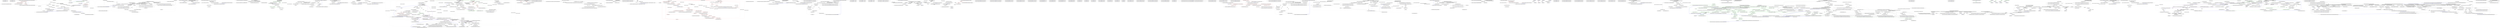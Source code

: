 digraph  {
m0_0 [cluster="Ninject.INinjectSettings.Get<T>(string, T)", file="ActivationScope.cs", label="Entry Ninject.INinjectSettings.Get<T>(string, T)", span="92-92"];
m0_1 [cluster="Ninject.INinjectSettings.Get<T>(string, T)", file="ActivationScope.cs", label="Exit Ninject.INinjectSettings.Get<T>(string, T)", span="92-92"];
m0_2 [cluster="Ninject.INinjectSettings.Set(string, object)", file="ActivationScope.cs", label="Entry Ninject.INinjectSettings.Set(string, object)", span="99-99"];
m0_3 [cluster="Ninject.INinjectSettings.Set(string, object)", file="ActivationScope.cs", label="Exit Ninject.INinjectSettings.Set(string, object)", span="99-99"];
m1_0 [cluster="Ninject.Infrastructure.Language.ExtensionsForTargetInvocationException.RethrowInnerException(System.Reflection.TargetInvocationException)", file="ActivationScopeTests.cs", label="Entry Ninject.Infrastructure.Language.ExtensionsForTargetInvocationException.RethrowInnerException(System.Reflection.TargetInvocationException)", span="19-19"];
m1_1 [cluster="Ninject.Infrastructure.Language.ExtensionsForTargetInvocationException.RethrowInnerException(System.Reflection.TargetInvocationException)", color=red, community=0, file="ActivationScopeTests.cs", label="0: Exception innerException = exception.InnerException", span="21-21"];
m1_2 [cluster="Ninject.Infrastructure.Language.ExtensionsForTargetInvocationException.RethrowInnerException(System.Reflection.TargetInvocationException)", color=red, community=0, file="ActivationScopeTests.cs", label="1: ExceptionDispatchInfo.Capture(innerException).Throw()", span="22-22"];
m1_3 [cluster="Ninject.Infrastructure.Language.ExtensionsForTargetInvocationException.RethrowInnerException(System.Reflection.TargetInvocationException)", color=red, community=0, file="ActivationScopeTests.cs", label="0: throw innerException;", span="24-24"];
m1_4 [cluster="Ninject.Infrastructure.Language.ExtensionsForTargetInvocationException.RethrowInnerException(System.Reflection.TargetInvocationException)", file="ActivationScopeTests.cs", label="Exit Ninject.Infrastructure.Language.ExtensionsForTargetInvocationException.RethrowInnerException(System.Reflection.TargetInvocationException)", span="19-19"];
m1_5 [cluster="System.Runtime.ExceptionServices.ExceptionDispatchInfo.Capture(System.Exception)", file="ActivationScopeTests.cs", label="Entry System.Runtime.ExceptionServices.ExceptionDispatchInfo.Capture(System.Exception)", span="0-0"];
m1_6 [cluster="System.Runtime.ExceptionServices.ExceptionDispatchInfo.Throw()", file="ActivationScopeTests.cs", label="Entry System.Runtime.ExceptionServices.ExceptionDispatchInfo.Throw()", span="0-0"];
m2_9 [cluster="Ninject.Activation.Context.GetScope()", file="Binding.cs", label="Entry Ninject.Activation.Context.GetScope()", span="30-30"];
m2_13 [cluster="Ninject.Planning.Bindings.IBinding.GetScope(Ninject.Activation.IContext)", file="Binding.cs", label="Entry Ninject.Planning.Bindings.IBinding.GetScope(Ninject.Activation.IContext)", span="15-15"];
m2_18 [cluster="Ninject.Planning.Bindings.Binding.Matches(Ninject.Activation.IRequest)", file="Binding.cs", label="return Condition == null || Condition(request);", span="117-117"];
m2_19 [cluster="Ninject.Planning.Bindings.Binding.Matches(Ninject.Activation.IRequest)", color=green, community=0, file="Binding.cs", label="1: Exit Ninject.Planning.Bindings.Binding.Matches(Ninject.Activation.IRequest)", span="115-115"];
m2_20 [cluster="Ninject.Activation.Context.Resolve()", file="Binding.cs", label="Ninject.Planning.Bindings.Binding", span=""];
m2_0 [cluster="Ninject.Planning.Bindings.Binding.Binding(System.Type)", file="Binding.cs", label="Entry Ninject.Planning.Bindings.Binding.Binding(System.Type)", span="74-74"];
m2_1 [cluster="Ninject.Planning.Bindings.Binding.Binding(System.Type)", file="Binding.cs", label="Exit Ninject.Planning.Bindings.Binding.Binding(System.Type)", span="74-74"];
m2_2 [cluster="Ninject.Planning.Bindings.Binding.Binding(System.Type, Ninject.Planning.Bindings.IBindingMetadata)", file="Binding.cs", label="Entry Ninject.Planning.Bindings.Binding.Binding(System.Type, Ninject.Planning.Bindings.IBindingMetadata)", span="81-81"];
m2_3 [cluster="Ninject.Planning.Bindings.Binding.Binding(System.Type, Ninject.Planning.Bindings.IBindingMetadata)", file="Binding.cs", label="Service = service", span="83-83"];
m2_4 [cluster="Ninject.Planning.Bindings.Binding.Binding(System.Type, Ninject.Planning.Bindings.IBindingMetadata)", file="Binding.cs", label="Metadata = metadata", span="84-84"];
m2_5 [cluster="Ninject.Planning.Bindings.Binding.Binding(System.Type, Ninject.Planning.Bindings.IBindingMetadata)", file="Binding.cs", label="Parameters = new List<IParameter>()", span="85-85"];
m2_6 [cluster="Ninject.Planning.Bindings.Binding.Binding(System.Type, Ninject.Planning.Bindings.IBindingMetadata)", file="Binding.cs", label="ActivationActions = new List<Action<IContext>>()", span="86-86"];
m2_10 [cluster="Ninject.Planning.Bindings.Binding.GetProvider(Ninject.Activation.IContext)", file="Binding.cs", label="Entry Ninject.Planning.Bindings.Binding.GetProvider(Ninject.Activation.IContext)", span="95-95"];
m2_11 [cluster="Ninject.Planning.Bindings.Binding.GetProvider(Ninject.Activation.IContext)", file="Binding.cs", label="return ProviderCallback(context);", span="97-97"];
m2_17 [cluster="Ninject.Planning.Bindings.Binding.Matches(Ninject.Activation.IRequest)", file="Binding.cs", label="Entry Ninject.Planning.Bindings.Binding.Matches(Ninject.Activation.IRequest)", span="115-115"];
m2_8 [cluster="Ninject.Planning.Bindings.Binding.Binding(System.Type, Ninject.Planning.Bindings.IBindingMetadata)", file="Binding.cs", label="Exit Ninject.Planning.Bindings.Binding.Binding(System.Type, Ninject.Planning.Bindings.IBindingMetadata)", span="81-81"];
m2_7 [cluster="Ninject.Planning.Bindings.Binding.Binding(System.Type, Ninject.Planning.Bindings.IBindingMetadata)", file="Binding.cs", label="DeactivationActions = new List<Action<IContext>>()", span="87-87"];
m2_14 [cluster="Ninject.Activation.Context.GetProvider()", file="Binding.cs", label="Entry Ninject.Activation.Context.GetProvider()", span="35-35"];
m2_15 [cluster="Ninject.Activation.Context.GetProvider()", color=red, community=0, file="Binding.cs", label="1: return Binding.GetProvider(this);", span="37-37"];
m2_16 [cluster="Ninject.Activation.Context.GetProvider()", file="Binding.cs", label="Exit Ninject.Activation.Context.GetProvider()", span="35-35"];
m2_12 [cluster="Ninject.Activation.IRequest.GetScope()", file="Binding.cs", label="Entry Ninject.Activation.IRequest.GetScope()", span="18-18"];
m2_22 [file="Binding.cs", label="Ninject.Activation.Context", span=""];
m3_12 [cluster="Ninject.Tests.Unit.StartableStrategyTests.StartableObject.StartableObject()", file="BindingActionStrategyTests.cs", label="Entry Ninject.Tests.Unit.StartableStrategyTests.StartableObject.StartableObject()", span="65-65"];
m3_14 [cluster="Unk.Activate", file="BindingActionStrategyTests.cs", label="Entry Unk.Activate", span=""];
m3_15 [cluster="Unk.ShouldBeTrue", file="BindingActionStrategyTests.cs", label="Entry Unk.ShouldBeTrue", span=""];
m3_22 [cluster="Ninject.Tests.Unit.StartableStrategyTests.WhenDeactivateIsCalled.StrategyStopsInstanceIfItIsStartable()", file="BindingActionStrategyTests.cs", label="Entry Ninject.Tests.Unit.StartableStrategyTests.WhenDeactivateIsCalled.StrategyStopsInstanceIfItIsStartable()", span="45-45"];
m3_23 [cluster="Ninject.Tests.Unit.StartableStrategyTests.WhenDeactivateIsCalled.StrategyStopsInstanceIfItIsStartable()", file="BindingActionStrategyTests.cs", label="var instance = new StartableObject()", span="47-47"];
m3_24 [cluster="Ninject.Tests.Unit.StartableStrategyTests.WhenDeactivateIsCalled.StrategyStopsInstanceIfItIsStartable()", file="BindingActionStrategyTests.cs", label="var reference = new InstanceReference { Instance = instance }", span="48-48"];
m3_26 [cluster="Ninject.Tests.Unit.StartableStrategyTests.WhenDeactivateIsCalled.StrategyStopsInstanceIfItIsStartable()", file="BindingActionStrategyTests.cs", label="instance.WasStopped.ShouldBeTrue()", span="52-52"];
m3_25 [cluster="Ninject.Tests.Unit.StartableStrategyTests.WhenDeactivateIsCalled.StrategyStopsInstanceIfItIsStartable()", file="BindingActionStrategyTests.cs", label="strategy.Deactivate(contextMock.Object, reference)", span="50-50"];
m3_27 [cluster="Ninject.Tests.Unit.StartableStrategyTests.WhenDeactivateIsCalled.StrategyStopsInstanceIfItIsStartable()", file="BindingActionStrategyTests.cs", label="Exit Ninject.Tests.Unit.StartableStrategyTests.WhenDeactivateIsCalled.StrategyStopsInstanceIfItIsStartable()", span="45-45"];
m3_34 [cluster="Ninject.Tests.Unit.StartableStrategyTests.StartableObject.Start()", file="BindingActionStrategyTests.cs", label="Entry Ninject.Tests.Unit.StartableStrategyTests.StartableObject.Start()", span="70-70"];
m3_35 [cluster="Ninject.Tests.Unit.StartableStrategyTests.StartableObject.Start()", file="BindingActionStrategyTests.cs", label="WasStarted = true", span="72-72"];
m3_36 [cluster="Ninject.Tests.Unit.StartableStrategyTests.StartableObject.Start()", file="BindingActionStrategyTests.cs", label="Exit Ninject.Tests.Unit.StartableStrategyTests.StartableObject.Start()", span="70-70"];
m3_6 [cluster="Ninject.Tests.Unit.StartableStrategyTests.WhenActivateIsCalled.StrategyStartsInstanceIfItIsStartable()", file="BindingActionStrategyTests.cs", label="Entry Ninject.Tests.Unit.StartableStrategyTests.WhenActivateIsCalled.StrategyStartsInstanceIfItIsStartable()", span="23-23"];
m3_7 [cluster="Ninject.Tests.Unit.StartableStrategyTests.WhenActivateIsCalled.StrategyStartsInstanceIfItIsStartable()", file="BindingActionStrategyTests.cs", label="var instance = new StartableObject()", span="25-25"];
m3_8 [cluster="Ninject.Tests.Unit.StartableStrategyTests.WhenActivateIsCalled.StrategyStartsInstanceIfItIsStartable()", file="BindingActionStrategyTests.cs", label="var reference = new InstanceReference { Instance = instance }", span="26-26"];
m3_10 [cluster="Ninject.Tests.Unit.StartableStrategyTests.WhenActivateIsCalled.StrategyStartsInstanceIfItIsStartable()", file="BindingActionStrategyTests.cs", label="instance.WasStarted.ShouldBeTrue()", span="29-29"];
m3_9 [cluster="Ninject.Tests.Unit.StartableStrategyTests.WhenActivateIsCalled.StrategyStartsInstanceIfItIsStartable()", file="BindingActionStrategyTests.cs", label="strategy.Activate(contextMock.Object, reference)", span="28-28"];
m3_11 [cluster="Ninject.Tests.Unit.StartableStrategyTests.WhenActivateIsCalled.StrategyStartsInstanceIfItIsStartable()", file="BindingActionStrategyTests.cs", label="Exit Ninject.Tests.Unit.StartableStrategyTests.WhenActivateIsCalled.StrategyStartsInstanceIfItIsStartable()", span="23-23"];
m3_5 [cluster="Ninject.Activation.Strategies.StartableStrategy.StartableStrategy()", file="BindingActionStrategyTests.cs", label="Entry Ninject.Activation.Strategies.StartableStrategy.StartableStrategy()", span="19-19"];
m3_21 [cluster="object.Object()", file="BindingActionStrategyTests.cs", label="Entry object.Object()", span="0-0"];
m3_37 [cluster="Ninject.Tests.Unit.StartableStrategyTests.StartableObject.Stop()", file="BindingActionStrategyTests.cs", label="Entry Ninject.Tests.Unit.StartableStrategyTests.StartableObject.Stop()", span="75-75"];
m3_38 [cluster="Ninject.Tests.Unit.StartableStrategyTests.StartableObject.Stop()", file="BindingActionStrategyTests.cs", label="WasStopped = true", span="77-77"];
m3_39 [cluster="Ninject.Tests.Unit.StartableStrategyTests.StartableObject.Stop()", file="BindingActionStrategyTests.cs", label="Exit Ninject.Tests.Unit.StartableStrategyTests.StartableObject.Stop()", span="75-75"];
m3_0 [cluster="Ninject.Tests.Unit.StartableStrategyTests.StartableStrategyContext.StartableStrategyContext()", file="BindingActionStrategyTests.cs", label="Entry Ninject.Tests.Unit.StartableStrategyTests.StartableStrategyContext.StartableStrategyContext()", span="13-13"];
m3_1 [cluster="Ninject.Tests.Unit.StartableStrategyTests.StartableStrategyContext.StartableStrategyContext()", file="BindingActionStrategyTests.cs", label="contextMock = new Mock<IContext>()", span="15-15"];
m3_2 [cluster="Ninject.Tests.Unit.StartableStrategyTests.StartableStrategyContext.StartableStrategyContext()", file="BindingActionStrategyTests.cs", label="strategy = new StartableStrategy()", span="16-16"];
m3_3 [cluster="Ninject.Tests.Unit.StartableStrategyTests.StartableStrategyContext.StartableStrategyContext()", file="BindingActionStrategyTests.cs", label="Exit Ninject.Tests.Unit.StartableStrategyTests.StartableStrategyContext.StartableStrategyContext()", span="13-13"];
m3_28 [cluster="Unk.Deactivate", file="BindingActionStrategyTests.cs", label="Entry Unk.Deactivate", span=""];
m3_4 [cluster="Mock<IContext>.cstr", file="BindingActionStrategyTests.cs", label="Entry Mock<IContext>.cstr", span=""];
m3_13 [cluster="Ninject.Activation.InstanceReference.InstanceReference()", file="BindingActionStrategyTests.cs", label="Entry Ninject.Activation.InstanceReference.InstanceReference()", span="22-22"];
m3_29 [cluster="Ninject.Tests.Unit.StartableStrategyTests.WhenDeactivateIsCalled.StrategyDoesNotAttemptToInitializeInstanceIfItIsNotInitializable()", file="BindingActionStrategyTests.cs", label="Entry Ninject.Tests.Unit.StartableStrategyTests.WhenDeactivateIsCalled.StrategyDoesNotAttemptToInitializeInstanceIfItIsNotInitializable()", span="56-56"];
m3_30 [cluster="Ninject.Tests.Unit.StartableStrategyTests.WhenDeactivateIsCalled.StrategyDoesNotAttemptToInitializeInstanceIfItIsNotInitializable()", file="BindingActionStrategyTests.cs", label="var instance = new object()", span="58-58"];
m3_31 [cluster="Ninject.Tests.Unit.StartableStrategyTests.WhenDeactivateIsCalled.StrategyDoesNotAttemptToInitializeInstanceIfItIsNotInitializable()", file="BindingActionStrategyTests.cs", label="var reference = new InstanceReference { Instance = instance }", span="59-59"];
m3_32 [cluster="Ninject.Tests.Unit.StartableStrategyTests.WhenDeactivateIsCalled.StrategyDoesNotAttemptToInitializeInstanceIfItIsNotInitializable()", file="BindingActionStrategyTests.cs", label="strategy.Deactivate(contextMock.Object, reference)", span="61-61"];
m3_33 [cluster="Ninject.Tests.Unit.StartableStrategyTests.WhenDeactivateIsCalled.StrategyDoesNotAttemptToInitializeInstanceIfItIsNotInitializable()", file="BindingActionStrategyTests.cs", label="Exit Ninject.Tests.Unit.StartableStrategyTests.WhenDeactivateIsCalled.StrategyDoesNotAttemptToInitializeInstanceIfItIsNotInitializable()", span="56-56"];
m3_16 [cluster="Ninject.Tests.Unit.StartableStrategyTests.WhenActivateIsCalled.StrategyDoesNotAttemptToStartInstanceIfItIsNotStartable()", file="BindingActionStrategyTests.cs", label="Entry Ninject.Tests.Unit.StartableStrategyTests.WhenActivateIsCalled.StrategyDoesNotAttemptToStartInstanceIfItIsNotStartable()", span="33-33"];
m3_17 [cluster="Ninject.Tests.Unit.StartableStrategyTests.WhenActivateIsCalled.StrategyDoesNotAttemptToStartInstanceIfItIsNotStartable()", file="BindingActionStrategyTests.cs", label="var instance = new object()", span="35-35"];
m3_18 [cluster="Ninject.Tests.Unit.StartableStrategyTests.WhenActivateIsCalled.StrategyDoesNotAttemptToStartInstanceIfItIsNotStartable()", file="BindingActionStrategyTests.cs", label="var reference = new InstanceReference { Instance = instance }", span="36-36"];
m3_19 [cluster="Ninject.Tests.Unit.StartableStrategyTests.WhenActivateIsCalled.StrategyDoesNotAttemptToStartInstanceIfItIsNotStartable()", file="BindingActionStrategyTests.cs", label="strategy.Activate(contextMock.Object, reference)", span="38-38"];
m3_20 [cluster="Ninject.Tests.Unit.StartableStrategyTests.WhenActivateIsCalled.StrategyDoesNotAttemptToStartInstanceIfItIsNotStartable()", file="BindingActionStrategyTests.cs", label="Exit Ninject.Tests.Unit.StartableStrategyTests.WhenActivateIsCalled.StrategyDoesNotAttemptToStartInstanceIfItIsNotStartable()", span="33-33"];
m3_40 [file="BindingActionStrategyTests.cs", label="Ninject.Tests.Unit.StartableStrategyTests.StartableStrategyContext", span=""];
m3_41 [file="BindingActionStrategyTests.cs", label="Ninject.Tests.Unit.StartableStrategyTests.WhenActivateIsCalled", span=""];
m3_42 [file="BindingActionStrategyTests.cs", label="Ninject.Tests.Unit.StartableStrategyTests.WhenDeactivateIsCalled", span=""];
m3_43 [file="BindingActionStrategyTests.cs", label="Ninject.Tests.Unit.StartableStrategyTests.StartableObject", span=""];
m7_0 [cluster="Ninject.Selection.Heuristics.StandardConstructorScorer.Score(System.Reflection.ConstructorInfo)", file="Cache.cs", label="Entry Ninject.Selection.Heuristics.StandardConstructorScorer.Score(System.Reflection.ConstructorInfo)", span="9-9"];
m7_1 [cluster="Ninject.Selection.Heuristics.StandardConstructorScorer.Score(System.Reflection.ConstructorInfo)", file="Cache.cs", label="return constructor.HasAttribute(Settings.InjectAttribute) ? Int32.MaxValue : constructor.GetParameters().Length;", span="11-11"];
m7_2 [cluster="Ninject.Selection.Heuristics.StandardConstructorScorer.Score(System.Reflection.ConstructorInfo)", file="Cache.cs", label="Exit Ninject.Selection.Heuristics.StandardConstructorScorer.Score(System.Reflection.ConstructorInfo)", span="9-9"];
m7_4 [cluster="System.Reflection.MethodBase.GetParameters()", file="Cache.cs", label="Entry System.Reflection.MethodBase.GetParameters()", span="0-0"];
m7_3 [cluster="System.Reflection.ICustomAttributeProvider.HasAttribute(System.Type)", file="Cache.cs", label="Entry System.Reflection.ICustomAttributeProvider.HasAttribute(System.Type)", span="37-37"];
m7_5 [file="Cache.cs", label="Ninject.Selection.Heuristics.StandardConstructorScorer", span=""];
m8_9 [cluster="Cache.cstr", file="CacheTests.cs", label="Entry Cache.cstr", span=""];
m8_8 [cluster="Mock<IBinding>.cstr", file="CacheTests.cs", label="Entry Mock<IBinding>.cstr", span=""];
m8_6 [cluster="Mock<IPipeline>.cstr", file="CacheTests.cs", label="Entry Mock<IPipeline>.cstr", span=""];
m8_7 [cluster="Mock<ICachePruner>.cstr", file="CacheTests.cs", label="Entry Mock<ICachePruner>.cstr", span=""];
m8_0 [cluster="Ninject.Tests.Unit.CacheTests.CacheContext.CacheContext()", file="CacheTests.cs", label="Entry Ninject.Tests.Unit.CacheTests.CacheContext.CacheContext()", span="19-19"];
m8_2 [cluster="Ninject.Tests.Unit.CacheTests.CacheContext.CacheContext()", color=green, community=0, file="CacheTests.cs", label="1: cachePrunerMock = new Mock<ICachePruner>()", span="22-22"];
m8_1 [cluster="Ninject.Tests.Unit.CacheTests.CacheContext.CacheContext()", file="CacheTests.cs", label="activatorMock = new Mock<IPipeline>()", span="21-21"];
m8_3 [cluster="Ninject.Tests.Unit.CacheTests.CacheContext.CacheContext()", file="CacheTests.cs", label="bindingMock = new Mock<IBinding>()", span="23-23"];
m8_4 [cluster="Ninject.Tests.Unit.CacheTests.CacheContext.CacheContext()", color=green, community=0, file="CacheTests.cs", label="0: cache = new Cache(activatorMock.Object, cachePrunerMock.Object)", span="24-24"];
m8_5 [cluster="Ninject.Tests.Unit.CacheTests.CacheContext.CacheContext()", file="CacheTests.cs", label="Exit Ninject.Tests.Unit.CacheTests.CacheContext.CacheContext()", span="19-19"];
m8_182 [file="CacheTests.cs", label="Ninject.Tests.Unit.CacheTests.CacheContext", span=""];
m9_4 [cluster="Ninject.Tests.Unit.CallbackProviderTests.WhenCreateIsCalled.ProviderInvokesCallbackToRetrieveValue()", file="CallbackProviderTests.cs", label="Entry Ninject.Tests.Unit.CallbackProviderTests.WhenCreateIsCalled.ProviderInvokesCallbackToRetrieveValue()", span="23-23"];
m9_5 [cluster="Ninject.Tests.Unit.CallbackProviderTests.WhenCreateIsCalled.ProviderInvokesCallbackToRetrieveValue()", file="CallbackProviderTests.cs", label="var sword = new Sword()", span="25-25"];
m9_6 [cluster="Ninject.Tests.Unit.CallbackProviderTests.WhenCreateIsCalled.ProviderInvokesCallbackToRetrieveValue()", file="CallbackProviderTests.cs", label="provider = new CallbackProvider<Sword>(c => sword)", span="26-26"];
m9_8 [cluster="Ninject.Tests.Unit.CallbackProviderTests.WhenCreateIsCalled.ProviderInvokesCallbackToRetrieveValue()", file="CallbackProviderTests.cs", label="result.ShouldBeSameAs(sword)", span="30-30"];
m9_7 [cluster="Ninject.Tests.Unit.CallbackProviderTests.WhenCreateIsCalled.ProviderInvokesCallbackToRetrieveValue()", file="CallbackProviderTests.cs", label="var result = provider.Create(contextMock.Object)", span="28-28"];
m9_9 [cluster="Ninject.Tests.Unit.CallbackProviderTests.WhenCreateIsCalled.ProviderInvokesCallbackToRetrieveValue()", file="CallbackProviderTests.cs", label="Exit Ninject.Tests.Unit.CallbackProviderTests.WhenCreateIsCalled.ProviderInvokesCallbackToRetrieveValue()", span="23-23"];
m9_13 [cluster="object.ShouldBeSameAs(object)", file="CallbackProviderTests.cs", label="Entry object.ShouldBeSameAs(object)", span="79-79"];
m9_12 [cluster="Unk.Create", file="CallbackProviderTests.cs", label="Entry Unk.Create", span=""];
m9_3 [cluster="Mock<IContext>.cstr", file="CallbackProviderTests.cs", label="Entry Mock<IContext>.cstr", span=""];
m9_11 [cluster="Ninject.Activation.Providers.CallbackProvider<T>.CallbackProvider(System.Func<Ninject.Activation.IContext, T>)", file="CallbackProviderTests.cs", label="Entry Ninject.Activation.Providers.CallbackProvider<T>.CallbackProvider(System.Func<Ninject.Activation.IContext, T>)", span="37-37"];
m9_14 [cluster="lambda expression", file="CallbackProviderTests.cs", label="Entry lambda expression", span="26-26"];
m9_15 [cluster="lambda expression", file="CallbackProviderTests.cs", label=sword, span="26-26"];
m9_16 [cluster="lambda expression", file="CallbackProviderTests.cs", label="Exit lambda expression", span="26-26"];
m9_10 [cluster="Ninject.Tests.Fakes.Sword.Sword()", file="CallbackProviderTests.cs", label="Entry Ninject.Tests.Fakes.Sword.Sword()", span="4-4"];
m9_0 [cluster="Ninject.Tests.Unit.CallbackProviderTests.CallbackProviderContext.CallbackProviderContext()", file="CallbackProviderTests.cs", label="Entry Ninject.Tests.Unit.CallbackProviderTests.CallbackProviderContext.CallbackProviderContext()", span="14-14"];
m9_1 [cluster="Ninject.Tests.Unit.CallbackProviderTests.CallbackProviderContext.CallbackProviderContext()", file="CallbackProviderTests.cs", label="contextMock = new Mock<IContext>()", span="16-16"];
m9_2 [cluster="Ninject.Tests.Unit.CallbackProviderTests.CallbackProviderContext.CallbackProviderContext()", file="CallbackProviderTests.cs", label="Exit Ninject.Tests.Unit.CallbackProviderTests.CallbackProviderContext.CallbackProviderContext()", span="14-14"];
m9_17 [file="CallbackProviderTests.cs", label="Ninject.Tests.Unit.CallbackProviderTests.CallbackProviderContext", span=""];
m9_18 [file="CallbackProviderTests.cs", label="Ninject.Tests.Unit.CallbackProviderTests.WhenCreateIsCalled", span=""];
m9_19 [file="CallbackProviderTests.cs", label=sword, span=""];
m10_6 [cluster="System.Func<T, TResult>.Invoke(T)", file="CircularDependenciesTests.cs", label="Entry System.Func<T, TResult>.Invoke(T)", span="0-0"];
m10_3 [cluster="Ninject.Creation.CallbackProvider<T>.CreateInstance(Ninject.Activation.IContext)", file="CircularDependenciesTests.cs", label="Entry Ninject.Creation.CallbackProvider<T>.CreateInstance(Ninject.Activation.IContext)", span="14-14"];
m10_4 [cluster="Ninject.Creation.CallbackProvider<T>.CreateInstance(Ninject.Activation.IContext)", file="CircularDependenciesTests.cs", label="return Method(context);", span="16-16"];
m10_5 [cluster="Ninject.Creation.CallbackProvider<T>.CreateInstance(Ninject.Activation.IContext)", file="CircularDependenciesTests.cs", label="Exit Ninject.Creation.CallbackProvider<T>.CreateInstance(Ninject.Activation.IContext)", span="14-14"];
m10_0 [cluster="Ninject.Creation.CallbackProvider<T>.CallbackProvider(System.Func<Ninject.Activation.IContext, T>)", file="CircularDependenciesTests.cs", label="Entry Ninject.Creation.CallbackProvider<T>.CallbackProvider(System.Func<Ninject.Activation.IContext, T>)", span="9-9"];
m10_1 [cluster="Ninject.Creation.CallbackProvider<T>.CallbackProvider(System.Func<Ninject.Activation.IContext, T>)", file="CircularDependenciesTests.cs", label="Method = method", span="11-11"];
m10_2 [cluster="Ninject.Creation.CallbackProvider<T>.CallbackProvider(System.Func<Ninject.Activation.IContext, T>)", file="CircularDependenciesTests.cs", label="Exit Ninject.Creation.CallbackProvider<T>.CallbackProvider(System.Func<Ninject.Activation.IContext, T>)", span="9-9"];
m10_7 [file="CircularDependenciesTests.cs", label="Ninject.Creation.CallbackProvider<T>", span=""];
m11_31 [cluster="Ninject.Components.ComponentContainer.Get(System.Type)", file="ComponentContainer.cs", label="Entry Ninject.Components.ComponentContainer.Get(System.Type)", span="122-122"];
m11_37 [cluster="Ninject.Components.ComponentContainer.Get(System.Type)", file="ComponentContainer.cs", label="component == typeof(IKernel)", span="124-124"];
m11_39 [cluster="Ninject.Components.ComponentContainer.Get(System.Type)", file="ComponentContainer.cs", label="component.IsGenericType", span="127-127"];
m11_40 [cluster="Ninject.Components.ComponentContainer.Get(System.Type)", file="ComponentContainer.cs", label="Type gtd = component.GetGenericTypeDefinition()", span="129-129"];
m11_41 [cluster="Ninject.Components.ComponentContainer.Get(System.Type)", file="ComponentContainer.cs", label="Type argument = component.GetGenericArguments()[0]", span="130-130"];
m11_44 [cluster="Ninject.Components.ComponentContainer.Get(System.Type)", color=green, community=0, file="ComponentContainer.cs", label="1: return GetAll(argument).CastSlow(argument);", span="136-136"];
m11_46 [cluster="Ninject.Components.ComponentContainer.Get(System.Type)", file="ComponentContainer.cs", label="throw new InvalidOperationException(ExceptionFormatter.NoSuchComponentRegistered(component));", span="139-139"];
m11_47 [cluster="Ninject.Components.ComponentContainer.Get(System.Type)", file="ComponentContainer.cs", label="return ResolveInstance(component, implementation);", span="141-141"];
m11_38 [cluster="Ninject.Components.ComponentContainer.Get(System.Type)", file="ComponentContainer.cs", label="return Kernel;", span="125-125"];
m11_42 [cluster="Ninject.Components.ComponentContainer.Get(System.Type)", file="ComponentContainer.cs", label="gtd.IsInterface && typeof(IEnumerable<>).IsAssignableFrom(gtd)", span="132-132"];
m11_43 [cluster="Ninject.Components.ComponentContainer.Get(System.Type)", color=red, community=0, file="ComponentContainer.cs", label="0: return LinqReflection.CastSlow(GetAll(argument), argument);", span="133-133"];
m11_45 [cluster="Ninject.Components.ComponentContainer.Get(System.Type)", file="ComponentContainer.cs", label="implementation == null", span="138-138"];
m11_48 [cluster="Ninject.Components.ComponentContainer.Get(System.Type)", file="ComponentContainer.cs", label="Exit Ninject.Components.ComponentContainer.Get(System.Type)", span="122-122"];
m11_11 [cluster="Ninject.Infrastructure.Disposal.DisposableObject.Dispose(bool)", file="ComponentContainer.cs", label="Entry Ninject.Infrastructure.Disposal.DisposableObject.Dispose(bool)", span="44-44"];
m11_12 [cluster="Ninject.Components.ComponentContainer.Add<TComponent, TImplementation>()", file="ComponentContainer.cs", label="_mappings.Add(typeof(TComponent), typeof(TImplementation))", span="65-65"];
m11_13 [cluster="Ninject.Components.ComponentContainer.Add<TComponent, TImplementation>()", file="ComponentContainer.cs", label="Exit Ninject.Components.ComponentContainer.Add<TComponent, TImplementation>()", span="61-61"];
m11_14 [cluster="Ninject.Infrastructure.Multimap<K, V>.Add(K, V)", file="ComponentContainer.cs", label="Entry Ninject.Infrastructure.Multimap<K, V>.Add(K, V)", span="69-69"];
m11_35 [cluster="Ninject.Components.ComponentContainer.GetAll(System.Type)", file="ComponentContainer.cs", label="Entry Ninject.Components.ComponentContainer.GetAll(System.Type)", span="149-149"];
m11_57 [cluster="Ninject.Components.ComponentContainer.GetAll(System.Type)", file="ComponentContainer.cs", label="_mappings[component]", span="151-151"];
m11_58 [cluster="Ninject.Components.ComponentContainer.GetAll(System.Type)", file="ComponentContainer.cs", label="yield return ResolveInstance(component, implementation);", span="152-152"];
m11_59 [cluster="Ninject.Components.ComponentContainer.GetAll(System.Type)", file="ComponentContainer.cs", label="Exit Ninject.Components.ComponentContainer.GetAll(System.Type)", span="149-149"];
m11_78 [cluster="System.Collections.Generic.Dictionary<TKey, TValue>.Add(TKey, TValue)", file="ComponentContainer.cs", label="Entry System.Collections.Generic.Dictionary<TKey, TValue>.Add(TKey, TValue)", span="0-0"];
m11_62 [cluster="Ninject.Components.ComponentContainer.CreateNewInstance(System.Type, System.Type)", file="ComponentContainer.cs", label="Entry Ninject.Components.ComponentContainer.CreateNewInstance(System.Type, System.Type)", span="160-160"];
m11_63 [cluster="Ninject.Components.ComponentContainer.CreateNewInstance(System.Type, System.Type)", file="ComponentContainer.cs", label="ConstructorInfo constructor = SelectConstructor(component, implementation)", span="162-162"];
m11_67 [cluster="Ninject.Components.ComponentContainer.CreateNewInstance(System.Type, System.Type)", file="ComponentContainer.cs", label="_instances.Add(implementation, instance)", span="169-169"];
m11_64 [cluster="Ninject.Components.ComponentContainer.CreateNewInstance(System.Type, System.Type)", file="ComponentContainer.cs", label="var arguments = constructor.GetParameters().Select(parameter => Get(parameter.ParameterType)).ToArray()", span="163-163"];
m11_65 [cluster="Ninject.Components.ComponentContainer.CreateNewInstance(System.Type, System.Type)", file="ComponentContainer.cs", label="var instance = constructor.Invoke(arguments) as INinjectComponent", span="167-167"];
m11_66 [cluster="Ninject.Components.ComponentContainer.CreateNewInstance(System.Type, System.Type)", file="ComponentContainer.cs", label="instance.Settings = Kernel.Settings", span="168-168"];
m11_68 [cluster="Ninject.Components.ComponentContainer.CreateNewInstance(System.Type, System.Type)", file="ComponentContainer.cs", label="return instance;", span="171-171"];
m11_69 [cluster="Ninject.Components.ComponentContainer.CreateNewInstance(System.Type, System.Type)", file="ComponentContainer.cs", label=TargetInvocationException, span="173-173"];
m11_70 [cluster="Ninject.Components.ComponentContainer.CreateNewInstance(System.Type, System.Type)", file="ComponentContainer.cs", label="ex.RethrowInnerException()", span="175-175"];
m11_71 [cluster="Ninject.Components.ComponentContainer.CreateNewInstance(System.Type, System.Type)", file="ComponentContainer.cs", label="return null;", span="176-176"];
m11_72 [cluster="Ninject.Components.ComponentContainer.CreateNewInstance(System.Type, System.Type)", file="ComponentContainer.cs", label="Exit Ninject.Components.ComponentContainer.CreateNewInstance(System.Type, System.Type)", span="160-160"];
m11_88 [cluster="System.Type.GetConstructors()", file="ComponentContainer.cs", label="Entry System.Type.GetConstructors()", span="0-0"];
m11_36 [cluster="System.Collections.IEnumerable.Cast<TResult>()", file="ComponentContainer.cs", label="Entry System.Collections.IEnumerable.Cast<TResult>()", span="0-0"];
m11_51 [cluster="System.Type.IsAssignableFrom(System.Type)", file="ComponentContainer.cs", label="Entry System.Type.IsAssignableFrom(System.Type)", span="0-0"];
m11_10 [cluster="Ninject.Infrastructure.Disposal.DisposableObject.Dispose()", file="ComponentContainer.cs", label="Entry Ninject.Infrastructure.Disposal.DisposableObject.Dispose()", span="36-36"];
m11_9 [cluster="System.Collections.Generic.Dictionary<TKey, TValue>.Clear()", file="ComponentContainer.cs", label="Entry System.Collections.Generic.Dictionary<TKey, TValue>.Clear()", span="0-0"];
m11_0 [cluster="Ninject.Components.ComponentContainer.Dispose()", file="ComponentContainer.cs", label="Entry Ninject.Components.ComponentContainer.Dispose()", span="45-45"];
m11_1 [cluster="Ninject.Components.ComponentContainer.Dispose()", color=red, community=0, file="ComponentContainer.cs", label="0: _instances.Values", span="47-47"];
m11_2 [cluster="Ninject.Components.ComponentContainer.Dispose()", color=red, community=0, file="ComponentContainer.cs", label="1: instance.Dispose()", span="48-48"];
m11_6 [cluster="Ninject.Components.ComponentContainer.Dispose()", color=green, community=0, file="ComponentContainer.cs", label="0: Exit Ninject.Components.ComponentContainer.Dispose()", span="45-45"];
m11_5 [cluster="Ninject.Components.ComponentContainer.Dispose()", color=red, community=0, file="ComponentContainer.cs", label="1: base.Dispose()", span="53-53"];
m11_3 [cluster="Ninject.Components.ComponentContainer.Dispose()", color=red, community=0, file="ComponentContainer.cs", label="1: _mappings.Clear()", span="50-50"];
m11_4 [cluster="Ninject.Components.ComponentContainer.Dispose()", color=red, community=0, file="ComponentContainer.cs", label="0: _instances.Clear()", span="51-51"];
m11_7 [cluster="System.IDisposable.Dispose()", file="ComponentContainer.cs", label="Entry System.IDisposable.Dispose()", span="0-0"];
m11_25 [cluster="System.Collections.Generic.Dictionary<TKey, TValue>.ContainsKey(TKey)", file="ComponentContainer.cs", label="Entry System.Collections.Generic.Dictionary<TKey, TValue>.ContainsKey(TKey)", span="0-0"];
m11_52 [cluster="Ninject.Infrastructure.LinqReflection.CastSlow(System.Collections.IEnumerable, System.Type)", file="ComponentContainer.cs", label="Entry Ninject.Infrastructure.LinqReflection.CastSlow(System.Collections.IEnumerable, System.Type)", span="26-26"];
m11_55 [cluster="Ninject.Infrastructure.Introspection.ExceptionFormatter.NoSuchComponentRegistered(System.Type)", file="ComponentContainer.cs", label="Entry Ninject.Infrastructure.Introspection.ExceptionFormatter.NoSuchComponentRegistered(System.Type)", span="127-127"];
m11_53 [cluster="System.Collections.IEnumerable.CastSlow(System.Type)", file="ComponentContainer.cs", label="Entry System.Collections.IEnumerable.CastSlow(System.Type)", span="29-29"];
m11_73 [cluster="Ninject.Components.ComponentContainer.SelectConstructor(System.Type, System.Type)", file="ComponentContainer.cs", label="Entry Ninject.Components.ComponentContainer.SelectConstructor(System.Type, System.Type)", span="180-180"];
m11_83 [cluster="Ninject.Components.ComponentContainer.SelectConstructor(System.Type, System.Type)", file="ComponentContainer.cs", label="var constructor = implementation.GetConstructors().OrderByDescending(c => c.GetParameters().Length).FirstOrDefault()", span="182-182"];
m11_85 [cluster="Ninject.Components.ComponentContainer.SelectConstructor(System.Type, System.Type)", file="ComponentContainer.cs", label="throw new InvalidOperationException(ExceptionFormatter.NoConstructorsAvailableForComponent(component, implementation));", span="185-185"];
m11_84 [cluster="Ninject.Components.ComponentContainer.SelectConstructor(System.Type, System.Type)", file="ComponentContainer.cs", label="constructor == null", span="184-184"];
m11_86 [cluster="Ninject.Components.ComponentContainer.SelectConstructor(System.Type, System.Type)", file="ComponentContainer.cs", label="return constructor;", span="187-187"];
m11_87 [cluster="Ninject.Components.ComponentContainer.SelectConstructor(System.Type, System.Type)", file="ComponentContainer.cs", label="Exit Ninject.Components.ComponentContainer.SelectConstructor(System.Type, System.Type)", span="180-180"];
m11_76 [cluster="Unk.ToArray", file="ComponentContainer.cs", label="Entry Unk.ToArray", span=""];
m11_54 [cluster="System.InvalidOperationException.InvalidOperationException(string)", file="ComponentContainer.cs", label="Entry System.InvalidOperationException.InvalidOperationException(string)", span="0-0"];
m11_77 [cluster="Unk.Invoke", file="ComponentContainer.cs", label="Entry Unk.Invoke", span=""];
m11_90 [cluster="Ninject.Infrastructure.Introspection.ExceptionFormatter.NoConstructorsAvailableForComponent(System.Type, System.Type)", file="ComponentContainer.cs", label="Entry Ninject.Infrastructure.Introspection.ExceptionFormatter.NoConstructorsAvailableForComponent(System.Type, System.Type)", span="112-112"];
m11_32 [cluster="Ninject.Components.ComponentContainer.GetAll<T>()", file="ComponentContainer.cs", label="Entry Ninject.Components.ComponentContainer.GetAll<T>()", span="111-111"];
m11_33 [cluster="Ninject.Components.ComponentContainer.GetAll<T>()", file="ComponentContainer.cs", label="return GetAll(typeof(T)).Cast<T>();", span="114-114"];
m11_34 [cluster="Ninject.Components.ComponentContainer.GetAll<T>()", file="ComponentContainer.cs", label="Exit Ninject.Components.ComponentContainer.GetAll<T>()", span="111-111"];
m11_50 [cluster="System.Type.GetGenericArguments()", file="ComponentContainer.cs", label="Entry System.Type.GetGenericArguments()", span="0-0"];
m11_8 [cluster="Ninject.Infrastructure.Multimap<K, V>.Clear()", file="ComponentContainer.cs", label="Entry Ninject.Infrastructure.Multimap<K, V>.Clear()", span="101-101"];
m11_91 [cluster="lambda expression", file="ComponentContainer.cs", label="Entry lambda expression", span="182-182"];
m11_80 [cluster="lambda expression", file="ComponentContainer.cs", label="Entry lambda expression", span="163-163"];
m11_81 [cluster="lambda expression", file="ComponentContainer.cs", label="Get(parameter.ParameterType)", span="163-163"];
m11_82 [cluster="lambda expression", file="ComponentContainer.cs", label="Exit lambda expression", span="163-163"];
m11_92 [cluster="lambda expression", file="ComponentContainer.cs", label="c.GetParameters().Length", span="182-182"];
m11_93 [cluster="lambda expression", file="ComponentContainer.cs", label="Exit lambda expression", span="182-182"];
m11_89 [cluster="System.Collections.Generic.IEnumerable<TSource>.OrderByDescending<TSource, TKey>(System.Func<TSource, TKey>)", file="ComponentContainer.cs", label="Entry System.Collections.Generic.IEnumerable<TSource>.OrderByDescending<TSource, TKey>(System.Func<TSource, TKey>)", span="0-0"];
m11_75 [cluster="Unk.Select", file="ComponentContainer.cs", label="Entry Unk.Select", span=""];
m11_27 [cluster="Ninject.Infrastructure.Multimap<K, V>.RemoveAll(K)", file="ComponentContainer.cs", label="Entry Ninject.Infrastructure.Multimap<K, V>.RemoveAll(K)", span="93-93"];
m11_15 [cluster="Ninject.Components.ComponentContainer.RemoveAll<T>()", file="ComponentContainer.cs", label="Entry Ninject.Components.ComponentContainer.RemoveAll<T>()", span="72-72"];
m11_16 [cluster="Ninject.Components.ComponentContainer.RemoveAll<T>()", file="ComponentContainer.cs", label="RemoveAll(typeof(T))", span="75-75"];
m11_17 [cluster="Ninject.Components.ComponentContainer.RemoveAll<T>()", file="ComponentContainer.cs", label="Exit Ninject.Components.ComponentContainer.RemoveAll<T>()", span="72-72"];
m11_79 [cluster="System.Reflection.TargetInvocationException.RethrowInnerException()", file="ComponentContainer.cs", label="Entry System.Reflection.TargetInvocationException.RethrowInnerException()", span="25-25"];
m11_49 [cluster="System.Type.GetGenericTypeDefinition()", file="ComponentContainer.cs", label="Entry System.Type.GetGenericTypeDefinition()", span="0-0"];
m11_56 [cluster="Ninject.Components.ComponentContainer.ResolveInstance(System.Type, System.Type)", file="ComponentContainer.cs", label="Entry Ninject.Components.ComponentContainer.ResolveInstance(System.Type, System.Type)", span="155-155"];
m11_60 [cluster="Ninject.Components.ComponentContainer.ResolveInstance(System.Type, System.Type)", file="ComponentContainer.cs", label="return _instances.ContainsKey(implementation) ? _instances[implementation] : CreateNewInstance(component, implementation);", span="157-157"];
m11_61 [cluster="Ninject.Components.ComponentContainer.ResolveInstance(System.Type, System.Type)", file="ComponentContainer.cs", label="Exit Ninject.Components.ComponentContainer.ResolveInstance(System.Type, System.Type)", span="155-155"];
m11_26 [cluster="System.Collections.Generic.Dictionary<TKey, TValue>.Remove(TKey)", file="ComponentContainer.cs", label="Entry System.Collections.Generic.Dictionary<TKey, TValue>.Remove(TKey)", span="0-0"];
m11_18 [cluster="Ninject.Components.ComponentContainer.RemoveAll(System.Type)", file="ComponentContainer.cs", label="Entry Ninject.Components.ComponentContainer.RemoveAll(System.Type)", span="82-82"];
m11_19 [cluster="Ninject.Components.ComponentContainer.RemoveAll(System.Type)", file="ComponentContainer.cs", label="_mappings[component]", span="84-84"];
m11_23 [cluster="Ninject.Components.ComponentContainer.RemoveAll(System.Type)", file="ComponentContainer.cs", label="_mappings.RemoveAll(component)", span="92-92"];
m11_20 [cluster="Ninject.Components.ComponentContainer.RemoveAll(System.Type)", file="ComponentContainer.cs", label="_instances.ContainsKey(implementation)", span="86-86"];
m11_21 [cluster="Ninject.Components.ComponentContainer.RemoveAll(System.Type)", file="ComponentContainer.cs", label="_instances[implementation].Dispose()", span="87-87"];
m11_22 [cluster="Ninject.Components.ComponentContainer.RemoveAll(System.Type)", file="ComponentContainer.cs", label="_instances.Remove(implementation)", span="89-89"];
m11_24 [cluster="Ninject.Components.ComponentContainer.RemoveAll(System.Type)", file="ComponentContainer.cs", label="Exit Ninject.Components.ComponentContainer.RemoveAll(System.Type)", span="82-82"];
m11_74 [cluster="System.Reflection.MethodBase.GetParameters()", file="ComponentContainer.cs", label="Entry System.Reflection.MethodBase.GetParameters()", span="0-0"];
m11_28 [cluster="Ninject.Components.ComponentContainer.Get<T>()", file="ComponentContainer.cs", label="Entry Ninject.Components.ComponentContainer.Get<T>()", span="100-100"];
m11_29 [cluster="Ninject.Components.ComponentContainer.Get<T>()", file="ComponentContainer.cs", label="return (T) Get(typeof(T));", span="103-103"];
m11_30 [cluster="Ninject.Components.ComponentContainer.Get<T>()", file="ComponentContainer.cs", label="Exit Ninject.Components.ComponentContainer.Get<T>()", span="100-100"];
m11_94 [file="ComponentContainer.cs", label="Ninject.Components.ComponentContainer", span=""];
m13_3 [cluster="Ninject.Activation.Hooks.ConstantHook.Resolve()", file="ConstantHook.cs", label="Entry Ninject.Activation.Hooks.ConstantHook.Resolve()", span="45-45"];
m13_4 [cluster="Ninject.Activation.Hooks.ConstantHook.Resolve()", color=red, community=0, file="ConstantHook.cs", label="0: return Value;", span="47-47"];
m13_5 [cluster="Ninject.Activation.Hooks.ConstantHook.Resolve()", file="ConstantHook.cs", label="Exit Ninject.Activation.Hooks.ConstantHook.Resolve()", span="45-45"];
m13_0 [cluster="Ninject.Activation.Hooks.ConstantHook.ConstantHook(object)", file="ConstantHook.cs", label="Entry Ninject.Activation.Hooks.ConstantHook.ConstantHook(object)", span="36-36"];
m13_1 [cluster="Ninject.Activation.Hooks.ConstantHook.ConstantHook(object)", color=red, community=0, file="ConstantHook.cs", label="1: Value = value", span="38-38"];
m13_2 [cluster="Ninject.Activation.Hooks.ConstantHook.ConstantHook(object)", file="ConstantHook.cs", label="Exit Ninject.Activation.Hooks.ConstantHook.ConstantHook(object)", span="36-36"];
m13_6 [file="ConstantHook.cs", label="Ninject.Activation.Hooks.ConstantHook", span=""];
m14_0 [cluster="Ninject.Planning.Targets.ParameterTarget.ParameterTarget(System.Reflection.ParameterInfo)", file="ConstantProviderTests.cs", label="Entry Ninject.Planning.Targets.ParameterTarget.ParameterTarget(System.Reflection.ParameterInfo)", span="17-17"];
m14_1 [cluster="Ninject.Planning.Targets.ParameterTarget.ParameterTarget(System.Reflection.ParameterInfo)", file="ConstantProviderTests.cs", label="Exit Ninject.Planning.Targets.ParameterTarget.ParameterTarget(System.Reflection.ParameterInfo)", span="17-17"];
m15_14 [cluster="System.Linq.Expressions.Expression.New(System.Reflection.ConstructorInfo, params System.Linq.Expressions.Expression[])", file="ConstructorInjector.cs", label="Entry System.Linq.Expressions.Expression.New(System.Reflection.ConstructorInfo, params System.Linq.Expressions.Expression[])", span="0-0"];
m15_2 [cluster="Ninject.Injection.Linq.ConstructorInjector.Invoke(object[])", file="ConstructorInjector.cs", label="Entry Ninject.Injection.Linq.ConstructorInjector.Invoke(object[])", span="41-41"];
m15_3 [cluster="Ninject.Injection.Linq.ConstructorInjector.Invoke(object[])", file="ConstructorInjector.cs", label="return Callback.Invoke(values);", span="43-43"];
m15_4 [cluster="Ninject.Injection.Linq.ConstructorInjector.Invoke(object[])", file="ConstructorInjector.cs", label="Exit Ninject.Injection.Linq.ConstructorInjector.Invoke(object[])", span="41-41"];
m15_12 [cluster="System.Linq.Expressions.Expression.Parameter(System.Type, string)", file="ConstructorInjector.cs", label="Entry System.Linq.Expressions.Expression.Parameter(System.Type, string)", span="0-0"];
m15_6 [cluster="Ninject.Injection.Linq.ConstructorInjector.BuildExpression(System.Reflection.ConstructorInfo)", file="ConstructorInjector.cs", label="Entry Ninject.Injection.Linq.ConstructorInjector.BuildExpression(System.Reflection.ConstructorInfo)", span="52-52"];
m15_7 [cluster="Ninject.Injection.Linq.ConstructorInjector.BuildExpression(System.Reflection.ConstructorInfo)", file="ConstructorInjector.cs", label="ParameterExpression argumentsParameter = Expression.Parameter(typeof(object[]), ''arguments'')", span="54-54"];
m15_8 [cluster="Ninject.Injection.Linq.ConstructorInjector.BuildExpression(System.Reflection.ConstructorInfo)", file="ConstructorInjector.cs", label="var arguments = ExpressionHelper.CreateParameterExpressions(member, argumentsParameter)", span="55-55"];
m15_9 [cluster="Ninject.Injection.Linq.ConstructorInjector.BuildExpression(System.Reflection.ConstructorInfo)", file="ConstructorInjector.cs", label="NewExpression newCall = Expression.New(member, arguments)", span="57-57"];
m15_10 [cluster="Ninject.Injection.Linq.ConstructorInjector.BuildExpression(System.Reflection.ConstructorInfo)", file="ConstructorInjector.cs", label="return Expression.Lambda<Func<object[], object>>(newCall, argumentsParameter);", span="59-59"];
m15_11 [cluster="Ninject.Injection.Linq.ConstructorInjector.BuildExpression(System.Reflection.ConstructorInfo)", file="ConstructorInjector.cs", label="Exit Ninject.Injection.Linq.ConstructorInjector.BuildExpression(System.Reflection.ConstructorInfo)", span="52-52"];
m15_0 [cluster="Ninject.Injection.Linq.ConstructorInjector.ConstructorInjector(System.Reflection.ConstructorInfo)", file="ConstructorInjector.cs", label="Entry Ninject.Injection.Linq.ConstructorInjector.ConstructorInjector(System.Reflection.ConstructorInfo)", span="34-34"];
m15_1 [cluster="Ninject.Injection.Linq.ConstructorInjector.ConstructorInjector(System.Reflection.ConstructorInfo)", file="ConstructorInjector.cs", label="Exit Ninject.Injection.Linq.ConstructorInjector.ConstructorInjector(System.Reflection.ConstructorInfo)", span="34-34"];
m15_5 [cluster="System.Func<T, TResult>.Invoke(T)", file="ConstructorInjector.cs", label="Entry System.Func<T, TResult>.Invoke(T)", span="0-0"];
m15_15 [cluster="System.Linq.Expressions.Expression.Lambda<TDelegate>(System.Linq.Expressions.Expression, params System.Linq.Expressions.ParameterExpression[])", file="ConstructorInjector.cs", label="Entry System.Linq.Expressions.Expression.Lambda<TDelegate>(System.Linq.Expressions.Expression, params System.Linq.Expressions.ParameterExpression[])", span="0-0"];
m15_13 [cluster="Ninject.Injection.Linq.ExpressionHelper.CreateParameterExpressions(System.Reflection.MethodBase, System.Linq.Expressions.Expression)", file="ConstructorInjector.cs", label="Entry Ninject.Injection.Linq.ExpressionHelper.CreateParameterExpressions(System.Reflection.MethodBase, System.Linq.Expressions.Expression)", span="27-27"];
m15_16 [file="ConstructorInjector.cs", label="Ninject.Injection.Linq.ConstructorInjector", span=""];
m16_4 [cluster="System.Action<T>.Invoke(T)", file="ConstructorInjectorTests.cs", label="Entry System.Action<T>.Invoke(T)", span="0-0"];
m16_0 [cluster="Ninject.Infrastructure.Language.ExtensionsForIEnumerableOfT.Map<T>(System.Collections.Generic.IEnumerable<T>, System.Action<T>)", file="ConstructorInjectorTests.cs", label="Entry Ninject.Infrastructure.Language.ExtensionsForIEnumerableOfT.Map<T>(System.Collections.Generic.IEnumerable<T>, System.Action<T>)", span="19-19"];
m16_1 [cluster="Ninject.Infrastructure.Language.ExtensionsForIEnumerableOfT.Map<T>(System.Collections.Generic.IEnumerable<T>, System.Action<T>)", file="ConstructorInjectorTests.cs", label=series, span="21-21"];
m16_2 [cluster="Ninject.Infrastructure.Language.ExtensionsForIEnumerableOfT.Map<T>(System.Collections.Generic.IEnumerable<T>, System.Action<T>)", file="ConstructorInjectorTests.cs", label="action(item)", span="22-22"];
m16_3 [cluster="Ninject.Infrastructure.Language.ExtensionsForIEnumerableOfT.Map<T>(System.Collections.Generic.IEnumerable<T>, System.Action<T>)", file="ConstructorInjectorTests.cs", label="Exit Ninject.Infrastructure.Language.ExtensionsForIEnumerableOfT.Map<T>(System.Collections.Generic.IEnumerable<T>, System.Action<T>)", span="19-19"];
m18_34 [cluster="Ninject.Planning.IPlanner.GetPlan(System.Type)", file="ContextHook.cs", label="Entry Ninject.Planning.IPlanner.GetPlan(System.Type)", span="40-40"];
m18_30 [cluster="Ninject.Activation.IContext.GetScope()", file="ContextHook.cs", label="Entry Ninject.Activation.IContext.GetScope()", span="81-81"];
m18_0 [cluster="Ninject.Activation.Hooks.ContextHook.ContextHook(Ninject.Activation.IContext, Ninject.Activation.Caching.ICache, Ninject.Planning.IPlanner, Ninject.Activation.IPipeline)", file="ContextHook.cs", label="Entry Ninject.Activation.Hooks.ContextHook.ContextHook(Ninject.Activation.IContext, Ninject.Activation.Caching.ICache, Ninject.Planning.IPlanner, Ninject.Activation.IPipeline)", span="57-57"];
m18_1 [cluster="Ninject.Activation.Hooks.ContextHook.ContextHook(Ninject.Activation.IContext, Ninject.Activation.Caching.ICache, Ninject.Planning.IPlanner, Ninject.Activation.IPipeline)", color=red, community=0, file="ContextHook.cs", label="1: Context = context", span="59-59"];
m18_2 [cluster="Ninject.Activation.Hooks.ContextHook.ContextHook(Ninject.Activation.IContext, Ninject.Activation.Caching.ICache, Ninject.Planning.IPlanner, Ninject.Activation.IPipeline)", color=red, community=0, file="ContextHook.cs", label="0: Cache = cache", span="60-60"];
m18_3 [cluster="Ninject.Activation.Hooks.ContextHook.ContextHook(Ninject.Activation.IContext, Ninject.Activation.Caching.ICache, Ninject.Planning.IPlanner, Ninject.Activation.IPipeline)", color=red, community=0, file="ContextHook.cs", label="1: Planner = planner", span="61-61"];
m18_4 [cluster="Ninject.Activation.Hooks.ContextHook.ContextHook(Ninject.Activation.IContext, Ninject.Activation.Caching.ICache, Ninject.Planning.IPlanner, Ninject.Activation.IPipeline)", color=red, community=0, file="ContextHook.cs", label="1: Pipeline = pipeline", span="62-62"];
m18_5 [cluster="Ninject.Activation.Hooks.ContextHook.ContextHook(Ninject.Activation.IContext, Ninject.Activation.Caching.ICache, Ninject.Planning.IPlanner, Ninject.Activation.IPipeline)", file="ContextHook.cs", label="Exit Ninject.Activation.Hooks.ContextHook.ContextHook(Ninject.Activation.IContext, Ninject.Activation.Caching.ICache, Ninject.Planning.IPlanner, Ninject.Activation.IPipeline)", span="57-57"];
m18_25 [cluster="Ninject.Infrastructure.Introspection.ExceptionFormatter.CyclicalDependenciesDetected(Ninject.Activation.IContext)", file="ContextHook.cs", label="Entry Ninject.Infrastructure.Introspection.ExceptionFormatter.CyclicalDependenciesDetected(Ninject.Activation.IContext)", span="54-54"];
m18_31 [cluster="Ninject.Activation.Caching.ICache.Remember(Ninject.Activation.IContext)", file="ContextHook.cs", label="Entry Ninject.Activation.Caching.ICache.Remember(Ninject.Activation.IContext)", span="32-32"];
m18_27 [cluster="Ninject.Activation.Caching.ICache.TryGet(Ninject.Activation.IContext)", file="ContextHook.cs", label="Entry Ninject.Activation.Caching.ICache.TryGet(Ninject.Activation.IContext)", span="39-39"];
m18_26 [cluster="System.Collections.Generic.Stack<T>.Push(T)", file="ContextHook.cs", label="Entry System.Collections.Generic.Stack<T>.Push(T)", span="0-0"];
m18_6 [cluster="Ninject.Activation.Hooks.ContextHook.Resolve()", file="ContextHook.cs", label="Entry Ninject.Activation.Hooks.ContextHook.Resolve()", span="69-69"];
m18_7 [cluster="Ninject.Activation.Hooks.ContextHook.Resolve()", color=red, community=0, file="ContextHook.cs", label="0: Context.Binding", span="71-71"];
m18_8 [cluster="Ninject.Activation.Hooks.ContextHook.Resolve()", color=red, community=0, file="ContextHook.cs", label="1: Context.Request.ActiveBindings.Contains(Context.Binding)", span="73-73"];
m18_9 [cluster="Ninject.Activation.Hooks.ContextHook.Resolve()", color=red, community=0, file="ContextHook.cs", label="0: throw new ActivationException(ExceptionFormatter.CyclicalDependenciesDetected(Context));", span="74-74"];
m18_10 [cluster="Ninject.Activation.Hooks.ContextHook.Resolve()", color=red, community=0, file="ContextHook.cs", label="1: Context.Request.ActiveBindings.Push(Context.Binding)", span="76-76"];
m18_11 [cluster="Ninject.Activation.Hooks.ContextHook.Resolve()", color=red, community=0, file="ContextHook.cs", label="0: Context.Instance = Cache.TryGet(Context)", span="78-78"];
m18_12 [cluster="Ninject.Activation.Hooks.ContextHook.Resolve()", color=red, community=0, file="ContextHook.cs", label="0: Context.Instance != null", span="80-80"];
m18_13 [cluster="Ninject.Activation.Hooks.ContextHook.Resolve()", color=red, community=0, file="ContextHook.cs", label="1: return Context.Instance;", span="81-81"];
m18_14 [cluster="Ninject.Activation.Hooks.ContextHook.Resolve()", color=red, community=0, file="ContextHook.cs", label="0: Context.Instance = Context.GetProvider().Create(Context)", span="83-83"];
m18_15 [cluster="Ninject.Activation.Hooks.ContextHook.Resolve()", color=red, community=0, file="ContextHook.cs", label="0: Context.GetScope() != null", span="85-85"];
m18_16 [cluster="Ninject.Activation.Hooks.ContextHook.Resolve()", color=red, community=0, file="ContextHook.cs", label="0: Cache.Remember(Context)", span="86-86"];
m18_17 [cluster="Ninject.Activation.Hooks.ContextHook.Resolve()", color=red, community=0, file="ContextHook.cs", label="0: Context.Request.ActiveBindings.Pop()", span="88-88"];
m18_18 [cluster="Ninject.Activation.Hooks.ContextHook.Resolve()", color=red, community=0, file="ContextHook.cs", label="0: Context.Plan == null", span="90-90"];
m18_19 [cluster="Ninject.Activation.Hooks.ContextHook.Resolve()", color=red, community=0, file="ContextHook.cs", label="1: Context.Plan = Planner.GetPlan(Context.Instance.GetType())", span="91-91"];
m18_20 [cluster="Ninject.Activation.Hooks.ContextHook.Resolve()", color=red, community=0, file="ContextHook.cs", label="0: Pipeline.Activate(Context)", span="93-93"];
m18_21 [cluster="Ninject.Activation.Hooks.ContextHook.Resolve()", color=red, community=0, file="ContextHook.cs", label="1: return Context.Instance;", span="95-95"];
m18_22 [cluster="Ninject.Activation.Hooks.ContextHook.Resolve()", file="ContextHook.cs", label="Exit Ninject.Activation.Hooks.ContextHook.Resolve()", span="69-69"];
m18_32 [cluster="System.Collections.Generic.Stack<T>.Pop()", file="ContextHook.cs", label="Entry System.Collections.Generic.Stack<T>.Pop()", span="0-0"];
m18_33 [cluster="object.GetType()", file="ContextHook.cs", label="Entry object.GetType()", span="0-0"];
m18_28 [cluster="Ninject.Activation.IContext.GetProvider()", file="ContextHook.cs", label="Entry Ninject.Activation.IContext.GetProvider()", span="75-75"];
m18_35 [cluster="Ninject.Activation.IPipeline.Activate(Ninject.Activation.IContext)", file="ContextHook.cs", label="Entry Ninject.Activation.IPipeline.Activate(Ninject.Activation.IContext)", span="39-39"];
m18_24 [cluster="Ninject.ActivationException.ActivationException(string)", file="ContextHook.cs", label="Entry Ninject.ActivationException.ActivationException(string)", span="42-42"];
m18_29 [cluster="Ninject.Activation.IProvider.Create(Ninject.Activation.IContext)", file="ContextHook.cs", label="Entry Ninject.Activation.IProvider.Create(Ninject.Activation.IContext)", span="37-37"];
m18_23 [cluster="System.Collections.Generic.Stack<T>.Contains(T)", file="ContextHook.cs", label="Entry System.Collections.Generic.Stack<T>.Contains(T)", span="0-0"];
m18_36 [file="ContextHook.cs", label="Ninject.Activation.Hooks.ContextHook", span=""];
m19_9 [cluster="Ninject.Planning.IPlan.Add(Ninject.Planning.Directives.IDirective)", file="DisposableObject.cs", label="Entry Ninject.Planning.IPlan.Add(Ninject.Planning.Directives.IDirective)", span="10-10"];
m19_0 [cluster="Ninject.Planning.Strategies.MethodReflectionStrategy.MethodReflectionStrategy(Ninject.Selection.ISelector)", file="DisposableObject.cs", label="Entry Ninject.Planning.Strategies.MethodReflectionStrategy.MethodReflectionStrategy(Ninject.Selection.ISelector)", span="12-12"];
m19_1 [cluster="Ninject.Planning.Strategies.MethodReflectionStrategy.MethodReflectionStrategy(Ninject.Selection.ISelector)", file="DisposableObject.cs", label="Selector = selector", span="14-14"];
m19_2 [cluster="Ninject.Planning.Strategies.MethodReflectionStrategy.MethodReflectionStrategy(Ninject.Selection.ISelector)", file="DisposableObject.cs", label="Exit Ninject.Planning.Strategies.MethodReflectionStrategy.MethodReflectionStrategy(Ninject.Selection.ISelector)", span="12-12"];
m19_7 [cluster="Ninject.Selection.ISelector.SelectMethodsForInjection(System.Type)", file="DisposableObject.cs", label="Entry Ninject.Selection.ISelector.SelectMethodsForInjection(System.Type)", span="18-18"];
m19_8 [cluster="Ninject.Planning.Directives.MethodInjectionDirective.MethodInjectionDirective(System.Reflection.MethodInfo)", file="DisposableObject.cs", label="Entry Ninject.Planning.Directives.MethodInjectionDirective.MethodInjectionDirective(System.Reflection.MethodInfo)", span="7-7"];
m19_3 [cluster="Ninject.Planning.Strategies.MethodReflectionStrategy.Execute(Ninject.Planning.IPlan)", file="DisposableObject.cs", label="Entry Ninject.Planning.Strategies.MethodReflectionStrategy.Execute(Ninject.Planning.IPlan)", span="17-17"];
m19_4 [cluster="Ninject.Planning.Strategies.MethodReflectionStrategy.Execute(Ninject.Planning.IPlan)", file="DisposableObject.cs", label="Selector.SelectMethodsForInjection(plan.Type)", span="19-19"];
m19_5 [cluster="Ninject.Planning.Strategies.MethodReflectionStrategy.Execute(Ninject.Planning.IPlan)", file="DisposableObject.cs", label="plan.Add(new MethodInjectionDirective(method))", span="20-20"];
m19_6 [cluster="Ninject.Planning.Strategies.MethodReflectionStrategy.Execute(Ninject.Planning.IPlan)", file="DisposableObject.cs", label="Exit Ninject.Planning.Strategies.MethodReflectionStrategy.Execute(Ninject.Planning.IPlan)", span="17-17"];
m19_10 [file="DisposableObject.cs", label="Ninject.Planning.Strategies.MethodReflectionStrategy", span=""];
m20_16 [cluster="Ninject.Tests.Unit.MethodInjectionDirectiveBaseTests.Dummy.MethodA(int, string, Ninject.Tests.Fakes.IWeapon)", file="DisposableStrategyTests.cs", label="Entry Ninject.Tests.Unit.MethodInjectionDirectiveBaseTests.Dummy.MethodA(int, string, Ninject.Tests.Fakes.IWeapon)", span="41-41"];
m20_17 [cluster="Ninject.Tests.Unit.MethodInjectionDirectiveBaseTests.Dummy.MethodA(int, string, Ninject.Tests.Fakes.IWeapon)", file="DisposableStrategyTests.cs", label="Exit Ninject.Tests.Unit.MethodInjectionDirectiveBaseTests.Dummy.MethodA(int, string, Ninject.Tests.Fakes.IWeapon)", span="41-41"];
m20_0 [cluster="Ninject.Tests.Unit.MethodInjectionDirectiveBaseTests.WhenDirectiveIsCreated.CreatesTargetsForMethodParameters()", file="DisposableStrategyTests.cs", label="Entry Ninject.Tests.Unit.MethodInjectionDirectiveBaseTests.WhenDirectiveIsCreated.CreatesTargetsForMethodParameters()", span="17-17"];
m20_1 [cluster="Ninject.Tests.Unit.MethodInjectionDirectiveBaseTests.WhenDirectiveIsCreated.CreatesTargetsForMethodParameters()", file="DisposableStrategyTests.cs", label="var method = typeof(Dummy).GetMethod(''MethodA'')", span="19-19"];
m20_2 [cluster="Ninject.Tests.Unit.MethodInjectionDirectiveBaseTests.WhenDirectiveIsCreated.CreatesTargetsForMethodParameters()", file="DisposableStrategyTests.cs", label="directive = new FakeMethodInjectionDirective(method)", span="21-21"];
m20_3 [cluster="Ninject.Tests.Unit.MethodInjectionDirectiveBaseTests.WhenDirectiveIsCreated.CreatesTargetsForMethodParameters()", file="DisposableStrategyTests.cs", label="ITarget[] targets = directive.Targets", span="22-22"];
m20_4 [cluster="Ninject.Tests.Unit.MethodInjectionDirectiveBaseTests.WhenDirectiveIsCreated.CreatesTargetsForMethodParameters()", file="DisposableStrategyTests.cs", label="targets.Length.ShouldBe(3)", span="24-24"];
m20_5 [cluster="Ninject.Tests.Unit.MethodInjectionDirectiveBaseTests.WhenDirectiveIsCreated.CreatesTargetsForMethodParameters()", file="DisposableStrategyTests.cs", label="targets[0].Name.ShouldBe(''foo'')", span="25-25"];
m20_6 [cluster="Ninject.Tests.Unit.MethodInjectionDirectiveBaseTests.WhenDirectiveIsCreated.CreatesTargetsForMethodParameters()", file="DisposableStrategyTests.cs", label="targets[0].Type.ShouldBe(typeof(int))", span="26-26"];
m20_7 [cluster="Ninject.Tests.Unit.MethodInjectionDirectiveBaseTests.WhenDirectiveIsCreated.CreatesTargetsForMethodParameters()", file="DisposableStrategyTests.cs", label="targets[1].Name.ShouldBe(''bar'')", span="27-27"];
m20_8 [cluster="Ninject.Tests.Unit.MethodInjectionDirectiveBaseTests.WhenDirectiveIsCreated.CreatesTargetsForMethodParameters()", file="DisposableStrategyTests.cs", label="targets[1].Type.ShouldBe(typeof(string))", span="28-28"];
m20_9 [cluster="Ninject.Tests.Unit.MethodInjectionDirectiveBaseTests.WhenDirectiveIsCreated.CreatesTargetsForMethodParameters()", file="DisposableStrategyTests.cs", label="targets[2].Name.ShouldBe(''baz'')", span="29-29"];
m20_10 [cluster="Ninject.Tests.Unit.MethodInjectionDirectiveBaseTests.WhenDirectiveIsCreated.CreatesTargetsForMethodParameters()", file="DisposableStrategyTests.cs", label="targets[2].Type.ShouldBe(typeof(IWeapon))", span="30-30"];
m20_11 [cluster="Ninject.Tests.Unit.MethodInjectionDirectiveBaseTests.WhenDirectiveIsCreated.CreatesTargetsForMethodParameters()", file="DisposableStrategyTests.cs", label="Exit Ninject.Tests.Unit.MethodInjectionDirectiveBaseTests.WhenDirectiveIsCreated.CreatesTargetsForMethodParameters()", span="17-17"];
m20_14 [cluster="T.ShouldBe<T>(T)", file="DisposableStrategyTests.cs", label="Entry T.ShouldBe<T>(T)", span="59-59"];
m20_12 [cluster="System.Type.GetMethod(string)", file="DisposableStrategyTests.cs", label="Entry System.Type.GetMethod(string)", span="0-0"];
m20_13 [cluster="Ninject.Tests.Unit.MethodInjectionDirectiveBaseTests.FakeMethodInjectionDirective.FakeMethodInjectionDirective(System.Reflection.MethodInfo)", file="DisposableStrategyTests.cs", label="Entry Ninject.Tests.Unit.MethodInjectionDirectiveBaseTests.FakeMethodInjectionDirective.FakeMethodInjectionDirective(System.Reflection.MethodInfo)", span="36-36"];
m20_15 [cluster="Ninject.Tests.Unit.MethodInjectionDirectiveBaseTests.FakeMethodInjectionDirective.FakeMethodInjectionDirective(System.Reflection.MethodInfo)", file="DisposableStrategyTests.cs", label="Exit Ninject.Tests.Unit.MethodInjectionDirectiveBaseTests.FakeMethodInjectionDirective.FakeMethodInjectionDirective(System.Reflection.MethodInfo)", span="36-36"];
m20_18 [file="DisposableStrategyTests.cs", label="Ninject.Tests.Unit.MethodInjectionDirectiveBaseTests.WhenDirectiveIsCreated", span=""];
m22_0 [cluster="Ninject.Syntax.IBindingInSyntax<T>.InSingletonScope()", file="ExpressionBasedInjector.cs", label="Entry Ninject.Syntax.IBindingInSyntax<T>.InSingletonScope()", span="25-25"];
m22_1 [cluster="Ninject.Syntax.IBindingInSyntax<T>.InSingletonScope()", file="ExpressionBasedInjector.cs", label="Exit Ninject.Syntax.IBindingInSyntax<T>.InSingletonScope()", span="25-25"];
m22_2 [cluster="Ninject.Syntax.IBindingInSyntax<T>.InTransientScope()", file="ExpressionBasedInjector.cs", label="Entry Ninject.Syntax.IBindingInSyntax<T>.InTransientScope()", span="32-32"];
m22_3 [cluster="Ninject.Syntax.IBindingInSyntax<T>.InTransientScope()", file="ExpressionBasedInjector.cs", label="Exit Ninject.Syntax.IBindingInSyntax<T>.InTransientScope()", span="32-32"];
m22_4 [cluster="Ninject.Syntax.IBindingInSyntax<T>.InThreadScope()", file="ExpressionBasedInjector.cs", label="Entry Ninject.Syntax.IBindingInSyntax<T>.InThreadScope()", span="38-38"];
m22_5 [cluster="Ninject.Syntax.IBindingInSyntax<T>.InThreadScope()", file="ExpressionBasedInjector.cs", label="Exit Ninject.Syntax.IBindingInSyntax<T>.InThreadScope()", span="38-38"];
m22_6 [cluster="Ninject.Syntax.IBindingInSyntax<T>.InScope(System.Func<Ninject.Activation.IContext, object>)", file="ExpressionBasedInjector.cs", label="Entry Ninject.Syntax.IBindingInSyntax<T>.InScope(System.Func<Ninject.Activation.IContext, object>)", span="46-46"];
m22_7 [cluster="Ninject.Syntax.IBindingInSyntax<T>.InScope(System.Func<Ninject.Activation.IContext, object>)", file="ExpressionBasedInjector.cs", label="Exit Ninject.Syntax.IBindingInSyntax<T>.InScope(System.Func<Ninject.Activation.IContext, object>)", span="46-46"];
m24_12 [cluster="Ninject.Interception.AdviceRegistry.GetInterceptors(Ninject.Interception.MethodCall)", file="ExtensionsForIEnumerable.cs", label="Entry Ninject.Interception.AdviceRegistry.GetInterceptors(Ninject.Interception.MethodCall)", span="22-22"];
m24_13 [cluster="Ninject.Interception.AdviceRegistry.GetInterceptors(Ninject.Interception.MethodCall)", file="ExtensionsForIEnumerable.cs", label="return _advice.Where(advice => advice.Matches(methodCall)).Select(advice => advice.GetInterceptor(methodCall));", span="24-24"];
m24_14 [cluster="Ninject.Interception.AdviceRegistry.GetInterceptors(Ninject.Interception.MethodCall)", file="ExtensionsForIEnumerable.cs", label="Exit Ninject.Interception.AdviceRegistry.GetInterceptors(Ninject.Interception.MethodCall)", span="22-22"];
m24_11 [cluster="Ninject.Interception.Advice.IAdvice.Matches(System.Type)", file="ExtensionsForIEnumerable.cs", label="Entry Ninject.Interception.Advice.IAdvice.Matches(System.Type)", span="6-6"];
m24_7 [cluster="Unk.Any", file="ExtensionsForIEnumerable.cs", label="Entry Unk.Any", span=""];
m24_3 [cluster="System.Collections.Generic.List<T>.Add(T)", file="ExtensionsForIEnumerable.cs", label="Entry System.Collections.Generic.List<T>.Add(T)", span="0-0"];
m24_24 [cluster="Unk.GetInterceptor", file="ExtensionsForIEnumerable.cs", label="Entry Unk.GetInterceptor", span=""];
m24_20 [cluster="Ninject.Interception.Advice.IAdvice.Matches(Ninject.Interception.MethodCall)", file="ExtensionsForIEnumerable.cs", label="Entry Ninject.Interception.Advice.IAdvice.Matches(Ninject.Interception.MethodCall)", span="7-7"];
m24_4 [cluster="Ninject.Interception.AdviceRegistry.HasAdvice(System.Type)", file="ExtensionsForIEnumerable.cs", label="Entry Ninject.Interception.AdviceRegistry.HasAdvice(System.Type)", span="17-17"];
m24_5 [cluster="Ninject.Interception.AdviceRegistry.HasAdvice(System.Type)", file="ExtensionsForIEnumerable.cs", label="return _advice.Any(advice => advice.Matches(type));", span="19-19"];
m24_6 [cluster="Ninject.Interception.AdviceRegistry.HasAdvice(System.Type)", file="ExtensionsForIEnumerable.cs", label="Exit Ninject.Interception.AdviceRegistry.HasAdvice(System.Type)", span="17-17"];
m24_21 [cluster="lambda expression", file="ExtensionsForIEnumerable.cs", label="Entry lambda expression", span="24-24"];
m24_9 [cluster="lambda expression", file="ExtensionsForIEnumerable.cs", label="advice.Matches(type)", span="19-19"];
m24_8 [cluster="lambda expression", file="ExtensionsForIEnumerable.cs", label="Entry lambda expression", span="19-19"];
m24_10 [cluster="lambda expression", file="ExtensionsForIEnumerable.cs", label="Exit lambda expression", span="19-19"];
m24_18 [cluster="lambda expression", file="ExtensionsForIEnumerable.cs", label="advice.Matches(methodCall)", span="24-24"];
m24_22 [cluster="lambda expression", file="ExtensionsForIEnumerable.cs", label="advice.GetInterceptor(methodCall)", span="24-24"];
m24_17 [cluster="lambda expression", file="ExtensionsForIEnumerable.cs", label="Entry lambda expression", span="24-24"];
m24_19 [cluster="lambda expression", file="ExtensionsForIEnumerable.cs", label="Exit lambda expression", span="24-24"];
m24_23 [cluster="lambda expression", file="ExtensionsForIEnumerable.cs", label="Exit lambda expression", span="24-24"];
m24_15 [cluster="Unk.Where", file="ExtensionsForIEnumerable.cs", label="Entry Unk.Where", span=""];
m24_0 [cluster="Ninject.Interception.AdviceRegistry.Register(Ninject.Interception.Advice.IAdvice)", file="ExtensionsForIEnumerable.cs", label="Entry Ninject.Interception.AdviceRegistry.Register(Ninject.Interception.Advice.IAdvice)", span="12-12"];
m24_1 [cluster="Ninject.Interception.AdviceRegistry.Register(Ninject.Interception.Advice.IAdvice)", file="ExtensionsForIEnumerable.cs", label="_advice.Add(advice)", span="14-14"];
m24_2 [cluster="Ninject.Interception.AdviceRegistry.Register(Ninject.Interception.Advice.IAdvice)", file="ExtensionsForIEnumerable.cs", label="Exit Ninject.Interception.AdviceRegistry.Register(Ninject.Interception.Advice.IAdvice)", span="12-12"];
m24_16 [cluster="Unk.Select", file="ExtensionsForIEnumerable.cs", label="Entry Unk.Select", span=""];
m24_25 [file="ExtensionsForIEnumerable.cs", label="Ninject.Interception.AdviceRegistry", span=""];
m24_26 [file="ExtensionsForIEnumerable.cs", label="System.Type", span=""];
m24_27 [file="ExtensionsForIEnumerable.cs", label="Ninject.Interception.MethodCall", span=""];
m25_0 [cluster="Ninject.Tests.ExtensionsForWeakReference.WaitUntilGarbageCollected(System.WeakReference)", file="ExtensionsForWeakReference.cs", label="Entry Ninject.Tests.ExtensionsForWeakReference.WaitUntilGarbageCollected(System.WeakReference)", span="7-7"];
m25_1 [cluster="Ninject.Tests.ExtensionsForWeakReference.WaitUntilGarbageCollected(System.WeakReference)", color=red, community=0, file="ExtensionsForWeakReference.cs", label="0: reference.IsAlive", span="9-9"];
m25_2 [cluster="Ninject.Tests.ExtensionsForWeakReference.WaitUntilGarbageCollected(System.WeakReference)", color=red, community=0, file="ExtensionsForWeakReference.cs", label="1: Thread.Sleep(100)", span="10-10"];
m25_3 [cluster="Ninject.Tests.ExtensionsForWeakReference.WaitUntilGarbageCollected(System.WeakReference)", file="ExtensionsForWeakReference.cs", label="Exit Ninject.Tests.ExtensionsForWeakReference.WaitUntilGarbageCollected(System.WeakReference)", span="7-7"];
m25_4 [cluster="System.Threading.Thread.Sleep(int)", file="ExtensionsForWeakReference.cs", label="Entry System.Threading.Thread.Sleep(int)", span="0-0"];
m27_0 [cluster="Ninject.Modules.IModuleLoader.LoadModules(System.Collections.Generic.IEnumerable<string>)", file="FormatExtensions.cs", label="Entry Ninject.Modules.IModuleLoader.LoadModules(System.Collections.Generic.IEnumerable<string>)", span="22-22"];
m27_1 [cluster="Ninject.Modules.IModuleLoader.LoadModules(System.Collections.Generic.IEnumerable<string>)", file="FormatExtensions.cs", label="Exit Ninject.Modules.IModuleLoader.LoadModules(System.Collections.Generic.IEnumerable<string>)", span="22-22"];
m29_0 [cluster="Ninject.Parameters.IParameter.GetValue(Ninject.Activation.IContext, Ninject.Planning.Targets.ITarget)", file="GarbageCollectionWatcher.cs", label="Entry Ninject.Parameters.IParameter.GetValue(Ninject.Activation.IContext, Ninject.Planning.Targets.ITarget)", span="35-35"];
m29_1 [cluster="Ninject.Parameters.IParameter.GetValue(Ninject.Activation.IContext, Ninject.Planning.Targets.ITarget)", file="GarbageCollectionWatcher.cs", label="Exit Ninject.Parameters.IParameter.GetValue(Ninject.Activation.IContext, Ninject.Planning.Targets.ITarget)", span="35-35"];
m31_2 [cluster="Ninject.Planning.Bindings.IBinding.GetScope(Ninject.Activation.IContext)", file="IBinding.cs", label="Entry Ninject.Planning.Bindings.IBinding.GetScope(Ninject.Activation.IContext)", span="72-72"];
m31_3 [cluster="Ninject.Planning.Bindings.IBinding.GetScope(Ninject.Activation.IContext)", file="IBinding.cs", label="Exit Ninject.Planning.Bindings.IBinding.GetScope(Ninject.Activation.IContext)", span="72-72"];
m31_4 [cluster="Ninject.Planning.Bindings.IBinding.Matches(Ninject.Activation.IRequest)", file="IBinding.cs", label="Entry Ninject.Planning.Bindings.IBinding.Matches(Ninject.Activation.IRequest)", span="80-80"];
m31_5 [cluster="Ninject.Planning.Bindings.IBinding.Matches(Ninject.Activation.IRequest)", file="IBinding.cs", label="Exit Ninject.Planning.Bindings.IBinding.Matches(Ninject.Activation.IRequest)", span="80-80"];
m31_0 [cluster="Ninject.Planning.Bindings.IBinding.GetProvider(Ninject.Activation.IContext)", file="IBinding.cs", label="Entry Ninject.Planning.Bindings.IBinding.GetProvider(Ninject.Activation.IContext)", span="65-65"];
m31_1 [cluster="Ninject.Planning.Bindings.IBinding.GetProvider(Ninject.Activation.IContext)", file="IBinding.cs", label="Exit Ninject.Planning.Bindings.IBinding.GetProvider(Ninject.Activation.IContext)", span="65-65"];
m32_2 [cluster="Ninject.Planning.Bindings.IBindingMetadata.Get<T>(string)", file="IBindingMetadata.cs", label="Entry Ninject.Planning.Bindings.IBindingMetadata.Get<T>(string)", span="51-51"];
m32_3 [cluster="Ninject.Planning.Bindings.IBindingMetadata.Get<T>(string)", file="IBindingMetadata.cs", label="Exit Ninject.Planning.Bindings.IBindingMetadata.Get<T>(string)", span="51-51"];
m32_4 [cluster="Ninject.Planning.Bindings.IBindingMetadata.Get(string)", file="IBindingMetadata.cs", label="Entry Ninject.Planning.Bindings.IBindingMetadata.Get(string)", span="58-58"];
m32_5 [cluster="Ninject.Planning.Bindings.IBindingMetadata.Get(string)", file="IBindingMetadata.cs", label="Exit Ninject.Planning.Bindings.IBindingMetadata.Get(string)", span="58-58"];
m32_6 [cluster="Ninject.Planning.Bindings.IBindingMetadata.Set(string, object)", file="IBindingMetadata.cs", label="Entry Ninject.Planning.Bindings.IBindingMetadata.Set(string, object)", span="65-65"];
m32_7 [cluster="Ninject.Planning.Bindings.IBindingMetadata.Set(string, object)", file="IBindingMetadata.cs", label="Exit Ninject.Planning.Bindings.IBindingMetadata.Set(string, object)", span="65-65"];
m32_0 [cluster="Ninject.Planning.Bindings.IBindingMetadata.Has(string)", file="IBindingMetadata.cs", label="Entry Ninject.Planning.Bindings.IBindingMetadata.Has(string)", span="43-43"];
m32_1 [cluster="Ninject.Planning.Bindings.IBindingMetadata.Has(string)", file="IBindingMetadata.cs", label="Exit Ninject.Planning.Bindings.IBindingMetadata.Has(string)", span="43-43"];
m33_0 [cluster="Ninject.Activation.IContext.GetProvider()", file="IContext.cs", label="Entry Ninject.Activation.IContext.GetProvider()", span="75-75"];
m33_1 [cluster="Ninject.Activation.IContext.GetProvider()", file="IContext.cs", label="Exit Ninject.Activation.IContext.GetProvider()", span="75-75"];
m33_2 [cluster="Ninject.Activation.IContext.GetScope()", file="IContext.cs", label="Entry Ninject.Activation.IContext.GetScope()", span="81-81"];
m33_3 [cluster="Ninject.Activation.IContext.GetScope()", file="IContext.cs", label="Exit Ninject.Activation.IContext.GetScope()", span="81-81"];
m35_0 [cluster="Ninject.Activation.Hooks.IHook.Resolve()", file="IHook.cs", label="Entry Ninject.Activation.Hooks.IHook.Resolve()", span="31-31"];
m35_1 [cluster="Ninject.Activation.Hooks.IHook.Resolve()", file="IHook.cs", label="Exit Ninject.Activation.Hooks.IHook.Resolve()", span="31-31"];
m36_8 [cluster="Ninject.IKernel.GetBindings(Ninject.Activation.IRequest)", file="IKernel.cs", label="Entry Ninject.IKernel.GetBindings(Ninject.Activation.IRequest)", span="87-87"];
m36_9 [cluster="Ninject.IKernel.GetBindings(Ninject.Activation.IRequest)", file="IKernel.cs", label="Exit Ninject.IKernel.GetBindings(Ninject.Activation.IRequest)", span="87-87"];
m36_4 [cluster="Ninject.IKernel.UnloadModule(System.Type)", file="IKernel.cs", label="Entry Ninject.IKernel.UnloadModule(System.Type)", span="73-73"];
m36_5 [cluster="Ninject.IKernel.UnloadModule(System.Type)", file="IKernel.cs", label="Exit Ninject.IKernel.UnloadModule(System.Type)", span="73-73"];
m36_0 [cluster="Ninject.IKernel.HasModule(System.Type)", file="IKernel.cs", label="Entry Ninject.IKernel.HasModule(System.Type)", span="61-61"];
m36_1 [cluster="Ninject.IKernel.HasModule(System.Type)", file="IKernel.cs", label="Exit Ninject.IKernel.HasModule(System.Type)", span="61-61"];
m36_10 [cluster="Ninject.IKernel.BeginScope()", file="IKernel.cs", label="Entry Ninject.IKernel.BeginScope()", span="93-93"];
m36_11 [cluster="Ninject.IKernel.BeginScope()", file="IKernel.cs", label="Exit Ninject.IKernel.BeginScope()", span="93-93"];
m36_2 [cluster="Ninject.IKernel.LoadModule(Ninject.Modules.IModule)", file="IKernel.cs", label="Entry Ninject.IKernel.LoadModule(Ninject.Modules.IModule)", span="67-67"];
m36_3 [cluster="Ninject.IKernel.LoadModule(Ninject.Modules.IModule)", file="IKernel.cs", label="Exit Ninject.IKernel.LoadModule(Ninject.Modules.IModule)", span="67-67"];
m36_6 [cluster="Ninject.IKernel.Inject(object, params Ninject.Parameters.IParameter[])", file="IKernel.cs", label="Entry Ninject.IKernel.Inject(object, params Ninject.Parameters.IParameter[])", span="80-80"];
m36_7 [cluster="Ninject.IKernel.Inject(object, params Ninject.Parameters.IParameter[])", file="IKernel.cs", label="Exit Ninject.IKernel.Inject(object, params Ninject.Parameters.IParameter[])", span="80-80"];
m39_4 [cluster="Ninject.Activation.IRequest.CreateChild(System.Type, Ninject.Planning.Targets.ITarget)", file="IRequest.cs", label="Entry Ninject.Activation.IRequest.CreateChild(System.Type, Ninject.Planning.Targets.ITarget)", span="90-90"];
m39_5 [cluster="Ninject.Activation.IRequest.CreateChild(System.Type, Ninject.Planning.Targets.ITarget)", file="IRequest.cs", label="Exit Ninject.Activation.IRequest.CreateChild(System.Type, Ninject.Planning.Targets.ITarget)", span="90-90"];
m39_0 [cluster="Ninject.Activation.IRequest.Matches(Ninject.Planning.Bindings.IBinding)", file="IRequest.cs", label="Entry Ninject.Activation.IRequest.Matches(Ninject.Planning.Bindings.IBinding)", span="76-76"];
m39_1 [cluster="Ninject.Activation.IRequest.Matches(Ninject.Planning.Bindings.IBinding)", file="IRequest.cs", label="Exit Ninject.Activation.IRequest.Matches(Ninject.Planning.Bindings.IBinding)", span="76-76"];
m39_2 [cluster="Ninject.Activation.IRequest.GetScope()", file="IRequest.cs", label="Entry Ninject.Activation.IRequest.GetScope()", span="82-82"];
m39_3 [cluster="Ninject.Activation.IRequest.GetScope()", file="IRequest.cs", label="Exit Ninject.Activation.IRequest.GetScope()", span="82-82"];
m40_2 [cluster="Ninject.Syntax.IResolutionRoot.Resolve(System.Type, System.Func<Ninject.Planning.Bindings.IBindingMetadata, bool>, System.Collections.Generic.IEnumerable<Ninject.Parameters.IParameter>, bool)", file="IResolutionRoot.cs", label="Entry Ninject.Syntax.IResolutionRoot.Resolve(System.Type, System.Func<Ninject.Planning.Bindings.IBindingMetadata, bool>, System.Collections.Generic.IEnumerable<Ninject.Parameters.IParameter>, bool)", span="47-47"];
m40_3 [cluster="Ninject.Syntax.IResolutionRoot.Resolve(System.Type, System.Func<Ninject.Planning.Bindings.IBindingMetadata, bool>, System.Collections.Generic.IEnumerable<Ninject.Parameters.IParameter>, bool)", file="IResolutionRoot.cs", label="Exit Ninject.Syntax.IResolutionRoot.Resolve(System.Type, System.Func<Ninject.Planning.Bindings.IBindingMetadata, bool>, System.Collections.Generic.IEnumerable<Ninject.Parameters.IParameter>, bool)", span="47-47"];
m40_4 [cluster="Ninject.Syntax.IResolutionRoot.Resolve(Ninject.Activation.IRequest)", file="IResolutionRoot.cs", label="Entry Ninject.Syntax.IResolutionRoot.Resolve(Ninject.Activation.IRequest)", span="54-54"];
m40_5 [cluster="Ninject.Syntax.IResolutionRoot.Resolve(Ninject.Activation.IRequest)", file="IResolutionRoot.cs", label="Exit Ninject.Syntax.IResolutionRoot.Resolve(Ninject.Activation.IRequest)", span="54-54"];
m40_0 [cluster="Ninject.Syntax.IResolutionRoot.CanResolve(Ninject.Activation.IRequest)", file="IResolutionRoot.cs", label="Entry Ninject.Syntax.IResolutionRoot.CanResolve(Ninject.Activation.IRequest)", span="37-37"];
m40_1 [cluster="Ninject.Syntax.IResolutionRoot.CanResolve(Ninject.Activation.IRequest)", file="IResolutionRoot.cs", label="Exit Ninject.Syntax.IResolutionRoot.CanResolve(Ninject.Activation.IRequest)", span="37-37"];
m41_0 [cluster="Ninject.ConstraintAttribute.Matches(Ninject.Planning.Bindings.IBindingMetadata)", file="KernelBase.cs", label="Entry Ninject.ConstraintAttribute.Matches(Ninject.Planning.Bindings.IBindingMetadata)", span="9-9"];
m41_1 [cluster="Ninject.ConstraintAttribute.Matches(Ninject.Planning.Bindings.IBindingMetadata)", file="KernelBase.cs", label="Exit Ninject.ConstraintAttribute.Matches(Ninject.Planning.Bindings.IBindingMetadata)", span="9-9"];
m42_0 [cluster="Ninject.Infrastructure.LinqReflection.CastSlow(System.Collections.IEnumerable, System.Type)", file="LinqReflection.cs", label="Entry Ninject.Infrastructure.LinqReflection.CastSlow(System.Collections.IEnumerable, System.Type)", span="26-26"];
m42_1 [cluster="Ninject.Infrastructure.LinqReflection.CastSlow(System.Collections.IEnumerable, System.Type)", color=red, community=0, file="LinqReflection.cs", label="1: var method = typeof(Enumerable).GetMethod(''Cast'').MakeGenericMethod(elementType)", span="28-28"];
m42_2 [cluster="Ninject.Infrastructure.LinqReflection.CastSlow(System.Collections.IEnumerable, System.Type)", color=red, community=0, file="LinqReflection.cs", label="0: return method.Invoke(null, new[] { series });", span="29-29"];
m42_3 [cluster="Ninject.Infrastructure.LinqReflection.CastSlow(System.Collections.IEnumerable, System.Type)", file="LinqReflection.cs", label="Exit Ninject.Infrastructure.LinqReflection.CastSlow(System.Collections.IEnumerable, System.Type)", span="26-26"];
m42_6 [cluster="System.Reflection.MethodBase.Invoke(object, object[])", file="LinqReflection.cs", label="Entry System.Reflection.MethodBase.Invoke(object, object[])", span="0-0"];
m42_5 [cluster="System.Reflection.MethodInfo.MakeGenericMethod(params System.Type[])", file="LinqReflection.cs", label="Entry System.Reflection.MethodInfo.MakeGenericMethod(params System.Type[])", span="0-0"];
m42_4 [cluster="System.Type.GetMethod(string)", file="LinqReflection.cs", label="Entry System.Type.GetMethod(string)", span="0-0"];
m42_11 [cluster="Ninject.Infrastructure.LinqReflection.ToListSlow(System.Collections.IEnumerable, System.Type)", file="LinqReflection.cs", label="Entry Ninject.Infrastructure.LinqReflection.ToListSlow(System.Collections.IEnumerable, System.Type)", span="38-38"];
m42_12 [cluster="Ninject.Infrastructure.LinqReflection.ToListSlow(System.Collections.IEnumerable, System.Type)", color=red, community=0, file="LinqReflection.cs", label="1: var method = typeof(Enumerable).GetMethod(''ToList'').MakeGenericMethod(elementType)", span="40-40"];
m42_13 [cluster="Ninject.Infrastructure.LinqReflection.ToListSlow(System.Collections.IEnumerable, System.Type)", color=red, community=0, file="LinqReflection.cs", label="0: return method.Invoke(null, new[] { series }) as IList;", span="41-41"];
m42_14 [cluster="Ninject.Infrastructure.LinqReflection.ToListSlow(System.Collections.IEnumerable, System.Type)", file="LinqReflection.cs", label="Exit Ninject.Infrastructure.LinqReflection.ToListSlow(System.Collections.IEnumerable, System.Type)", span="38-38"];
m42_7 [cluster="Ninject.Infrastructure.LinqReflection.ToArraySlow(System.Collections.IEnumerable, System.Type)", file="LinqReflection.cs", label="Entry Ninject.Infrastructure.LinqReflection.ToArraySlow(System.Collections.IEnumerable, System.Type)", span="32-32"];
m42_8 [cluster="Ninject.Infrastructure.LinqReflection.ToArraySlow(System.Collections.IEnumerable, System.Type)", color=red, community=0, file="LinqReflection.cs", label="1: var method = typeof(Enumerable).GetMethod(''ToArray'').MakeGenericMethod(elementType)", span="34-34"];
m42_9 [cluster="Ninject.Infrastructure.LinqReflection.ToArraySlow(System.Collections.IEnumerable, System.Type)", color=red, community=0, file="LinqReflection.cs", label="0: return method.Invoke(null, new[] { series }) as Array;", span="35-35"];
m42_10 [cluster="Ninject.Infrastructure.LinqReflection.ToArraySlow(System.Collections.IEnumerable, System.Type)", file="LinqReflection.cs", label="Exit Ninject.Infrastructure.LinqReflection.ToArraySlow(System.Collections.IEnumerable, System.Type)", span="32-32"];
m43_16 [cluster="Ninject.Tests.Unit.MethodInjectionDirectiveBaseTests.Dummy.MethodA(int, string, Ninject.Tests.Fakes.IWeapon)", file="MethodInjectionDirectiveBaseTests.cs", label="Entry Ninject.Tests.Unit.MethodInjectionDirectiveBaseTests.Dummy.MethodA(int, string, Ninject.Tests.Fakes.IWeapon)", span="41-41"];
m43_17 [cluster="Ninject.Tests.Unit.MethodInjectionDirectiveBaseTests.Dummy.MethodA(int, string, Ninject.Tests.Fakes.IWeapon)", file="MethodInjectionDirectiveBaseTests.cs", label="Exit Ninject.Tests.Unit.MethodInjectionDirectiveBaseTests.Dummy.MethodA(int, string, Ninject.Tests.Fakes.IWeapon)", span="41-41"];
m43_0 [cluster="Ninject.Tests.Unit.MethodInjectionDirectiveBaseTests.WhenDirectiveIsCreated.CreatesTargetsForMethodParameters()", file="MethodInjectionDirectiveBaseTests.cs", label="Entry Ninject.Tests.Unit.MethodInjectionDirectiveBaseTests.WhenDirectiveIsCreated.CreatesTargetsForMethodParameters()", span="17-17"];
m43_1 [cluster="Ninject.Tests.Unit.MethodInjectionDirectiveBaseTests.WhenDirectiveIsCreated.CreatesTargetsForMethodParameters()", file="MethodInjectionDirectiveBaseTests.cs", label="var method = typeof(Dummy).GetMethod(''MethodA'')", span="19-19"];
m43_2 [cluster="Ninject.Tests.Unit.MethodInjectionDirectiveBaseTests.WhenDirectiveIsCreated.CreatesTargetsForMethodParameters()", file="MethodInjectionDirectiveBaseTests.cs", label="directive = new FakeMethodInjectionDirective(method)", span="21-21"];
m43_3 [cluster="Ninject.Tests.Unit.MethodInjectionDirectiveBaseTests.WhenDirectiveIsCreated.CreatesTargetsForMethodParameters()", file="MethodInjectionDirectiveBaseTests.cs", label="ITarget[] targets = directive.Targets", span="22-22"];
m43_4 [cluster="Ninject.Tests.Unit.MethodInjectionDirectiveBaseTests.WhenDirectiveIsCreated.CreatesTargetsForMethodParameters()", file="MethodInjectionDirectiveBaseTests.cs", label="targets.Length.ShouldBe(3)", span="24-24"];
m43_5 [cluster="Ninject.Tests.Unit.MethodInjectionDirectiveBaseTests.WhenDirectiveIsCreated.CreatesTargetsForMethodParameters()", file="MethodInjectionDirectiveBaseTests.cs", label="targets[0].Name.ShouldBe(''foo'')", span="25-25"];
m43_6 [cluster="Ninject.Tests.Unit.MethodInjectionDirectiveBaseTests.WhenDirectiveIsCreated.CreatesTargetsForMethodParameters()", file="MethodInjectionDirectiveBaseTests.cs", label="targets[0].Type.ShouldBe(typeof(int))", span="26-26"];
m43_7 [cluster="Ninject.Tests.Unit.MethodInjectionDirectiveBaseTests.WhenDirectiveIsCreated.CreatesTargetsForMethodParameters()", file="MethodInjectionDirectiveBaseTests.cs", label="targets[1].Name.ShouldBe(''bar'')", span="27-27"];
m43_8 [cluster="Ninject.Tests.Unit.MethodInjectionDirectiveBaseTests.WhenDirectiveIsCreated.CreatesTargetsForMethodParameters()", file="MethodInjectionDirectiveBaseTests.cs", label="targets[1].Type.ShouldBe(typeof(string))", span="28-28"];
m43_9 [cluster="Ninject.Tests.Unit.MethodInjectionDirectiveBaseTests.WhenDirectiveIsCreated.CreatesTargetsForMethodParameters()", file="MethodInjectionDirectiveBaseTests.cs", label="targets[2].Name.ShouldBe(''baz'')", span="29-29"];
m43_10 [cluster="Ninject.Tests.Unit.MethodInjectionDirectiveBaseTests.WhenDirectiveIsCreated.CreatesTargetsForMethodParameters()", file="MethodInjectionDirectiveBaseTests.cs", label="targets[2].Type.ShouldBe(typeof(IWeapon))", span="30-30"];
m43_11 [cluster="Ninject.Tests.Unit.MethodInjectionDirectiveBaseTests.WhenDirectiveIsCreated.CreatesTargetsForMethodParameters()", file="MethodInjectionDirectiveBaseTests.cs", label="Exit Ninject.Tests.Unit.MethodInjectionDirectiveBaseTests.WhenDirectiveIsCreated.CreatesTargetsForMethodParameters()", span="17-17"];
m43_14 [cluster="T.ShouldBe<T>(T)", file="MethodInjectionDirectiveBaseTests.cs", label="Entry T.ShouldBe<T>(T)", span="59-59"];
m43_12 [cluster="System.Type.GetMethod(string)", file="MethodInjectionDirectiveBaseTests.cs", label="Entry System.Type.GetMethod(string)", span="0-0"];
m43_13 [cluster="Ninject.Tests.Unit.MethodInjectionDirectiveBaseTests.FakeMethodInjectionDirective.FakeMethodInjectionDirective(System.Reflection.MethodInfo)", file="MethodInjectionDirectiveBaseTests.cs", label="Entry Ninject.Tests.Unit.MethodInjectionDirectiveBaseTests.FakeMethodInjectionDirective.FakeMethodInjectionDirective(System.Reflection.MethodInfo)", span="36-36"];
m43_15 [cluster="Ninject.Tests.Unit.MethodInjectionDirectiveBaseTests.FakeMethodInjectionDirective.FakeMethodInjectionDirective(System.Reflection.MethodInfo)", file="MethodInjectionDirectiveBaseTests.cs", label="Exit Ninject.Tests.Unit.MethodInjectionDirectiveBaseTests.FakeMethodInjectionDirective.FakeMethodInjectionDirective(System.Reflection.MethodInfo)", span="36-36"];
m43_18 [file="MethodInjectionDirectiveBaseTests.cs", label="Ninject.Tests.Unit.MethodInjectionDirectiveBaseTests.WhenDirectiveIsCreated", span=""];
m44_23 [cluster="System.Threading.Timer.Dispose()", file="MethodInjector.cs", label="Entry System.Threading.Timer.Dispose()", span="0-0"];
m44_0 [cluster="Ninject.Activation.Caching.GarbageCollectionCachePruner.Dispose(bool)", file="MethodInjector.cs", label="Entry Ninject.Activation.Caching.GarbageCollectionCachePruner.Dispose(bool)", span="35-35"];
m44_1 [cluster="Ninject.Activation.Caching.GarbageCollectionCachePruner.Dispose(bool)", file="MethodInjector.cs", label="disposing && !IsDisposed && _timer != null", span="37-37"];
m44_3 [cluster="Ninject.Activation.Caching.GarbageCollectionCachePruner.Dispose(bool)", file="MethodInjector.cs", label="base.Dispose(disposing)", span="41-41"];
m44_2 [cluster="Ninject.Activation.Caching.GarbageCollectionCachePruner.Dispose(bool)", file="MethodInjector.cs", label="Stop()", span="38-38"];
m44_4 [cluster="Ninject.Activation.Caching.GarbageCollectionCachePruner.Dispose(bool)", file="MethodInjector.cs", label="Exit Ninject.Activation.Caching.GarbageCollectionCachePruner.Dispose(bool)", span="35-35"];
m44_6 [cluster="Ninject.Infrastructure.Disposal.DisposableObject.Dispose(bool)", file="MethodInjector.cs", label="Entry Ninject.Infrastructure.Disposal.DisposableObject.Dispose(bool)", span="42-42"];
m44_7 [cluster="Ninject.Activation.Caching.GarbageCollectionCachePruner.Start(Ninject.Activation.Caching.ICache)", file="MethodInjector.cs", label="Entry Ninject.Activation.Caching.GarbageCollectionCachePruner.Start(Ninject.Activation.Caching.ICache)", span="48-48"];
m44_8 [cluster="Ninject.Activation.Caching.GarbageCollectionCachePruner.Start(Ninject.Activation.Caching.ICache)", file="MethodInjector.cs", label="Ensure.ArgumentNotNull(cache, ''cache'')", span="50-50"];
m44_11 [cluster="Ninject.Activation.Caching.GarbageCollectionCachePruner.Start(Ninject.Activation.Caching.ICache)", file="MethodInjector.cs", label="Cache = cache", span="55-55"];
m44_9 [cluster="Ninject.Activation.Caching.GarbageCollectionCachePruner.Start(Ninject.Activation.Caching.ICache)", file="MethodInjector.cs", label="_timer != null", span="52-52"];
m44_10 [cluster="Ninject.Activation.Caching.GarbageCollectionCachePruner.Start(Ninject.Activation.Caching.ICache)", file="MethodInjector.cs", label="Stop()", span="53-53"];
m44_12 [cluster="Ninject.Activation.Caching.GarbageCollectionCachePruner.Start(Ninject.Activation.Caching.ICache)", file="MethodInjector.cs", label="_timer = new Timer(PruneCacheIfGarbageCollectorHasRun, null, GetTimeoutInMilliseconds(), Timeout.Infinite)", span="56-56"];
m44_13 [cluster="Ninject.Activation.Caching.GarbageCollectionCachePruner.Start(Ninject.Activation.Caching.ICache)", file="MethodInjector.cs", label="Exit Ninject.Activation.Caching.GarbageCollectionCachePruner.Start(Ninject.Activation.Caching.ICache)", span="48-48"];
m44_32 [cluster="object.Object()", file="MethodInjector.cs", label="Entry object.Object()", span="0-0"];
m44_5 [cluster="Ninject.Activation.Caching.GarbageCollectionCachePruner.Stop()", file="MethodInjector.cs", label="Entry Ninject.Activation.Caching.GarbageCollectionCachePruner.Stop()", span="62-62"];
m44_17 [cluster="Ninject.Activation.Caching.GarbageCollectionCachePruner.Stop()", file="MethodInjector.cs", label="_timer.Change(Timeout.Infinite, Timeout.Infinite)", span="64-64"];
m44_18 [cluster="Ninject.Activation.Caching.GarbageCollectionCachePruner.Stop()", file="MethodInjector.cs", label="_timer.Dispose()", span="65-65"];
m44_19 [cluster="Ninject.Activation.Caching.GarbageCollectionCachePruner.Stop()", file="MethodInjector.cs", label="_timer = null", span="66-66"];
m44_20 [cluster="Ninject.Activation.Caching.GarbageCollectionCachePruner.Stop()", file="MethodInjector.cs", label="Cache = null", span="67-67"];
m44_21 [cluster="Ninject.Activation.Caching.GarbageCollectionCachePruner.Stop()", file="MethodInjector.cs", label="Exit Ninject.Activation.Caching.GarbageCollectionCachePruner.Stop()", span="62-62"];
m44_22 [cluster="System.Threading.Timer.Change(int, int)", file="MethodInjector.cs", label="Entry System.Threading.Timer.Change(int, int)", span="0-0"];
m44_16 [cluster="Ninject.Activation.Caching.GarbageCollectionCachePruner.GetTimeoutInMilliseconds()", file="MethodInjector.cs", label="Entry Ninject.Activation.Caching.GarbageCollectionCachePruner.GetTimeoutInMilliseconds()", span="81-81"];
m44_33 [cluster="Ninject.Activation.Caching.GarbageCollectionCachePruner.GetTimeoutInMilliseconds()", file="MethodInjector.cs", label="TimeSpan interval = Settings.CachePruningInterval", span="83-83"];
m44_34 [cluster="Ninject.Activation.Caching.GarbageCollectionCachePruner.GetTimeoutInMilliseconds()", file="MethodInjector.cs", label="return interval == TimeSpan.MaxValue ? -1 : (int)interval.TotalMilliseconds;", span="84-84"];
m44_35 [cluster="Ninject.Activation.Caching.GarbageCollectionCachePruner.GetTimeoutInMilliseconds()", file="MethodInjector.cs", label="Exit Ninject.Activation.Caching.GarbageCollectionCachePruner.GetTimeoutInMilliseconds()", span="81-81"];
m44_15 [cluster="System.Threading.Timer.Timer(System.Threading.TimerCallback, object, int, int)", file="MethodInjector.cs", label="Entry System.Threading.Timer.Timer(System.Threading.TimerCallback, object, int, int)", span="0-0"];
m44_24 [cluster="Ninject.Activation.Caching.GarbageCollectionCachePruner.PruneCacheIfGarbageCollectorHasRun(object)", file="MethodInjector.cs", label="Entry Ninject.Activation.Caching.GarbageCollectionCachePruner.PruneCacheIfGarbageCollectorHasRun(object)", span="70-70"];
m44_25 [cluster="Ninject.Activation.Caching.GarbageCollectionCachePruner.PruneCacheIfGarbageCollectorHasRun(object)", file="MethodInjector.cs", label="_indicator.IsAlive", span="72-72"];
m44_26 [cluster="Ninject.Activation.Caching.GarbageCollectionCachePruner.PruneCacheIfGarbageCollectorHasRun(object)", file="MethodInjector.cs", label="return;", span="73-73"];
m44_27 [cluster="Ninject.Activation.Caching.GarbageCollectionCachePruner.PruneCacheIfGarbageCollectorHasRun(object)", file="MethodInjector.cs", label="Cache.Prune()", span="75-75"];
m44_28 [cluster="Ninject.Activation.Caching.GarbageCollectionCachePruner.PruneCacheIfGarbageCollectorHasRun(object)", file="MethodInjector.cs", label="_indicator.Target = new object()", span="76-76"];
m44_29 [cluster="Ninject.Activation.Caching.GarbageCollectionCachePruner.PruneCacheIfGarbageCollectorHasRun(object)", file="MethodInjector.cs", label="_timer.Change(GetTimeoutInMilliseconds(), Timeout.Infinite)", span="78-78"];
m44_30 [cluster="Ninject.Activation.Caching.GarbageCollectionCachePruner.PruneCacheIfGarbageCollectorHasRun(object)", file="MethodInjector.cs", label="Exit Ninject.Activation.Caching.GarbageCollectionCachePruner.PruneCacheIfGarbageCollectorHasRun(object)", span="70-70"];
m44_31 [cluster="Ninject.Activation.Caching.ICache.Prune()", file="MethodInjector.cs", label="Entry Ninject.Activation.Caching.ICache.Prune()", span="43-43"];
m44_14 [cluster="Ninject.Infrastructure.Ensure.ArgumentNotNull(object, string)", file="MethodInjector.cs", label="Entry Ninject.Infrastructure.Ensure.ArgumentNotNull(object, string)", span="17-17"];
m44_36 [file="MethodInjector.cs", label="Ninject.Activation.Caching.GarbageCollectionCachePruner", span=""];
m46_10 [cluster="Ninject.Tests.Unit.MethodInjectorTests.WhenMethodInjectorIsInvoked.CallsMethod()", file="MethodInjectorTests.cs", label="Entry Ninject.Tests.Unit.MethodInjectorTests.WhenMethodInjectorIsInvoked.CallsMethod()", span="32-32"];
m46_11 [cluster="Ninject.Tests.Unit.MethodInjectorTests.WhenMethodInjectorIsInvoked.CallsMethod()", file="MethodInjectorTests.cs", label="var samurai = new Samurai(new Sword())", span="34-34"];
m46_12 [cluster="Ninject.Tests.Unit.MethodInjectorTests.WhenMethodInjectorIsInvoked.CallsMethod()", file="MethodInjectorTests.cs", label="injector.Invoke(samurai, new[] { ''evildoer'' })", span="36-36"];
m46_13 [cluster="Ninject.Tests.Unit.MethodInjectorTests.WhenMethodInjectorIsInvoked.CallsMethod()", file="MethodInjectorTests.cs", label="samurai.IsBattleHardened.ShouldBeTrue()", span="38-38"];
m46_14 [cluster="Ninject.Tests.Unit.MethodInjectorTests.WhenMethodInjectorIsInvoked.CallsMethod()", file="MethodInjectorTests.cs", label="Exit Ninject.Tests.Unit.MethodInjectorTests.WhenMethodInjectorIsInvoked.CallsMethod()", span="32-32"];
m46_18 [cluster="bool.ShouldBeTrue()", file="MethodInjectorTests.cs", label="Entry bool.ShouldBeTrue()", span="89-89"];
m46_15 [cluster="Ninject.Tests.Fakes.Samurai.Samurai(Ninject.Tests.Fakes.IWeapon)", file="MethodInjectorTests.cs", label="Entry Ninject.Tests.Fakes.Samurai.Samurai(Ninject.Tests.Fakes.IWeapon)", span="23-23"];
m46_24 [cluster="T.ShouldBe<T>(T)", file="MethodInjectorTests.cs", label="Entry T.ShouldBe<T>(T)", span="59-59"];
m46_6 [cluster="Ninject.Tests.Unit.MethodInjectorTests.WhenMethodInjectorIsCreated.CanGetCallback()", file="MethodInjectorTests.cs", label="Entry Ninject.Tests.Unit.MethodInjectorTests.WhenMethodInjectorIsCreated.CanGetCallback()", span="23-23"];
m46_7 [cluster="Ninject.Tests.Unit.MethodInjectorTests.WhenMethodInjectorIsCreated.CanGetCallback()", file="MethodInjectorTests.cs", label="injector.Callback.ShouldNotBeNull()", span="25-25"];
m46_8 [cluster="Ninject.Tests.Unit.MethodInjectorTests.WhenMethodInjectorIsCreated.CanGetCallback()", file="MethodInjectorTests.cs", label="Exit Ninject.Tests.Unit.MethodInjectorTests.WhenMethodInjectorIsCreated.CanGetCallback()", span="23-23"];
m46_16 [cluster="Ninject.Tests.Fakes.Sword.Sword()", file="MethodInjectorTests.cs", label="Entry Ninject.Tests.Fakes.Sword.Sword()", span="4-4"];
m46_5 [cluster="Ninject.Injection.Linq.MethodInjector.MethodInjector(System.Reflection.MethodInfo)", file="MethodInjectorTests.cs", label="Entry Ninject.Injection.Linq.MethodInjector.MethodInjector(System.Reflection.MethodInfo)", span="32-32"];
m46_0 [cluster="Ninject.Tests.Unit.MethodInjectorTests.MethodInjectorContext.MethodInjectorContext()", file="MethodInjectorTests.cs", label="Entry Ninject.Tests.Unit.MethodInjectorTests.MethodInjectorContext.MethodInjectorContext()", span="13-13"];
m46_1 [cluster="Ninject.Tests.Unit.MethodInjectorTests.MethodInjectorContext.MethodInjectorContext()", file="MethodInjectorTests.cs", label="method = typeof(Samurai).GetMethod(''Attack'')", span="15-15"];
m46_2 [cluster="Ninject.Tests.Unit.MethodInjectorTests.MethodInjectorContext.MethodInjectorContext()", color=red, community=0, file="MethodInjectorTests.cs", label="1: injector = new MethodInjector(method)", span="16-16"];
m46_3 [cluster="Ninject.Tests.Unit.MethodInjectorTests.MethodInjectorContext.MethodInjectorContext()", file="MethodInjectorTests.cs", label="Exit Ninject.Tests.Unit.MethodInjectorTests.MethodInjectorContext.MethodInjectorContext()", span="13-13"];
m46_4 [cluster="System.Type.GetMethod(string)", file="MethodInjectorTests.cs", label="Entry System.Type.GetMethod(string)", span="0-0"];
m46_9 [cluster="object.ShouldNotBeNull()", file="MethodInjectorTests.cs", label="Entry object.ShouldNotBeNull()", span="74-74"];
m46_19 [cluster="Ninject.Tests.Unit.MethodInjectorTests.WhenMethodInjectorIsInvoked.ReturnsValueFromMethod()", file="MethodInjectorTests.cs", label="Entry Ninject.Tests.Unit.MethodInjectorTests.WhenMethodInjectorIsInvoked.ReturnsValueFromMethod()", span="42-42"];
m46_20 [cluster="Ninject.Tests.Unit.MethodInjectorTests.WhenMethodInjectorIsInvoked.ReturnsValueFromMethod()", file="MethodInjectorTests.cs", label="var samurai = new Samurai(new Sword())", span="44-44"];
m46_21 [cluster="Ninject.Tests.Unit.MethodInjectorTests.WhenMethodInjectorIsInvoked.ReturnsValueFromMethod()", file="MethodInjectorTests.cs", label="var result = injector.Invoke(samurai, new[] { ''evildoer'' }) as string", span="46-46"];
m46_22 [cluster="Ninject.Tests.Unit.MethodInjectorTests.WhenMethodInjectorIsInvoked.ReturnsValueFromMethod()", file="MethodInjectorTests.cs", label="result.ShouldBe(''Attacked evildoer with a sword'')", span="48-48"];
m46_23 [cluster="Ninject.Tests.Unit.MethodInjectorTests.WhenMethodInjectorIsInvoked.ReturnsValueFromMethod()", file="MethodInjectorTests.cs", label="Exit Ninject.Tests.Unit.MethodInjectorTests.WhenMethodInjectorIsInvoked.ReturnsValueFromMethod()", span="42-42"];
m46_17 [cluster="Ninject.Injection.Linq.MethodInjector.Invoke(object, object[])", file="MethodInjectorTests.cs", label="Entry Ninject.Injection.Linq.MethodInjector.Invoke(object, object[])", span="40-40"];
m46_25 [file="MethodInjectorTests.cs", label="Ninject.Tests.Unit.MethodInjectorTests.MethodInjectorContext", span=""];
m46_26 [file="MethodInjectorTests.cs", label="Ninject.Tests.Unit.MethodInjectorTests.WhenMethodInjectorIsCreated", span=""];
m46_27 [file="MethodInjectorTests.cs", label="Ninject.Tests.Unit.MethodInjectorTests.WhenMethodInjectorIsInvoked", span=""];
m50_9 [cluster="lambda expression", file="PropertyInjector.cs", label="Entry lambda expression", span="43-43"];
m50_0 [cluster="lambda expression", file="PropertyInjector.cs", label="Entry lambda expression", span="27-27"];
m50_1 [cluster="lambda expression", color=red, community=0, file="PropertyInjector.cs", label="1: null", span="27-27"];
m50_2 [cluster="lambda expression", file="PropertyInjector.cs", label="Exit lambda expression", span="27-27"];
m50_3 [cluster="lambda expression", file="PropertyInjector.cs", label="Entry lambda expression", span="32-32"];
m50_4 [cluster="lambda expression", file="PropertyInjector.cs", label="ctx.Kernel", span="32-32"];
m50_5 [cluster="lambda expression", file="PropertyInjector.cs", label="Exit lambda expression", span="32-32"];
m50_6 [cluster="lambda expression", file="PropertyInjector.cs", label="Entry lambda expression", span="37-37"];
m50_7 [cluster="lambda expression", file="PropertyInjector.cs", label="System.Threading.Thread.CurrentThread", span="37-37"];
m50_8 [cluster="lambda expression", file="PropertyInjector.cs", label="Exit lambda expression", span="37-37"];
m50_10 [cluster="lambda expression", file="PropertyInjector.cs", label="HttpContext.Current", span="43-43"];
m50_11 [cluster="lambda expression", file="PropertyInjector.cs", label="Exit lambda expression", span="43-43"];
m55_0 [cluster="Ninject.Syntax.IBindingRoot.Bind(System.Type)", file="SingletonScopeTests.cs", label="Entry Ninject.Syntax.IBindingRoot.Bind(System.Type)", span="7-7"];
m55_1 [cluster="Ninject.Syntax.IBindingRoot.Bind(System.Type)", file="SingletonScopeTests.cs", label="Exit Ninject.Syntax.IBindingRoot.Bind(System.Type)", span="7-7"];
m55_4 [cluster="Ninject.Syntax.IBindingRoot.RemoveBinding(Ninject.Planning.Bindings.IBinding)", file="SingletonScopeTests.cs", label="Entry Ninject.Syntax.IBindingRoot.RemoveBinding(Ninject.Planning.Bindings.IBinding)", span="9-9"];
m55_5 [cluster="Ninject.Syntax.IBindingRoot.RemoveBinding(Ninject.Planning.Bindings.IBinding)", file="SingletonScopeTests.cs", label="Exit Ninject.Syntax.IBindingRoot.RemoveBinding(Ninject.Planning.Bindings.IBinding)", span="9-9"];
m55_2 [cluster="Ninject.Syntax.IBindingRoot.AddBinding(Ninject.Planning.Bindings.IBinding)", file="SingletonScopeTests.cs", label="Entry Ninject.Syntax.IBindingRoot.AddBinding(Ninject.Planning.Bindings.IBinding)", span="8-8"];
m55_3 [cluster="Ninject.Syntax.IBindingRoot.AddBinding(Ninject.Planning.Bindings.IBinding)", file="SingletonScopeTests.cs", label="Exit Ninject.Syntax.IBindingRoot.AddBinding(Ninject.Planning.Bindings.IBinding)", span="8-8"];
m56_6 [cluster="Ninject.Selection.ISelector.SelectMethodsForInterception(System.Type)", file="SpecExtensions.cs", label="Entry Ninject.Selection.ISelector.SelectMethodsForInterception(System.Type)", span="19-19"];
m56_7 [cluster="Ninject.Selection.ISelector.SelectMethodsForInterception(System.Type)", file="SpecExtensions.cs", label="Exit Ninject.Selection.ISelector.SelectMethodsForInterception(System.Type)", span="19-19"];
m56_2 [cluster="Ninject.Selection.ISelector.SelectPropertiesForInjection(System.Type)", file="SpecExtensions.cs", label="Entry Ninject.Selection.ISelector.SelectPropertiesForInjection(System.Type)", span="17-17"];
m56_3 [cluster="Ninject.Selection.ISelector.SelectPropertiesForInjection(System.Type)", file="SpecExtensions.cs", label="Exit Ninject.Selection.ISelector.SelectPropertiesForInjection(System.Type)", span="17-17"];
m56_0 [cluster="Ninject.Selection.ISelector.SelectConstructor(System.Type)", file="SpecExtensions.cs", label="Entry Ninject.Selection.ISelector.SelectConstructor(System.Type)", span="16-16"];
m56_1 [cluster="Ninject.Selection.ISelector.SelectConstructor(System.Type)", file="SpecExtensions.cs", label="Exit Ninject.Selection.ISelector.SelectConstructor(System.Type)", span="16-16"];
m56_4 [cluster="Ninject.Selection.ISelector.SelectMethodsForInjection(System.Type)", file="SpecExtensions.cs", label="Entry Ninject.Selection.ISelector.SelectMethodsForInjection(System.Type)", span="18-18"];
m56_5 [cluster="Ninject.Selection.ISelector.SelectMethodsForInjection(System.Type)", file="SpecExtensions.cs", label="Exit Ninject.Selection.ISelector.SelectMethodsForInjection(System.Type)", span="18-18"];
m57_3 [cluster="Ninject.StandardKernel.StandardKernel(params Ninject.Modules.IModule[])", file="SpecialResolutionTests.cs", label="Entry Ninject.StandardKernel.StandardKernel(params Ninject.Modules.IModule[])", span="42-42"];
m57_0 [cluster="Ninject.Tests.Integration.SpecialResolutionTests.SpecialResolutionContext.SpecialResolutionContext()", file="SpecialResolutionTests.cs", label="Entry Ninject.Tests.Integration.SpecialResolutionTests.SpecialResolutionContext.SpecialResolutionContext()", span="9-9"];
m57_1 [cluster="Ninject.Tests.Integration.SpecialResolutionTests.SpecialResolutionContext.SpecialResolutionContext()", file="SpecialResolutionTests.cs", label="kernel = new StandardKernel()", span="11-11"];
m57_2 [cluster="Ninject.Tests.Integration.SpecialResolutionTests.SpecialResolutionContext.SpecialResolutionContext()", file="SpecialResolutionTests.cs", label="Exit Ninject.Tests.Integration.SpecialResolutionTests.SpecialResolutionContext.SpecialResolutionContext()", span="9-9"];
m57_13 [cluster="Ninject.Syntax.IResolutionRoot.Get<T>(params Ninject.Parameters.IParameter[])", file="SpecialResolutionTests.cs", label="Entry Ninject.Syntax.IResolutionRoot.Get<T>(params Ninject.Parameters.IParameter[])", span="39-39"];
m57_11 [cluster="Ninject.KernelBase.Bind<T>()", file="SpecialResolutionTests.cs", label="Entry Ninject.KernelBase.Bind<T>()", span="166-166"];
m57_12 [cluster="Ninject.Syntax.IBindingToSyntax<T>.ToSelf()", file="SpecialResolutionTests.cs", label="Entry Ninject.Syntax.IBindingToSyntax<T>.ToSelf()", span="33-33"];
m57_15 [cluster="object.ShouldBeSameAs(object)", file="SpecialResolutionTests.cs", label="Entry object.ShouldBeSameAs(object)", span="79-79"];
m57_16 [cluster="Ninject.Tests.Integration.SpecialResolutionTests.RequestsKernel.RequestsKernel(Ninject.IKernel)", file="SpecialResolutionTests.cs", label="Entry Ninject.Tests.Integration.SpecialResolutionTests.RequestsKernel.RequestsKernel(Ninject.IKernel)", span="33-33"];
m57_17 [cluster="Ninject.Tests.Integration.SpecialResolutionTests.RequestsKernel.RequestsKernel(Ninject.IKernel)", file="SpecialResolutionTests.cs", label="Kernel = kernel", span="35-35"];
m57_18 [cluster="Ninject.Tests.Integration.SpecialResolutionTests.RequestsKernel.RequestsKernel(Ninject.IKernel)", file="SpecialResolutionTests.cs", label="Exit Ninject.Tests.Integration.SpecialResolutionTests.RequestsKernel.RequestsKernel(Ninject.IKernel)", span="33-33"];
m57_14 [cluster="object.ShouldNotBeNull()", file="SpecialResolutionTests.cs", label="Entry object.ShouldNotBeNull()", span="74-74"];
m57_4 [cluster="Ninject.Tests.Integration.SpecialResolutionTests.WhenServiceRequestsKernel.InstanceOfKernelIsInjected()", file="SpecialResolutionTests.cs", label="Entry Ninject.Tests.Integration.SpecialResolutionTests.WhenServiceRequestsKernel.InstanceOfKernelIsInjected()", span="18-18"];
m57_5 [cluster="Ninject.Tests.Integration.SpecialResolutionTests.WhenServiceRequestsKernel.InstanceOfKernelIsInjected()", file="SpecialResolutionTests.cs", label="kernel.Bind<RequestsKernel>().ToSelf()", span="20-20"];
m57_6 [cluster="Ninject.Tests.Integration.SpecialResolutionTests.WhenServiceRequestsKernel.InstanceOfKernelIsInjected()", file="SpecialResolutionTests.cs", label="var instance = kernel.Get<RequestsKernel>()", span="21-21"];
m57_7 [cluster="Ninject.Tests.Integration.SpecialResolutionTests.WhenServiceRequestsKernel.InstanceOfKernelIsInjected()", file="SpecialResolutionTests.cs", label="instance.ShouldNotBeNull()", span="23-23"];
m57_8 [cluster="Ninject.Tests.Integration.SpecialResolutionTests.WhenServiceRequestsKernel.InstanceOfKernelIsInjected()", file="SpecialResolutionTests.cs", label="instance.Kernel.ShouldNotBeNull()", span="24-24"];
m57_9 [cluster="Ninject.Tests.Integration.SpecialResolutionTests.WhenServiceRequestsKernel.InstanceOfKernelIsInjected()", file="SpecialResolutionTests.cs", label="instance.Kernel.ShouldBeSameAs(kernel)", span="25-25"];
m57_10 [cluster="Ninject.Tests.Integration.SpecialResolutionTests.WhenServiceRequestsKernel.InstanceOfKernelIsInjected()", file="SpecialResolutionTests.cs", label="Exit Ninject.Tests.Integration.SpecialResolutionTests.WhenServiceRequestsKernel.InstanceOfKernelIsInjected()", span="18-18"];
m57_19 [file="SpecialResolutionTests.cs", label="Ninject.Tests.Integration.SpecialResolutionTests.SpecialResolutionContext", span=""];
m57_20 [file="SpecialResolutionTests.cs", label="Ninject.Tests.Integration.SpecialResolutionTests.WhenServiceRequestsKernel", span=""];
m57_21 [file="SpecialResolutionTests.cs", label="Ninject.Tests.Integration.SpecialResolutionTests.RequestsKernel", span=""];
m59_84 [cluster="Ninject.Tests.Integration.StandardKernelTests.WhenGetAllIsCalledForInterfaceBoundService.ReturnsSeriesOfItemsInOrderTheyWereBound()", file="StandardKernelTests.cs", label="Entry Ninject.Tests.Integration.StandardKernelTests.WhenGetAllIsCalledForInterfaceBoundService.ReturnsSeriesOfItemsInOrderTheyWereBound()", span="142-142"];
m59_85 [cluster="Ninject.Tests.Integration.StandardKernelTests.WhenGetAllIsCalledForInterfaceBoundService.ReturnsSeriesOfItemsInOrderTheyWereBound()", color=green, community=1, file="StandardKernelTests.cs", label="0: kernel.Bind<IWeapon>().To<Sword>()", span="144-144"];
m59_86 [cluster="Ninject.Tests.Integration.StandardKernelTests.WhenGetAllIsCalledForInterfaceBoundService.ReturnsSeriesOfItemsInOrderTheyWereBound()", color=green, community=0, file="StandardKernelTests.cs", label="0: kernel.Bind<IWeapon>().To<Shuriken>()", span="145-145"];
m59_87 [cluster="Ninject.Tests.Integration.StandardKernelTests.WhenGetAllIsCalledForInterfaceBoundService.ReturnsSeriesOfItemsInOrderTheyWereBound()", color=green, community=0, file="StandardKernelTests.cs", label="1: var weapons = kernel.GetAll<IWeapon>().ToArray()", span="147-147"];
m59_88 [cluster="Ninject.Tests.Integration.StandardKernelTests.WhenGetAllIsCalledForInterfaceBoundService.ReturnsSeriesOfItemsInOrderTheyWereBound()", color=green, community=0, file="StandardKernelTests.cs", label="0: weapons.ShouldNotBeNull()", span="149-149"];
m59_89 [cluster="Ninject.Tests.Integration.StandardKernelTests.WhenGetAllIsCalledForInterfaceBoundService.ReturnsSeriesOfItemsInOrderTheyWereBound()", color=green, community=0, file="StandardKernelTests.cs", label="0: weapons.Length.ShouldBe(2)", span="150-150"];
m59_90 [cluster="Ninject.Tests.Integration.StandardKernelTests.WhenGetAllIsCalledForInterfaceBoundService.ReturnsSeriesOfItemsInOrderTheyWereBound()", color=green, community=0, file="StandardKernelTests.cs", label="1: weapons[0].ShouldBeInstanceOf<Sword>()", span="151-151"];
m59_91 [cluster="Ninject.Tests.Integration.StandardKernelTests.WhenGetAllIsCalledForInterfaceBoundService.ReturnsSeriesOfItemsInOrderTheyWereBound()", color=green, community=0, file="StandardKernelTests.cs", label="1: weapons[1].ShouldBeInstanceOf<Shuriken>()", span="152-152"];
m59_92 [cluster="Ninject.Tests.Integration.StandardKernelTests.WhenGetAllIsCalledForInterfaceBoundService.ReturnsSeriesOfItemsInOrderTheyWereBound()", file="StandardKernelTests.cs", label="Exit Ninject.Tests.Integration.StandardKernelTests.WhenGetAllIsCalledForInterfaceBoundService.ReturnsSeriesOfItemsInOrderTheyWereBound()", span="142-142"];
m59_127 [cluster="Ninject.Syntax.IBindingNamedSyntax<T>.Named(string)", file="StandardKernelTests.cs", label="Entry Ninject.Syntax.IBindingNamedSyntax<T>.Named(string)", span="190-190"];
m59_110 [cluster="System.Collections.IEnumerator.MoveNext()", file="StandardKernelTests.cs", label="Entry System.Collections.IEnumerator.MoveNext()", span="0-0"];
m59_129 [cluster="Ninject.Tests.Integration.StandardKernelTests.WhenGetIsCalledWithConstraints.ReturnsServiceRegisteredViaBindingThatMatchesPredicate()", file="StandardKernelTests.cs", label="Entry Ninject.Tests.Integration.StandardKernelTests.WhenGetIsCalledWithConstraints.ReturnsServiceRegisteredViaBindingThatMatchesPredicate()", span="206-206"];
m59_130 [cluster="Ninject.Tests.Integration.StandardKernelTests.WhenGetIsCalledWithConstraints.ReturnsServiceRegisteredViaBindingThatMatchesPredicate()", color=green, community=0, file="StandardKernelTests.cs", label="1: kernel.Bind<IWeapon>().To<Shuriken>().WithMetadata(''type'', ''range'')", span="208-208"];
m59_131 [cluster="Ninject.Tests.Integration.StandardKernelTests.WhenGetIsCalledWithConstraints.ReturnsServiceRegisteredViaBindingThatMatchesPredicate()", color=green, community=0, file="StandardKernelTests.cs", label="0: kernel.Bind<IWeapon>().To<Sword>().WithMetadata(''type'', ''melee'')", span="209-209"];
m59_132 [cluster="Ninject.Tests.Integration.StandardKernelTests.WhenGetIsCalledWithConstraints.ReturnsServiceRegisteredViaBindingThatMatchesPredicate()", color=green, community=0, file="StandardKernelTests.cs", label="0: var weapon = kernel.Get<IWeapon>(x => x.Get<string>(''type'') == ''melee'')", span="211-211"];
m59_133 [cluster="Ninject.Tests.Integration.StandardKernelTests.WhenGetIsCalledWithConstraints.ReturnsServiceRegisteredViaBindingThatMatchesPredicate()", file="StandardKernelTests.cs", label="weapon.ShouldNotBeNull()", span="213-213"];
m59_134 [cluster="Ninject.Tests.Integration.StandardKernelTests.WhenGetIsCalledWithConstraints.ReturnsServiceRegisteredViaBindingThatMatchesPredicate()", file="StandardKernelTests.cs", label="weapon.ShouldBeInstanceOf<Sword>()", span="214-214"];
m59_135 [cluster="Ninject.Tests.Integration.StandardKernelTests.WhenGetIsCalledWithConstraints.ReturnsServiceRegisteredViaBindingThatMatchesPredicate()", file="StandardKernelTests.cs", label="Exit Ninject.Tests.Integration.StandardKernelTests.WhenGetIsCalledWithConstraints.ReturnsServiceRegisteredViaBindingThatMatchesPredicate()", span="206-206"];
m59_120 [cluster="Ninject.Tests.Integration.StandardKernelTests.WhenGetIsCalledWithConstraints.ReturnsServiceRegisteredViaBindingWithSpecifiedName()", file="StandardKernelTests.cs", label="Entry Ninject.Tests.Integration.StandardKernelTests.WhenGetIsCalledWithConstraints.ReturnsServiceRegisteredViaBindingWithSpecifiedName()", span="194-194"];
m59_121 [cluster="Ninject.Tests.Integration.StandardKernelTests.WhenGetIsCalledWithConstraints.ReturnsServiceRegisteredViaBindingWithSpecifiedName()", color=green, community=0, file="StandardKernelTests.cs", label="0: kernel.Bind<IWeapon>().To<Shuriken>()", span="196-196"];
m59_122 [cluster="Ninject.Tests.Integration.StandardKernelTests.WhenGetIsCalledWithConstraints.ReturnsServiceRegisteredViaBindingWithSpecifiedName()", color=green, community=0, file="StandardKernelTests.cs", label="0: kernel.Bind<IWeapon>().To<Sword>().Named(''sword'')", span="197-197"];
m59_123 [cluster="Ninject.Tests.Integration.StandardKernelTests.WhenGetIsCalledWithConstraints.ReturnsServiceRegisteredViaBindingWithSpecifiedName()", color=green, community=0, file="StandardKernelTests.cs", label="1: var weapon = kernel.Get<IWeapon>(''sword'')", span="199-199"];
m59_124 [cluster="Ninject.Tests.Integration.StandardKernelTests.WhenGetIsCalledWithConstraints.ReturnsServiceRegisteredViaBindingWithSpecifiedName()", color=green, community=0, file="StandardKernelTests.cs", label="0: weapon.ShouldNotBeNull()", span="201-201"];
m59_125 [cluster="Ninject.Tests.Integration.StandardKernelTests.WhenGetIsCalledWithConstraints.ReturnsServiceRegisteredViaBindingWithSpecifiedName()", color=green, community=0, file="StandardKernelTests.cs", label="1: weapon.ShouldBeInstanceOf<Sword>()", span="202-202"];
m59_126 [cluster="Ninject.Tests.Integration.StandardKernelTests.WhenGetIsCalledWithConstraints.ReturnsServiceRegisteredViaBindingWithSpecifiedName()", file="StandardKernelTests.cs", label="Exit Ninject.Tests.Integration.StandardKernelTests.WhenGetIsCalledWithConstraints.ReturnsServiceRegisteredViaBindingWithSpecifiedName()", span="194-194"];
m59_31 [cluster="Ninject.Tests.Integration.StandardKernelTests.WhenGetIsCalledForSelfBoundService.SingleInstanceIsReturnedWhenOneBindingIsRegistered()", file="StandardKernelTests.cs", label="Entry Ninject.Tests.Integration.StandardKernelTests.WhenGetIsCalledForSelfBoundService.SingleInstanceIsReturnedWhenOneBindingIsRegistered()", span="62-62"];
m59_32 [cluster="Ninject.Tests.Integration.StandardKernelTests.WhenGetIsCalledForSelfBoundService.SingleInstanceIsReturnedWhenOneBindingIsRegistered()", file="StandardKernelTests.cs", label="kernel.Bind<Sword>().ToSelf()", span="64-64"];
m59_34 [cluster="Ninject.Tests.Integration.StandardKernelTests.WhenGetIsCalledForSelfBoundService.SingleInstanceIsReturnedWhenOneBindingIsRegistered()", file="StandardKernelTests.cs", label="weapon.ShouldNotBeNull()", span="68-68"];
m59_35 [cluster="Ninject.Tests.Integration.StandardKernelTests.WhenGetIsCalledForSelfBoundService.SingleInstanceIsReturnedWhenOneBindingIsRegistered()", file="StandardKernelTests.cs", label="weapon.ShouldBeInstanceOf<Sword>()", span="69-69"];
m59_33 [cluster="Ninject.Tests.Integration.StandardKernelTests.WhenGetIsCalledForSelfBoundService.SingleInstanceIsReturnedWhenOneBindingIsRegistered()", file="StandardKernelTests.cs", label="var weapon = kernel.Get<Sword>()", span="66-66"];
m59_36 [cluster="Ninject.Tests.Integration.StandardKernelTests.WhenGetIsCalledForSelfBoundService.SingleInstanceIsReturnedWhenOneBindingIsRegistered()", file="StandardKernelTests.cs", label="Exit Ninject.Tests.Integration.StandardKernelTests.WhenGetIsCalledForSelfBoundService.SingleInstanceIsReturnedWhenOneBindingIsRegistered()", span="62-62"];
m59_76 [cluster="Ninject.Tests.Integration.StandardKernelTests.WhenGetIsCalledForGenericServiceRegisteredViaOpenGenericType.GenericParametersAreInferred()", file="StandardKernelTests.cs", label="Entry Ninject.Tests.Integration.StandardKernelTests.WhenGetIsCalledForGenericServiceRegisteredViaOpenGenericType.GenericParametersAreInferred()", span="128-128"];
m59_79 [cluster="Ninject.Tests.Integration.StandardKernelTests.WhenGetIsCalledForGenericServiceRegisteredViaOpenGenericType.GenericParametersAreInferred()", file="StandardKernelTests.cs", label="service.ShouldNotBeNull()", span="134-134"];
m59_80 [cluster="Ninject.Tests.Integration.StandardKernelTests.WhenGetIsCalledForGenericServiceRegisteredViaOpenGenericType.GenericParametersAreInferred()", file="StandardKernelTests.cs", label="service.ShouldBeInstanceOf<GenericService<int>>()", span="135-135"];
m59_77 [cluster="Ninject.Tests.Integration.StandardKernelTests.WhenGetIsCalledForGenericServiceRegisteredViaOpenGenericType.GenericParametersAreInferred()", file="StandardKernelTests.cs", label="kernel.Bind(typeof(IGeneric<>)).To(typeof(GenericService<>))", span="130-130"];
m59_78 [cluster="Ninject.Tests.Integration.StandardKernelTests.WhenGetIsCalledForGenericServiceRegisteredViaOpenGenericType.GenericParametersAreInferred()", file="StandardKernelTests.cs", label="var service = kernel.Get<IGeneric<int>>()", span="132-132"];
m59_81 [cluster="Ninject.Tests.Integration.StandardKernelTests.WhenGetIsCalledForGenericServiceRegisteredViaOpenGenericType.GenericParametersAreInferred()", file="StandardKernelTests.cs", label="Exit Ninject.Tests.Integration.StandardKernelTests.WhenGetIsCalledForGenericServiceRegisteredViaOpenGenericType.GenericParametersAreInferred()", span="128-128"];
m59_111 [cluster="Ninject.Tests.Integration.StandardKernelTests.WhenGetAllIsCalledForGenericServiceRegisteredViaOpenGenericType.GenericParametersAreInferred()", file="StandardKernelTests.cs", label="Entry Ninject.Tests.Integration.StandardKernelTests.WhenGetAllIsCalledForGenericServiceRegisteredViaOpenGenericType.GenericParametersAreInferred()", span="177-177"];
m59_112 [cluster="Ninject.Tests.Integration.StandardKernelTests.WhenGetAllIsCalledForGenericServiceRegisteredViaOpenGenericType.GenericParametersAreInferred()", color=green, community=0, file="StandardKernelTests.cs", label="1: kernel.Bind(typeof(IGeneric<>)).To(typeof(GenericService<>))", span="179-179"];
m59_113 [cluster="Ninject.Tests.Integration.StandardKernelTests.WhenGetAllIsCalledForGenericServiceRegisteredViaOpenGenericType.GenericParametersAreInferred()", file="StandardKernelTests.cs", label="kernel.Bind(typeof(IGeneric<>)).To(typeof(GenericService2<>))", span="180-180"];
m59_114 [cluster="Ninject.Tests.Integration.StandardKernelTests.WhenGetAllIsCalledForGenericServiceRegisteredViaOpenGenericType.GenericParametersAreInferred()", file="StandardKernelTests.cs", label="var services = kernel.GetAll<IGeneric<int>>().ToArray()", span="182-182"];
m59_115 [cluster="Ninject.Tests.Integration.StandardKernelTests.WhenGetAllIsCalledForGenericServiceRegisteredViaOpenGenericType.GenericParametersAreInferred()", file="StandardKernelTests.cs", label="services.ShouldNotBeNull()", span="184-184"];
m59_116 [cluster="Ninject.Tests.Integration.StandardKernelTests.WhenGetAllIsCalledForGenericServiceRegisteredViaOpenGenericType.GenericParametersAreInferred()", file="StandardKernelTests.cs", label="services.Length.ShouldBe(2)", span="185-185"];
m59_117 [cluster="Ninject.Tests.Integration.StandardKernelTests.WhenGetAllIsCalledForGenericServiceRegisteredViaOpenGenericType.GenericParametersAreInferred()", file="StandardKernelTests.cs", label="services[0].ShouldBeInstanceOf<GenericService<int>>()", span="186-186"];
m59_118 [cluster="Ninject.Tests.Integration.StandardKernelTests.WhenGetAllIsCalledForGenericServiceRegisteredViaOpenGenericType.GenericParametersAreInferred()", file="StandardKernelTests.cs", label="services[1].ShouldBeInstanceOf<GenericService2<int>>()", span="187-187"];
m59_119 [cluster="Ninject.Tests.Integration.StandardKernelTests.WhenGetAllIsCalledForGenericServiceRegisteredViaOpenGenericType.GenericParametersAreInferred()", file="StandardKernelTests.cs", label="Exit Ninject.Tests.Integration.StandardKernelTests.WhenGetAllIsCalledForGenericServiceRegisteredViaOpenGenericType.GenericParametersAreInferred()", span="177-177"];
m59_0 [cluster="Ninject.Modules.IModule.OnLoad(Ninject.IKernel)", file="StandardKernelTests.cs", label="Entry Ninject.Modules.IModule.OnLoad(Ninject.IKernel)", span="10-10"];
m59_1 [cluster="Ninject.Modules.IModule.OnLoad(Ninject.IKernel)", file="StandardKernelTests.cs", label="Exit Ninject.Modules.IModule.OnLoad(Ninject.IKernel)", span="10-10"];
m59_14 [cluster="object.ShouldBeInstanceOf<T>()", file="StandardKernelTests.cs", label="Entry object.ShouldBeInstanceOf<T>()", span="109-109"];
m59_4 [cluster="Ninject.Modules.IModule.Load()", file="StandardKernelTests.cs", label="Entry Ninject.Modules.IModule.Load()", span="13-13"];
m59_5 [cluster="Ninject.Modules.IModule.Load()", file="StandardKernelTests.cs", label="Exit Ninject.Modules.IModule.Load()", span="13-13"];
m59_7 [cluster="Ninject.Modules.IModule.Unload()", file="StandardKernelTests.cs", label="Exit Ninject.Modules.IModule.Unload()", span="14-14"];
m59_8 [cluster="Ninject.Tests.Integration.StandardKernelTests.WhenGetIsCalledForInterfaceBoundService.SingleInstanceIsReturnedWhenOneBindingIsRegistered()", file="StandardKernelTests.cs", label="weapon.ShouldBeInstanceOf<Sword>()", span="29-29"];
m59_6 [cluster="Ninject.Modules.IModule.Unload()", file="StandardKernelTests.cs", label="Entry Ninject.Modules.IModule.Unload()", span="14-14"];
m59_9 [cluster="Ninject.Tests.Integration.StandardKernelTests.WhenGetIsCalledForInterfaceBoundService.SingleInstanceIsReturnedWhenOneBindingIsRegistered()", file="StandardKernelTests.cs", label="Exit Ninject.Tests.Integration.StandardKernelTests.WhenGetIsCalledForInterfaceBoundService.SingleInstanceIsReturnedWhenOneBindingIsRegistered()", span="22-22"];
m59_59 [cluster="Unk.>", file="StandardKernelTests.cs", label="Entry Unk.>", span=""];
m59_83 [cluster="Ninject.Syntax.IBindingToSyntax<T>.To(System.Type)", file="StandardKernelTests.cs", label="Entry Ninject.Syntax.IBindingToSyntax<T>.To(System.Type)", span="45-45"];
m59_136 [cluster="Ninject.Syntax.IBindingWithSyntax<T>.WithMetadata(string, object)", file="StandardKernelTests.cs", label="Entry Ninject.Syntax.IBindingWithSyntax<T>.WithMetadata(string, object)", span="238-238"];
m59_11 [cluster="Ninject.Syntax.IBindingToSyntax<T>.To<TImplementation>()", file="StandardKernelTests.cs", label="Entry Ninject.Syntax.IBindingToSyntax<T>.To<TImplementation>()", span="39-39"];
m59_56 [cluster="Ninject.Tests.Integration.StandardKernelTests.WhenGetIsCalledForUnboundService.ThrowsExceptionIfAnUnboundInterfaceIsRequested()", file="StandardKernelTests.cs", label="Entry Ninject.Tests.Integration.StandardKernelTests.WhenGetIsCalledForUnboundService.ThrowsExceptionIfAnUnboundInterfaceIsRequested()", span="107-107"];
m59_57 [cluster="Ninject.Tests.Integration.StandardKernelTests.WhenGetIsCalledForUnboundService.ThrowsExceptionIfAnUnboundInterfaceIsRequested()", file="StandardKernelTests.cs", label="Assert.Throws<ActivationException>(() => kernel.Get<IWeapon>())", span="109-109"];
m59_58 [cluster="Ninject.Tests.Integration.StandardKernelTests.WhenGetIsCalledForUnboundService.ThrowsExceptionIfAnUnboundInterfaceIsRequested()", file="StandardKernelTests.cs", label="Exit Ninject.Tests.Integration.StandardKernelTests.WhenGetIsCalledForUnboundService.ThrowsExceptionIfAnUnboundInterfaceIsRequested()", span="107-107"];
m59_38 [cluster="Ninject.Tests.Integration.StandardKernelTests.WhenGetIsCalledForSelfBoundService.DependenciesAreInjectedViaConstructor()", file="StandardKernelTests.cs", label="Entry Ninject.Tests.Integration.StandardKernelTests.WhenGetIsCalledForSelfBoundService.DependenciesAreInjectedViaConstructor()", span="73-73"];
m59_39 [cluster="Ninject.Tests.Integration.StandardKernelTests.WhenGetIsCalledForSelfBoundService.DependenciesAreInjectedViaConstructor()", file="StandardKernelTests.cs", label="kernel.Bind<IWeapon>().To<Sword>()", span="75-75"];
m59_40 [cluster="Ninject.Tests.Integration.StandardKernelTests.WhenGetIsCalledForSelfBoundService.DependenciesAreInjectedViaConstructor()", file="StandardKernelTests.cs", label="kernel.Bind<Samurai>().ToSelf()", span="76-76"];
m59_42 [cluster="Ninject.Tests.Integration.StandardKernelTests.WhenGetIsCalledForSelfBoundService.DependenciesAreInjectedViaConstructor()", file="StandardKernelTests.cs", label="samurai.ShouldNotBeNull()", span="80-80"];
m59_43 [cluster="Ninject.Tests.Integration.StandardKernelTests.WhenGetIsCalledForSelfBoundService.DependenciesAreInjectedViaConstructor()", file="StandardKernelTests.cs", label="samurai.Weapon.ShouldNotBeNull()", span="81-81"];
m59_44 [cluster="Ninject.Tests.Integration.StandardKernelTests.WhenGetIsCalledForSelfBoundService.DependenciesAreInjectedViaConstructor()", file="StandardKernelTests.cs", label="samurai.Weapon.ShouldBeInstanceOf<Sword>()", span="82-82"];
m59_41 [cluster="Ninject.Tests.Integration.StandardKernelTests.WhenGetIsCalledForSelfBoundService.DependenciesAreInjectedViaConstructor()", file="StandardKernelTests.cs", label="var samurai = kernel.Get<Samurai>()", span="78-78"];
m59_45 [cluster="Ninject.Tests.Integration.StandardKernelTests.WhenGetIsCalledForSelfBoundService.DependenciesAreInjectedViaConstructor()", file="StandardKernelTests.cs", label="Exit Ninject.Tests.Integration.StandardKernelTests.WhenGetIsCalledForSelfBoundService.DependenciesAreInjectedViaConstructor()", span="73-73"];
m59_22 [cluster="Ninject.Tests.Integration.StandardKernelTests.WhenGetIsCalledForInterfaceBoundService.DependenciesAreInjectedViaConstructor()", file="StandardKernelTests.cs", label="Entry Ninject.Tests.Integration.StandardKernelTests.WhenGetIsCalledForInterfaceBoundService.DependenciesAreInjectedViaConstructor()", span="45-45"];
m59_23 [cluster="Ninject.Tests.Integration.StandardKernelTests.WhenGetIsCalledForInterfaceBoundService.DependenciesAreInjectedViaConstructor()", file="StandardKernelTests.cs", label="kernel.Bind<IWeapon>().To<Sword>()", span="47-47"];
m59_24 [cluster="Ninject.Tests.Integration.StandardKernelTests.WhenGetIsCalledForInterfaceBoundService.DependenciesAreInjectedViaConstructor()", file="StandardKernelTests.cs", label="kernel.Bind<IWarrior>().To<Samurai>()", span="48-48"];
m59_26 [cluster="Ninject.Tests.Integration.StandardKernelTests.WhenGetIsCalledForInterfaceBoundService.DependenciesAreInjectedViaConstructor()", file="StandardKernelTests.cs", label="warrior.ShouldNotBeNull()", span="52-52"];
m59_28 [cluster="Ninject.Tests.Integration.StandardKernelTests.WhenGetIsCalledForInterfaceBoundService.DependenciesAreInjectedViaConstructor()", file="StandardKernelTests.cs", label="warrior.Weapon.ShouldNotBeNull()", span="54-54"];
m59_27 [cluster="Ninject.Tests.Integration.StandardKernelTests.WhenGetIsCalledForInterfaceBoundService.DependenciesAreInjectedViaConstructor()", file="StandardKernelTests.cs", label="warrior.ShouldBeInstanceOf<Samurai>()", span="53-53"];
m59_29 [cluster="Ninject.Tests.Integration.StandardKernelTests.WhenGetIsCalledForInterfaceBoundService.DependenciesAreInjectedViaConstructor()", file="StandardKernelTests.cs", label="warrior.Weapon.ShouldBeInstanceOf<Sword>()", span="55-55"];
m59_25 [cluster="Ninject.Tests.Integration.StandardKernelTests.WhenGetIsCalledForInterfaceBoundService.DependenciesAreInjectedViaConstructor()", file="StandardKernelTests.cs", label="var warrior = kernel.Get<IWarrior>()", span="50-50"];
m59_30 [cluster="Ninject.Tests.Integration.StandardKernelTests.WhenGetIsCalledForInterfaceBoundService.DependenciesAreInjectedViaConstructor()", file="StandardKernelTests.cs", label="Exit Ninject.Tests.Integration.StandardKernelTests.WhenGetIsCalledForInterfaceBoundService.DependenciesAreInjectedViaConstructor()", span="45-45"];
m59_15 [cluster="Ninject.Tests.Integration.StandardKernelTests.WhenGetIsCalledForInterfaceBoundService.FirstInstanceIsReturnedWhenMultipleBindingsAreRegistered()", file="StandardKernelTests.cs", label="Entry Ninject.Tests.Integration.StandardKernelTests.WhenGetIsCalledForInterfaceBoundService.FirstInstanceIsReturnedWhenMultipleBindingsAreRegistered()", span="33-33"];
m59_16 [cluster="Ninject.Tests.Integration.StandardKernelTests.WhenGetIsCalledForInterfaceBoundService.FirstInstanceIsReturnedWhenMultipleBindingsAreRegistered()", file="StandardKernelTests.cs", label="kernel.Bind<IWeapon>().To<Sword>()", span="35-35"];
m59_17 [cluster="Ninject.Tests.Integration.StandardKernelTests.WhenGetIsCalledForInterfaceBoundService.FirstInstanceIsReturnedWhenMultipleBindingsAreRegistered()", file="StandardKernelTests.cs", label="kernel.Bind<IWeapon>().To<Shuriken>()", span="36-36"];
m59_19 [cluster="Ninject.Tests.Integration.StandardKernelTests.WhenGetIsCalledForInterfaceBoundService.FirstInstanceIsReturnedWhenMultipleBindingsAreRegistered()", file="StandardKernelTests.cs", label="weapon.ShouldNotBeNull()", span="40-40"];
m59_20 [cluster="Ninject.Tests.Integration.StandardKernelTests.WhenGetIsCalledForInterfaceBoundService.FirstInstanceIsReturnedWhenMultipleBindingsAreRegistered()", file="StandardKernelTests.cs", label="weapon.ShouldBeInstanceOf<Sword>()", span="41-41"];
m59_18 [cluster="Ninject.Tests.Integration.StandardKernelTests.WhenGetIsCalledForInterfaceBoundService.FirstInstanceIsReturnedWhenMultipleBindingsAreRegistered()", file="StandardKernelTests.cs", label="var weapon = kernel.Get<IWeapon>()", span="38-38"];
m59_21 [cluster="Ninject.Tests.Integration.StandardKernelTests.WhenGetIsCalledForInterfaceBoundService.FirstInstanceIsReturnedWhenMultipleBindingsAreRegistered()", file="StandardKernelTests.cs", label="Exit Ninject.Tests.Integration.StandardKernelTests.WhenGetIsCalledForInterfaceBoundService.FirstInstanceIsReturnedWhenMultipleBindingsAreRegistered()", span="33-33"];
m59_82 [cluster="Ninject.KernelBase.Bind(System.Type)", file="StandardKernelTests.cs", label="Entry Ninject.KernelBase.Bind(System.Type)", span="177-177"];
m59_75 [cluster="Ninject.Syntax.IResolutionRoot.Get(System.Type, params Ninject.Parameters.IParameter[])", file="StandardKernelTests.cs", label="Entry Ninject.Syntax.IResolutionRoot.Get(System.Type, params Ninject.Parameters.IParameter[])", span="154-154"];
m59_12 [cluster="Ninject.Syntax.IResolutionRoot.Get<T>(params Ninject.Parameters.IParameter[])", file="StandardKernelTests.cs", label="Entry Ninject.Syntax.IResolutionRoot.Get<T>(params Ninject.Parameters.IParameter[])", span="40-40"];
m59_37 [cluster="Ninject.Syntax.IBindingToSyntax<T>.ToSelf()", file="StandardKernelTests.cs", label="Entry Ninject.Syntax.IBindingToSyntax<T>.ToSelf()", span="33-33"];
m59_72 [cluster="lambda expression", file="StandardKernelTests.cs", label="Entry lambda expression", span="121-121"];
m59_138 [cluster="lambda expression", file="StandardKernelTests.cs", label="Entry lambda expression", span="211-211"];
m59_139 [cluster="lambda expression", color=green, community=0, file="StandardKernelTests.cs", label="0: x.Get<string>(''type'') == ''melee''", span="211-211"];
m59_140 [cluster="lambda expression", file="StandardKernelTests.cs", label="Exit lambda expression", span="211-211"];
m59_61 [cluster="lambda expression", file="StandardKernelTests.cs", label="kernel.Get<IWeapon>()", span="109-109"];
m59_67 [cluster="lambda expression", file="StandardKernelTests.cs", label="kernel.Get<AbstractWeapon>()", span="115-115"];
m59_73 [cluster="lambda expression", file="StandardKernelTests.cs", label="kernel.Get(typeof(IGeneric<>))", span="121-121"];
m59_60 [cluster="lambda expression", file="StandardKernelTests.cs", label="Entry lambda expression", span="109-109"];
m59_62 [cluster="lambda expression", file="StandardKernelTests.cs", label="Exit lambda expression", span="109-109"];
m59_66 [cluster="lambda expression", file="StandardKernelTests.cs", label="Entry lambda expression", span="115-115"];
m59_68 [cluster="lambda expression", file="StandardKernelTests.cs", label="Exit lambda expression", span="115-115"];
m59_74 [cluster="lambda expression", file="StandardKernelTests.cs", label="Exit lambda expression", span="121-121"];
m59_95 [cluster="T.ShouldBe<T>(T)", file="StandardKernelTests.cs", label="Entry T.ShouldBe<T>(T)", span="59-59"];
m59_2 [cluster="Ninject.Modules.IModule.OnUnload(Ninject.IKernel)", file="StandardKernelTests.cs", label="Entry Ninject.Modules.IModule.OnUnload(Ninject.IKernel)", span="11-11"];
m59_3 [cluster="Ninject.Modules.IModule.OnUnload(Ninject.IKernel)", file="StandardKernelTests.cs", label="Exit Ninject.Modules.IModule.OnUnload(Ninject.IKernel)", span="11-11"];
m59_141 [cluster="Ninject.Planning.Bindings.IBindingMetadata.Get<T>(string)", file="StandardKernelTests.cs", label="Entry Ninject.Planning.Bindings.IBindingMetadata.Get<T>(string)", span="51-51"];
m59_145 [cluster="Ninject.Tests.Integration.StandardKernelTests.InitializableB.Initialize()", file="StandardKernelTests.cs", label="Entry Ninject.Tests.Integration.StandardKernelTests.InitializableB.Initialize()", span="232-232"];
m59_146 [cluster="Ninject.Tests.Integration.StandardKernelTests.InitializableB.Initialize()", color=green, community=0, file="StandardKernelTests.cs", label="1: Count++", span="234-234"];
m59_147 [cluster="Ninject.Tests.Integration.StandardKernelTests.InitializableB.Initialize()", file="StandardKernelTests.cs", label="Exit Ninject.Tests.Integration.StandardKernelTests.InitializableB.Initialize()", span="232-232"];
m59_93 [cluster="Ninject.Syntax.IResolutionRoot.GetAll<T>(params Ninject.Parameters.IParameter[])", file="StandardKernelTests.cs", label="Entry Ninject.Syntax.IResolutionRoot.GetAll<T>(params Ninject.Parameters.IParameter[])", span="116-116"];
m59_69 [cluster="Ninject.Tests.Integration.StandardKernelTests.WhenGetIsCalledForUnboundService.ThrowsExceptionIfAnOpenGenericTypeIsRequested()", file="StandardKernelTests.cs", label="Entry Ninject.Tests.Integration.StandardKernelTests.WhenGetIsCalledForUnboundService.ThrowsExceptionIfAnOpenGenericTypeIsRequested()", span="119-119"];
m59_70 [cluster="Ninject.Tests.Integration.StandardKernelTests.WhenGetIsCalledForUnboundService.ThrowsExceptionIfAnOpenGenericTypeIsRequested()", file="StandardKernelTests.cs", label="Assert.Throws<ActivationException>(() => kernel.Get(typeof(IGeneric<>)))", span="121-121"];
m59_71 [cluster="Ninject.Tests.Integration.StandardKernelTests.WhenGetIsCalledForUnboundService.ThrowsExceptionIfAnOpenGenericTypeIsRequested()", file="StandardKernelTests.cs", label="Exit Ninject.Tests.Integration.StandardKernelTests.WhenGetIsCalledForUnboundService.ThrowsExceptionIfAnOpenGenericTypeIsRequested()", span="119-119"];
m59_137 [cluster="Ninject.Syntax.IResolutionRoot.Get<T>(System.Func<Ninject.Planning.Bindings.IBindingMetadata, bool>, params Ninject.Parameters.IParameter[])", file="StandardKernelTests.cs", label="Entry Ninject.Syntax.IResolutionRoot.Get<T>(System.Func<Ninject.Planning.Bindings.IBindingMetadata, bool>, params Ninject.Parameters.IParameter[])", span="66-66"];
m59_109 [cluster="System.Collections.Generic.IEnumerable<T>.GetEnumerator()", file="StandardKernelTests.cs", label="Entry System.Collections.Generic.IEnumerable<T>.GetEnumerator()", span="0-0"];
m59_128 [cluster="Ninject.Syntax.IResolutionRoot.Get<T>(string, params Ninject.Parameters.IParameter[])", file="StandardKernelTests.cs", label="Entry Ninject.Syntax.IResolutionRoot.Get<T>(string, params Ninject.Parameters.IParameter[])", span="53-53"];
m59_63 [cluster="Ninject.Tests.Integration.StandardKernelTests.WhenGetIsCalledForUnboundService.ThrowsExceptionIfAnUnboundAbstractClassIsRequested()", file="StandardKernelTests.cs", label="Entry Ninject.Tests.Integration.StandardKernelTests.WhenGetIsCalledForUnboundService.ThrowsExceptionIfAnUnboundAbstractClassIsRequested()", span="113-113"];
m59_64 [cluster="Ninject.Tests.Integration.StandardKernelTests.WhenGetIsCalledForUnboundService.ThrowsExceptionIfAnUnboundAbstractClassIsRequested()", file="StandardKernelTests.cs", label="Assert.Throws<ActivationException>(() => kernel.Get<AbstractWeapon>())", span="115-115"];
m59_65 [cluster="Ninject.Tests.Integration.StandardKernelTests.WhenGetIsCalledForUnboundService.ThrowsExceptionIfAnUnboundAbstractClassIsRequested()", file="StandardKernelTests.cs", label="Exit Ninject.Tests.Integration.StandardKernelTests.WhenGetIsCalledForUnboundService.ThrowsExceptionIfAnUnboundAbstractClassIsRequested()", span="113-113"];
m59_10 [cluster="Ninject.KernelBase.Bind<T>()", file="StandardKernelTests.cs", label="Entry Ninject.KernelBase.Bind<T>()", span="168-168"];
m59_46 [cluster="Ninject.Tests.Integration.StandardKernelTests.WhenGetIsCalledForUnboundService.ImplicitSelfBindingIsRegisteredAndActivated()", file="StandardKernelTests.cs", label="Entry Ninject.Tests.Integration.StandardKernelTests.WhenGetIsCalledForUnboundService.ImplicitSelfBindingIsRegisteredAndActivated()", span="89-89"];
m59_48 [cluster="Ninject.Tests.Integration.StandardKernelTests.WhenGetIsCalledForUnboundService.ImplicitSelfBindingIsRegisteredAndActivated()", file="StandardKernelTests.cs", label="weapon.ShouldNotBeNull()", span="93-93"];
m59_49 [cluster="Ninject.Tests.Integration.StandardKernelTests.WhenGetIsCalledForUnboundService.ImplicitSelfBindingIsRegisteredAndActivated()", file="StandardKernelTests.cs", label="weapon.ShouldBeInstanceOf<Sword>()", span="94-94"];
m59_47 [cluster="Ninject.Tests.Integration.StandardKernelTests.WhenGetIsCalledForUnboundService.ImplicitSelfBindingIsRegisteredAndActivated()", file="StandardKernelTests.cs", label="var weapon = kernel.Get<Sword>()", span="91-91"];
m59_50 [cluster="Ninject.Tests.Integration.StandardKernelTests.WhenGetIsCalledForUnboundService.ImplicitSelfBindingIsRegisteredAndActivated()", file="StandardKernelTests.cs", label="Exit Ninject.Tests.Integration.StandardKernelTests.WhenGetIsCalledForUnboundService.ImplicitSelfBindingIsRegisteredAndActivated()", span="89-89"];
m59_94 [cluster="System.Collections.Generic.IEnumerable<TSource>.ToArray<TSource>()", file="StandardKernelTests.cs", label="Entry System.Collections.Generic.IEnumerable<TSource>.ToArray<TSource>()", span="0-0"];
m59_51 [cluster="Ninject.Tests.Integration.StandardKernelTests.WhenGetIsCalledForUnboundService.ImplicitSelfBindingForGenericTypeIsRegisteredAndActivated()", file="StandardKernelTests.cs", label="Entry Ninject.Tests.Integration.StandardKernelTests.WhenGetIsCalledForUnboundService.ImplicitSelfBindingForGenericTypeIsRegisteredAndActivated()", span="98-98"];
m59_53 [cluster="Ninject.Tests.Integration.StandardKernelTests.WhenGetIsCalledForUnboundService.ImplicitSelfBindingForGenericTypeIsRegisteredAndActivated()", file="StandardKernelTests.cs", label="service.ShouldNotBeNull()", span="102-102"];
m59_54 [cluster="Ninject.Tests.Integration.StandardKernelTests.WhenGetIsCalledForUnboundService.ImplicitSelfBindingForGenericTypeIsRegisteredAndActivated()", file="StandardKernelTests.cs", label="service.ShouldBeInstanceOf<GenericService<int>>()", span="103-103"];
m59_52 [cluster="Ninject.Tests.Integration.StandardKernelTests.WhenGetIsCalledForUnboundService.ImplicitSelfBindingForGenericTypeIsRegisteredAndActivated()", file="StandardKernelTests.cs", label="var service = kernel.Get<GenericService<int>>()", span="100-100"];
m59_55 [cluster="Ninject.Tests.Integration.StandardKernelTests.WhenGetIsCalledForUnboundService.ImplicitSelfBindingForGenericTypeIsRegisteredAndActivated()", file="StandardKernelTests.cs", label="Exit Ninject.Tests.Integration.StandardKernelTests.WhenGetIsCalledForUnboundService.ImplicitSelfBindingForGenericTypeIsRegisteredAndActivated()", span="98-98"];
m59_13 [cluster="object.ShouldNotBeNull()", file="StandardKernelTests.cs", label="Entry object.ShouldNotBeNull()", span="74-74"];
m59_96 [cluster="Ninject.Tests.Integration.StandardKernelTests.WhenGetAllIsCalledForInterfaceBoundService.DoesNotActivateItemsUntilTheEnumeratorRunsOverThem()", file="StandardKernelTests.cs", label="Entry Ninject.Tests.Integration.StandardKernelTests.WhenGetAllIsCalledForInterfaceBoundService.DoesNotActivateItemsUntilTheEnumeratorRunsOverThem()", span="156-156"];
m59_97 [cluster="Ninject.Tests.Integration.StandardKernelTests.WhenGetAllIsCalledForInterfaceBoundService.DoesNotActivateItemsUntilTheEnumeratorRunsOverThem()", color=green, community=0, file="StandardKernelTests.cs", label="0: kernel.Bind<IInitializable>().To<InitializableA>()", span="158-158"];
m59_98 [cluster="Ninject.Tests.Integration.StandardKernelTests.WhenGetAllIsCalledForInterfaceBoundService.DoesNotActivateItemsUntilTheEnumeratorRunsOverThem()", color=green, community=0, file="StandardKernelTests.cs", label="0: kernel.Bind<IInitializable>().To<InitializableB>()", span="159-159"];
m59_99 [cluster="Ninject.Tests.Integration.StandardKernelTests.WhenGetAllIsCalledForInterfaceBoundService.DoesNotActivateItemsUntilTheEnumeratorRunsOverThem()", color=green, community=0, file="StandardKernelTests.cs", label="1: IEnumerable<IInitializable> instances = kernel.GetAll<IInitializable>()", span="161-161"];
m59_100 [cluster="Ninject.Tests.Integration.StandardKernelTests.WhenGetAllIsCalledForInterfaceBoundService.DoesNotActivateItemsUntilTheEnumeratorRunsOverThem()", color=green, community=0, file="StandardKernelTests.cs", label="0: IEnumerator<IInitializable> enumerator = instances.GetEnumerator()", span="162-162"];
m59_101 [cluster="Ninject.Tests.Integration.StandardKernelTests.WhenGetAllIsCalledForInterfaceBoundService.DoesNotActivateItemsUntilTheEnumeratorRunsOverThem()", color=green, community=0, file="StandardKernelTests.cs", label="0: InitializableA.Count.ShouldBe(0)", span="164-164"];
m59_102 [cluster="Ninject.Tests.Integration.StandardKernelTests.WhenGetAllIsCalledForInterfaceBoundService.DoesNotActivateItemsUntilTheEnumeratorRunsOverThem()", color=green, community=0, file="StandardKernelTests.cs", label="1: enumerator.MoveNext()", span="165-165"];
m59_105 [cluster="Ninject.Tests.Integration.StandardKernelTests.WhenGetAllIsCalledForInterfaceBoundService.DoesNotActivateItemsUntilTheEnumeratorRunsOverThem()", color=green, community=0, file="StandardKernelTests.cs", label="1: enumerator.MoveNext()", span="168-168"];
m59_103 [cluster="Ninject.Tests.Integration.StandardKernelTests.WhenGetAllIsCalledForInterfaceBoundService.DoesNotActivateItemsUntilTheEnumeratorRunsOverThem()", color=green, community=0, file="StandardKernelTests.cs", label="0: InitializableA.Count.ShouldBe(1)", span="166-166"];
m59_104 [cluster="Ninject.Tests.Integration.StandardKernelTests.WhenGetAllIsCalledForInterfaceBoundService.DoesNotActivateItemsUntilTheEnumeratorRunsOverThem()", color=green, community=0, file="StandardKernelTests.cs", label="0: InitializableB.Count.ShouldBe(0)", span="167-167"];
m59_106 [cluster="Ninject.Tests.Integration.StandardKernelTests.WhenGetAllIsCalledForInterfaceBoundService.DoesNotActivateItemsUntilTheEnumeratorRunsOverThem()", color=green, community=0, file="StandardKernelTests.cs", label="1: InitializableA.Count.ShouldBe(1)", span="169-169"];
m59_107 [cluster="Ninject.Tests.Integration.StandardKernelTests.WhenGetAllIsCalledForInterfaceBoundService.DoesNotActivateItemsUntilTheEnumeratorRunsOverThem()", color=green, community=0, file="StandardKernelTests.cs", label="0: InitializableB.Count.ShouldBe(1)", span="170-170"];
m59_108 [cluster="Ninject.Tests.Integration.StandardKernelTests.WhenGetAllIsCalledForInterfaceBoundService.DoesNotActivateItemsUntilTheEnumeratorRunsOverThem()", file="StandardKernelTests.cs", label="Exit Ninject.Tests.Integration.StandardKernelTests.WhenGetAllIsCalledForInterfaceBoundService.DoesNotActivateItemsUntilTheEnumeratorRunsOverThem()", span="156-156"];
m59_153 [file="StandardKernelTests.cs", label="Ninject.Tests.Integration.StandardKernelTests.WhenGetAllIsCalledForInterfaceBoundService", span=""];
m59_154 [file="StandardKernelTests.cs", label="Ninject.Tests.Integration.StandardKernelTests.WhenGetAllIsCalledForGenericServiceRegisteredViaOpenGenericType", span=""];
m59_155 [file="StandardKernelTests.cs", label="Ninject.Tests.Integration.StandardKernelTests.WhenGetIsCalledWithConstraints", span=""];
m59_149 [file="StandardKernelTests.cs", label="Ninject.Tests.Integration.StandardKernelTests.WhenGetIsCalledForInterfaceBoundService", span=""];
m59_150 [file="StandardKernelTests.cs", label="Ninject.Tests.Integration.StandardKernelTests.WhenGetIsCalledForSelfBoundService", span=""];
m59_152 [file="StandardKernelTests.cs", label="Ninject.Tests.Integration.StandardKernelTests.WhenGetIsCalledForGenericServiceRegisteredViaOpenGenericType", span=""];
m59_151 [file="StandardKernelTests.cs", label="Ninject.Tests.Integration.StandardKernelTests.WhenGetIsCalledForUnboundService", span=""];
m60_9 [cluster="lambda expression", file="StandardScopeCallbacks.cs", label="Entry lambda expression", span="29-29"];
m60_1 [cluster="lambda expression", color=green, community=0, file="StandardScopeCallbacks.cs", label="0: null", span="26-26"];
m60_0 [cluster="lambda expression", file="StandardScopeCallbacks.cs", label="Entry lambda expression", span="26-26"];
m60_2 [cluster="lambda expression", file="StandardScopeCallbacks.cs", label="Exit lambda expression", span="26-26"];
m60_4 [cluster="lambda expression", color=green, community=0, file="StandardScopeCallbacks.cs", label="1: ctx.Kernel", span="27-27"];
m60_3 [cluster="lambda expression", file="StandardScopeCallbacks.cs", label="Entry lambda expression", span="27-27"];
m60_5 [cluster="lambda expression", file="StandardScopeCallbacks.cs", label="Exit lambda expression", span="27-27"];
m60_7 [cluster="lambda expression", color=green, community=0, file="StandardScopeCallbacks.cs", label="0: System.Threading.Thread.CurrentThread", span="28-28"];
m60_6 [cluster="lambda expression", file="StandardScopeCallbacks.cs", label="Entry lambda expression", span="28-28"];
m60_8 [cluster="lambda expression", file="StandardScopeCallbacks.cs", label="Exit lambda expression", span="28-28"];
m60_10 [cluster="lambda expression", color=green, community=0, file="StandardScopeCallbacks.cs", label="0: HttpContext.Current", span="29-29"];
m60_11 [cluster="lambda expression", file="StandardScopeCallbacks.cs", label="Exit lambda expression", span="29-29"];
m61_12 [cluster="Ninject.Tests.Unit.StartableStrategyTests.StartableObject.StartableObject()", file="StartableStrategyTests.cs", label="Entry Ninject.Tests.Unit.StartableStrategyTests.StartableObject.StartableObject()", span="66-66"];
m61_15 [cluster="Unk.Activate", file="StartableStrategyTests.cs", label="Entry Unk.Activate", span=""];
m61_16 [cluster="bool.ShouldBeTrue()", file="StartableStrategyTests.cs", label="Entry bool.ShouldBeTrue()", span="89-89"];
m61_29 [cluster="Ninject.Tests.Unit.StartableStrategyTests.WhenDeactivateIsCalled.StrategyStopsInstanceIfItIsStartable()", file="StartableStrategyTests.cs", label="Entry Ninject.Tests.Unit.StartableStrategyTests.WhenDeactivateIsCalled.StrategyStopsInstanceIfItIsStartable()", span="46-46"];
m61_30 [cluster="Ninject.Tests.Unit.StartableStrategyTests.WhenDeactivateIsCalled.StrategyStopsInstanceIfItIsStartable()", file="StartableStrategyTests.cs", label="var instance = new StartableObject()", span="48-48"];
m61_31 [cluster="Ninject.Tests.Unit.StartableStrategyTests.WhenDeactivateIsCalled.StrategyStopsInstanceIfItIsStartable()", file="StartableStrategyTests.cs", label="contextMock.SetupGet(x => x.Instance).Returns(instance)", span="50-50"];
m61_33 [cluster="Ninject.Tests.Unit.StartableStrategyTests.WhenDeactivateIsCalled.StrategyStopsInstanceIfItIsStartable()", file="StartableStrategyTests.cs", label="instance.WasStopped.ShouldBeTrue()", span="53-53"];
m61_32 [cluster="Ninject.Tests.Unit.StartableStrategyTests.WhenDeactivateIsCalled.StrategyStopsInstanceIfItIsStartable()", file="StartableStrategyTests.cs", label="strategy.Deactivate(contextMock.Object)", span="51-51"];
m61_34 [cluster="Ninject.Tests.Unit.StartableStrategyTests.WhenDeactivateIsCalled.StrategyStopsInstanceIfItIsStartable()", file="StartableStrategyTests.cs", label="Exit Ninject.Tests.Unit.StartableStrategyTests.WhenDeactivateIsCalled.StrategyStopsInstanceIfItIsStartable()", span="46-46"];
m61_47 [cluster="Ninject.Tests.Unit.StartableStrategyTests.StartableObject.Start()", file="StartableStrategyTests.cs", label="Entry Ninject.Tests.Unit.StartableStrategyTests.StartableObject.Start()", span="71-71"];
m61_48 [cluster="Ninject.Tests.Unit.StartableStrategyTests.StartableObject.Start()", file="StartableStrategyTests.cs", label="WasStarted = true", span="73-73"];
m61_49 [cluster="Ninject.Tests.Unit.StartableStrategyTests.StartableObject.Start()", file="StartableStrategyTests.cs", label="Exit Ninject.Tests.Unit.StartableStrategyTests.StartableObject.Start()", span="71-71"];
m61_6 [cluster="Ninject.Tests.Unit.StartableStrategyTests.WhenActivateIsCalled.StrategyStartsInstanceIfItIsStartable()", file="StartableStrategyTests.cs", label="Entry Ninject.Tests.Unit.StartableStrategyTests.WhenActivateIsCalled.StrategyStartsInstanceIfItIsStartable()", span="23-23"];
m61_7 [cluster="Ninject.Tests.Unit.StartableStrategyTests.WhenActivateIsCalled.StrategyStartsInstanceIfItIsStartable()", file="StartableStrategyTests.cs", label="var instance = new StartableObject()", span="25-25"];
m61_8 [cluster="Ninject.Tests.Unit.StartableStrategyTests.WhenActivateIsCalled.StrategyStartsInstanceIfItIsStartable()", file="StartableStrategyTests.cs", label="contextMock.SetupGet(x => x.Instance).Returns(instance)", span="27-27"];
m61_10 [cluster="Ninject.Tests.Unit.StartableStrategyTests.WhenActivateIsCalled.StrategyStartsInstanceIfItIsStartable()", file="StartableStrategyTests.cs", label="instance.WasStarted.ShouldBeTrue()", span="30-30"];
m61_9 [cluster="Ninject.Tests.Unit.StartableStrategyTests.WhenActivateIsCalled.StrategyStartsInstanceIfItIsStartable()", file="StartableStrategyTests.cs", label="strategy.Activate(contextMock.Object)", span="28-28"];
m61_11 [cluster="Ninject.Tests.Unit.StartableStrategyTests.WhenActivateIsCalled.StrategyStartsInstanceIfItIsStartable()", file="StartableStrategyTests.cs", label="Exit Ninject.Tests.Unit.StartableStrategyTests.WhenActivateIsCalled.StrategyStartsInstanceIfItIsStartable()", span="23-23"];
m61_5 [cluster="Ninject.Activation.Strategies.StartableStrategy.StartableStrategy()", file="StartableStrategyTests.cs", label="Entry Ninject.Activation.Strategies.StartableStrategy.StartableStrategy()", span="26-26"];
m61_25 [cluster="object.Object()", file="StartableStrategyTests.cs", label="Entry object.Object()", span="0-0"];
m61_50 [cluster="Ninject.Tests.Unit.StartableStrategyTests.StartableObject.Stop()", file="StartableStrategyTests.cs", label="Entry Ninject.Tests.Unit.StartableStrategyTests.StartableObject.Stop()", span="76-76"];
m61_51 [cluster="Ninject.Tests.Unit.StartableStrategyTests.StartableObject.Stop()", file="StartableStrategyTests.cs", label="WasStopped = true", span="78-78"];
m61_52 [cluster="Ninject.Tests.Unit.StartableStrategyTests.StartableObject.Stop()", file="StartableStrategyTests.cs", label="Exit Ninject.Tests.Unit.StartableStrategyTests.StartableObject.Stop()", span="76-76"];
m61_0 [cluster="Ninject.Tests.Unit.StartableStrategyTests.StartableStrategyContext.StartableStrategyContext()", file="StartableStrategyTests.cs", label="Entry Ninject.Tests.Unit.StartableStrategyTests.StartableStrategyContext.StartableStrategyContext()", span="13-13"];
m61_1 [cluster="Ninject.Tests.Unit.StartableStrategyTests.StartableStrategyContext.StartableStrategyContext()", file="StartableStrategyTests.cs", label="contextMock = new Mock<IContext>()", span="15-15"];
m61_2 [cluster="Ninject.Tests.Unit.StartableStrategyTests.StartableStrategyContext.StartableStrategyContext()", file="StartableStrategyTests.cs", label="strategy = new StartableStrategy()", span="16-16"];
m61_3 [cluster="Ninject.Tests.Unit.StartableStrategyTests.StartableStrategyContext.StartableStrategyContext()", file="StartableStrategyTests.cs", label="Exit Ninject.Tests.Unit.StartableStrategyTests.StartableStrategyContext.StartableStrategyContext()", span="13-13"];
m61_13 [cluster="Unk.SetupGet", file="StartableStrategyTests.cs", label="Entry Unk.SetupGet", span=""];
m61_35 [cluster="Unk.Deactivate", file="StartableStrategyTests.cs", label="Entry Unk.Deactivate", span=""];
m61_14 [cluster="Unk.Returns", file="StartableStrategyTests.cs", label="Entry Unk.Returns", span=""];
m61_4 [cluster="Mock<IContext>.cstr", file="StartableStrategyTests.cs", label="Entry Mock<IContext>.cstr", span=""];
m61_39 [cluster="Ninject.Tests.Unit.StartableStrategyTests.WhenDeactivateIsCalled.StrategyDoesNotAttemptToInitializeInstanceIfItIsNotInitializable()", file="StartableStrategyTests.cs", label="Entry Ninject.Tests.Unit.StartableStrategyTests.WhenDeactivateIsCalled.StrategyDoesNotAttemptToInitializeInstanceIfItIsNotInitializable()", span="57-57"];
m61_40 [cluster="Ninject.Tests.Unit.StartableStrategyTests.WhenDeactivateIsCalled.StrategyDoesNotAttemptToInitializeInstanceIfItIsNotInitializable()", file="StartableStrategyTests.cs", label="var instance = new object()", span="59-59"];
m61_41 [cluster="Ninject.Tests.Unit.StartableStrategyTests.WhenDeactivateIsCalled.StrategyDoesNotAttemptToInitializeInstanceIfItIsNotInitializable()", file="StartableStrategyTests.cs", label="contextMock.SetupGet(x => x.Instance).Returns(instance)", span="61-61"];
m61_42 [cluster="Ninject.Tests.Unit.StartableStrategyTests.WhenDeactivateIsCalled.StrategyDoesNotAttemptToInitializeInstanceIfItIsNotInitializable()", file="StartableStrategyTests.cs", label="strategy.Deactivate(contextMock.Object)", span="62-62"];
m61_43 [cluster="Ninject.Tests.Unit.StartableStrategyTests.WhenDeactivateIsCalled.StrategyDoesNotAttemptToInitializeInstanceIfItIsNotInitializable()", file="StartableStrategyTests.cs", label="Exit Ninject.Tests.Unit.StartableStrategyTests.WhenDeactivateIsCalled.StrategyDoesNotAttemptToInitializeInstanceIfItIsNotInitializable()", span="57-57"];
m61_44 [cluster="lambda expression", file="StartableStrategyTests.cs", label="Entry lambda expression", span="61-61"];
m61_17 [cluster="lambda expression", file="StartableStrategyTests.cs", label="Entry lambda expression", span="27-27"];
m61_18 [cluster="lambda expression", file="StartableStrategyTests.cs", label="x.Instance", span="27-27"];
m61_19 [cluster="lambda expression", file="StartableStrategyTests.cs", label="Exit lambda expression", span="27-27"];
m61_26 [cluster="lambda expression", file="StartableStrategyTests.cs", label="Entry lambda expression", span="38-38"];
m61_27 [cluster="lambda expression", file="StartableStrategyTests.cs", label="x.Instance", span="38-38"];
m61_28 [cluster="lambda expression", file="StartableStrategyTests.cs", label="Exit lambda expression", span="38-38"];
m61_36 [cluster="lambda expression", file="StartableStrategyTests.cs", label="Entry lambda expression", span="50-50"];
m61_37 [cluster="lambda expression", file="StartableStrategyTests.cs", label="x.Instance", span="50-50"];
m61_38 [cluster="lambda expression", file="StartableStrategyTests.cs", label="Exit lambda expression", span="50-50"];
m61_45 [cluster="lambda expression", file="StartableStrategyTests.cs", label="x.Instance", span="61-61"];
m61_46 [cluster="lambda expression", file="StartableStrategyTests.cs", label="Exit lambda expression", span="61-61"];
m61_20 [cluster="Ninject.Tests.Unit.StartableStrategyTests.WhenActivateIsCalled.StrategyDoesNotAttemptToStartInstanceIfItIsNotStartable()", file="StartableStrategyTests.cs", label="Entry Ninject.Tests.Unit.StartableStrategyTests.WhenActivateIsCalled.StrategyDoesNotAttemptToStartInstanceIfItIsNotStartable()", span="34-34"];
m61_21 [cluster="Ninject.Tests.Unit.StartableStrategyTests.WhenActivateIsCalled.StrategyDoesNotAttemptToStartInstanceIfItIsNotStartable()", file="StartableStrategyTests.cs", label="var instance = new object()", span="36-36"];
m61_22 [cluster="Ninject.Tests.Unit.StartableStrategyTests.WhenActivateIsCalled.StrategyDoesNotAttemptToStartInstanceIfItIsNotStartable()", file="StartableStrategyTests.cs", label="contextMock.SetupGet(x => x.Instance).Returns(instance)", span="38-38"];
m61_23 [cluster="Ninject.Tests.Unit.StartableStrategyTests.WhenActivateIsCalled.StrategyDoesNotAttemptToStartInstanceIfItIsNotStartable()", file="StartableStrategyTests.cs", label="strategy.Activate(contextMock.Object)", span="39-39"];
m61_24 [cluster="Ninject.Tests.Unit.StartableStrategyTests.WhenActivateIsCalled.StrategyDoesNotAttemptToStartInstanceIfItIsNotStartable()", file="StartableStrategyTests.cs", label="Exit Ninject.Tests.Unit.StartableStrategyTests.WhenActivateIsCalled.StrategyDoesNotAttemptToStartInstanceIfItIsNotStartable()", span="34-34"];
m61_53 [file="StartableStrategyTests.cs", label="Ninject.Tests.Unit.StartableStrategyTests.StartableStrategyContext", span=""];
m61_54 [file="StartableStrategyTests.cs", label="Ninject.Tests.Unit.StartableStrategyTests.WhenActivateIsCalled", span=""];
m61_55 [file="StartableStrategyTests.cs", label="Ninject.Tests.Unit.StartableStrategyTests.WhenDeactivateIsCalled", span=""];
m61_56 [file="StartableStrategyTests.cs", label="Ninject.Tests.Unit.StartableStrategyTests.StartableObject", span=""];
m62_16 [cluster="Ninject.Planning.Targets.Target<T>.ResolveWithin(Ninject.Activation.IContext)", file="Target.cs", label="Entry Ninject.Planning.Targets.Target<T>.ResolveWithin(Ninject.Activation.IContext)", span="125-125"];
m62_19 [cluster="Ninject.Planning.Targets.Target<T>.ResolveWithin(Ninject.Activation.IContext)", color=green, community=0, file="Target.cs", label="1: return ResolveInstances(service, parent).ToArraySlow(service);", span="130-130"];
m62_18 [cluster="Ninject.Planning.Targets.Target<T>.ResolveWithin(Ninject.Activation.IContext)", file="Target.cs", label="Type service = Type.GetElementType()", span="129-129"];
m62_24 [cluster="Ninject.Planning.Targets.Target<T>.ResolveWithin(Ninject.Activation.IContext)", color=green, community=0, file="Target.cs", label="1: return ResolveInstances(service, parent).ToListSlow(service);", span="139-139"];
m62_22 [cluster="Ninject.Planning.Targets.Target<T>.ResolveWithin(Ninject.Activation.IContext)", file="Target.cs", label="Type service = Type.GetGenericArguments()[0]", span="136-136"];
m62_23 [cluster="Ninject.Planning.Targets.Target<T>.ResolveWithin(Ninject.Activation.IContext)", file="Target.cs", label="typeof(ICollection<>).IsAssignableFrom(gtd)", span="138-138"];
m62_26 [cluster="Ninject.Planning.Targets.Target<T>.ResolveWithin(Ninject.Activation.IContext)", color=green, community=0, file="Target.cs", label="1: return ResolveInstances(service, parent).CastSlow(service);", span="142-142"];
m62_25 [cluster="Ninject.Planning.Targets.Target<T>.ResolveWithin(Ninject.Activation.IContext)", file="Target.cs", label="typeof(IEnumerable<>).IsAssignableFrom(gtd)", span="141-141"];
m62_17 [cluster="Ninject.Planning.Targets.Target<T>.ResolveWithin(Ninject.Activation.IContext)", file="Target.cs", label="Type.IsArray", span="127-127"];
m62_20 [cluster="Ninject.Planning.Targets.Target<T>.ResolveWithin(Ninject.Activation.IContext)", file="Target.cs", label="Type.IsGenericType", span="133-133"];
m62_21 [cluster="Ninject.Planning.Targets.Target<T>.ResolveWithin(Ninject.Activation.IContext)", file="Target.cs", label="Type gtd = Type.GetGenericTypeDefinition()", span="135-135"];
m62_27 [cluster="Ninject.Planning.Targets.Target<T>.ResolveWithin(Ninject.Activation.IContext)", file="Target.cs", label="return ResolveInstances(Type, parent).FirstOrDefault();", span="145-145"];
m62_28 [cluster="Ninject.Planning.Targets.Target<T>.ResolveWithin(Ninject.Activation.IContext)", file="Target.cs", label="Exit Ninject.Planning.Targets.Target<T>.ResolveWithin(Ninject.Activation.IContext)", span="125-125"];
m62_29 [cluster="System.Type.GetElementType()", file="Target.cs", label="Entry System.Type.GetElementType()", span="0-0"];
m62_42 [cluster="Ninject.Syntax.IResolutionRoot.Resolve<T>(Ninject.Activation.IRequest)", file="Target.cs", label="Entry Ninject.Syntax.IResolutionRoot.Resolve<T>(Ninject.Activation.IRequest)", span="45-45"];
m62_34 [cluster="System.Type.IsAssignableFrom(System.Type)", file="Target.cs", label="Entry System.Type.IsAssignableFrom(System.Type)", span="0-0"];
m62_4 [cluster="Ninject.Planning.Targets.Target<T>.GetCustomAttributes(System.Type, bool)", file="Target.cs", label="Entry Ninject.Planning.Targets.Target<T>.GetCustomAttributes(System.Type, bool)", span="94-94"];
m62_5 [cluster="Ninject.Planning.Targets.Target<T>.GetCustomAttributes(System.Type, bool)", file="Target.cs", label="return Site.GetCustomAttributes(attributeType, inherit);", span="96-96"];
m62_6 [cluster="Ninject.Planning.Targets.Target<T>.GetCustomAttributes(System.Type, bool)", file="Target.cs", label="Exit Ninject.Planning.Targets.Target<T>.GetCustomAttributes(System.Type, bool)", span="94-94"];
m62_61 [cluster="Unk.All", file="Target.cs", label="Entry Unk.All", span=""];
m62_11 [cluster="System.Reflection.ICustomAttributeProvider.GetCustomAttributes(bool)", file="Target.cs", label="Entry System.Reflection.ICustomAttributeProvider.GetCustomAttributes(bool)", span="0-0"];
m62_56 [cluster="System.Reflection.ICustomAttributeProvider.GetAttributes<T>()", file="Target.cs", label="Entry System.Reflection.ICustomAttributeProvider.GetAttributes<T>()", span="26-26"];
m62_37 [cluster="System.Collections.Generic.IEnumerable<TSource>.FirstOrDefault<TSource>()", file="Target.cs", label="Entry System.Collections.Generic.IEnumerable<TSource>.FirstOrDefault<TSource>()", span="0-0"];
m62_15 [cluster="System.Reflection.ICustomAttributeProvider.IsDefined(System.Type, bool)", file="Target.cs", label="Entry System.Reflection.ICustomAttributeProvider.IsDefined(System.Type, bool)", span="0-0"];
m62_35 [cluster="System.Collections.IEnumerable.ToListSlow(System.Type)", file="Target.cs", label="Entry System.Collections.IEnumerable.ToListSlow(System.Type)", span="41-41"];
m62_36 [cluster="System.Collections.IEnumerable.CastSlow(System.Type)", file="Target.cs", label="Entry System.Collections.IEnumerable.CastSlow(System.Type)", span="29-29"];
m62_41 [cluster="Ninject.Activation.IRequest.CreateChild(System.Type, Ninject.Planning.Targets.ITarget)", file="Target.cs", label="Entry Ninject.Activation.IRequest.CreateChild(System.Type, Ninject.Planning.Targets.ITarget)", span="91-91"];
m62_47 [cluster="Ninject.Activation.Hooks.Hook<T>.Resolve()", file="Target.cs", label="Entry Ninject.Activation.Hooks.Hook<T>.Resolve()", span="45-45"];
m62_65 [cluster="Ninject.ConstraintAttribute.Matches(Ninject.Planning.Bindings.IBindingMetadata)", file="Target.cs", label="Entry Ninject.ConstraintAttribute.Matches(Ninject.Planning.Bindings.IBindingMetadata)", span="34-34"];
m62_8 [cluster="Ninject.Planning.Targets.Target<T>.GetCustomAttributes(bool)", file="Target.cs", label="Entry Ninject.Planning.Targets.Target<T>.GetCustomAttributes(bool)", span="104-104"];
m62_9 [cluster="Ninject.Planning.Targets.Target<T>.GetCustomAttributes(bool)", file="Target.cs", label="return Site.GetCustomAttributes(inherit);", span="106-106"];
m62_10 [cluster="Ninject.Planning.Targets.Target<T>.GetCustomAttributes(bool)", file="Target.cs", label="Exit Ninject.Planning.Targets.Target<T>.GetCustomAttributes(bool)", span="104-104"];
m62_7 [cluster="System.Reflection.ICustomAttributeProvider.GetCustomAttributes(System.Type, bool)", file="Target.cs", label="Entry System.Reflection.ICustomAttributeProvider.GetCustomAttributes(System.Type, bool)", span="0-0"];
m62_33 [cluster="System.Type.GetGenericArguments()", file="Target.cs", label="Entry System.Type.GetGenericArguments()", span="0-0"];
m62_62 [cluster="lambda expression", file="Target.cs", label="Entry lambda expression", span="161-161"];
m62_59 [cluster="lambda expression", file="Target.cs", label="attributes.All(attribute => attribute.Matches(metadata))", span="161-161"];
m62_44 [cluster="lambda expression", file="Target.cs", label="Entry lambda expression", span="151-151"];
m62_63 [cluster="lambda expression", file="Target.cs", label="attribute.Matches(metadata)", span="161-161"];
m62_58 [cluster="lambda expression", file="Target.cs", label="Entry lambda expression", span="161-161"];
m62_60 [cluster="lambda expression", file="Target.cs", label="Exit lambda expression", span="161-161"];
m62_46 [cluster="lambda expression", file="Target.cs", label="Exit lambda expression", span="151-151"];
m62_45 [cluster="lambda expression", file="Target.cs", label="hook.Resolve()", span="151-151"];
m62_64 [cluster="lambda expression", file="Target.cs", label="Exit lambda expression", span="161-161"];
m62_43 [cluster="Unk.Select", file="Target.cs", label="Entry Unk.Select", span=""];
m62_48 [cluster="Ninject.Planning.Targets.Target<T>.ReadConstraintFromAttributes()", file="Target.cs", label="Entry Ninject.Planning.Targets.Target<T>.ReadConstraintFromAttributes()", span="154-154"];
m62_49 [cluster="Ninject.Planning.Targets.Target<T>.ReadConstraintFromAttributes()", file="Target.cs", label="ConstraintAttribute[] attributes = Site.GetAttributes<ConstraintAttribute>().ToArray()", span="156-156"];
m62_50 [cluster="Ninject.Planning.Targets.Target<T>.ReadConstraintFromAttributes()", file="Target.cs", label="attributes.Length == 0", span="158-158"];
m62_52 [cluster="Ninject.Planning.Targets.Target<T>.ReadConstraintFromAttributes()", file="Target.cs", label="attributes.Length == 1", span="159-159"];
m62_53 [cluster="Ninject.Planning.Targets.Target<T>.ReadConstraintFromAttributes()", file="Target.cs", label="return attributes[0].Matches;", span="159-159"];
m62_54 [cluster="Ninject.Planning.Targets.Target<T>.ReadConstraintFromAttributes()", file="Target.cs", label="return metadata => attributes.All(attribute => attribute.Matches(metadata));", span="161-161"];
m62_51 [cluster="Ninject.Planning.Targets.Target<T>.ReadConstraintFromAttributes()", file="Target.cs", label="return null;", span="158-158"];
m62_55 [cluster="Ninject.Planning.Targets.Target<T>.ReadConstraintFromAttributes()", file="Target.cs", label="Exit Ninject.Planning.Targets.Target<T>.ReadConstraintFromAttributes()", span="154-154"];
m62_32 [cluster="System.Type.GetGenericTypeDefinition()", file="Target.cs", label="Entry System.Type.GetGenericTypeDefinition()", span="0-0"];
m62_12 [cluster="Ninject.Planning.Targets.Target<T>.IsDefined(System.Type, bool)", file="Target.cs", label="Entry Ninject.Planning.Targets.Target<T>.IsDefined(System.Type, bool)", span="115-115"];
m62_13 [cluster="Ninject.Planning.Targets.Target<T>.IsDefined(System.Type, bool)", file="Target.cs", label="return Site.IsDefined(attributeType, inherit);", span="117-117"];
m62_14 [cluster="Ninject.Planning.Targets.Target<T>.IsDefined(System.Type, bool)", file="Target.cs", label="Exit Ninject.Planning.Targets.Target<T>.IsDefined(System.Type, bool)", span="115-115"];
m62_31 [cluster="System.Collections.IEnumerable.ToArraySlow(System.Type)", file="Target.cs", label="Entry System.Collections.IEnumerable.ToArraySlow(System.Type)", span="35-35"];
m62_0 [cluster="Ninject.Planning.Targets.Target<T>.Target(System.Reflection.MemberInfo, T)", file="Target.cs", label="Entry Ninject.Planning.Targets.Target<T>.Target(System.Reflection.MemberInfo, T)", span="82-82"];
m62_1 [cluster="Ninject.Planning.Targets.Target<T>.Target(System.Reflection.MemberInfo, T)", file="Target.cs", label="Member = member", span="84-84"];
m62_2 [cluster="Ninject.Planning.Targets.Target<T>.Target(System.Reflection.MemberInfo, T)", file="Target.cs", label="Site = site", span="85-85"];
m62_3 [cluster="Ninject.Planning.Targets.Target<T>.Target(System.Reflection.MemberInfo, T)", file="Target.cs", label="Exit Ninject.Planning.Targets.Target<T>.Target(System.Reflection.MemberInfo, T)", span="82-82"];
m62_57 [cluster="System.Collections.Generic.IEnumerable<TSource>.ToArray<TSource>()", file="Target.cs", label="Entry System.Collections.Generic.IEnumerable<TSource>.ToArray<TSource>()", span="0-0"];
m62_30 [cluster="Ninject.Planning.Targets.Target<T>.ResolveInstances(System.Type, Ninject.Activation.IContext)", file="Target.cs", label="Entry Ninject.Planning.Targets.Target<T>.ResolveInstances(System.Type, Ninject.Activation.IContext)", span="148-148"];
m62_38 [cluster="Ninject.Planning.Targets.Target<T>.ResolveInstances(System.Type, Ninject.Activation.IContext)", file="Target.cs", label="var request = parent.Request.CreateChild(service, this)", span="150-150"];
m62_39 [cluster="Ninject.Planning.Targets.Target<T>.ResolveInstances(System.Type, Ninject.Activation.IContext)", file="Target.cs", label="return parent.Kernel.Resolve<object>(request).Select(hook => hook.Resolve());", span="151-151"];
m62_40 [cluster="Ninject.Planning.Targets.Target<T>.ResolveInstances(System.Type, Ninject.Activation.IContext)", file="Target.cs", label="Exit Ninject.Planning.Targets.Target<T>.ResolveInstances(System.Type, Ninject.Activation.IContext)", span="148-148"];
m62_66 [file="Target.cs", label="Ninject.Planning.Targets.Target<T>", span=""];
m62_67 [file="Target.cs", label=attributes, span=""];
m62_68 [file="Target.cs", label="Ninject.Planning.Bindings.IBindingMetadata", span=""];
m63_0 [cluster="Ninject.Planning.Targets.ParameterTarget.ParameterTarget(System.Reflection.ParameterInfo)", file="ThreadScopeTests.cs", label="Entry Ninject.Planning.Targets.ParameterTarget.ParameterTarget(System.Reflection.ParameterInfo)", span="17-17"];
m63_1 [cluster="Ninject.Planning.Targets.ParameterTarget.ParameterTarget(System.Reflection.ParameterInfo)", file="ThreadScopeTests.cs", label="Exit Ninject.Planning.Targets.ParameterTarget.ParameterTarget(System.Reflection.ParameterInfo)", span="17-17"];
m64_14 [cluster="object.ShouldNotBeSameAs(object)", file="TransientScopeTests.cs", label="Entry object.ShouldNotBeSameAs(object)", span="84-84"];
m64_12 [cluster="Ninject.Syntax.IBindingInSyntax<T>.InTransientScope()", file="TransientScopeTests.cs", label="Entry Ninject.Syntax.IBindingInSyntax<T>.InTransientScope()", span="156-156"];
m64_56 [cluster="Ninject.Tests.Integration.TransientScopeTests.WhenServiceIsBoundToMethodInTransientScope.NewInstanceIsReturnedForEachRequest()", file="TransientScopeTests.cs", label="Entry Ninject.Tests.Integration.TransientScopeTests.WhenServiceIsBoundToMethodInTransientScope.NewInstanceIsReturnedForEachRequest()", span="104-104"];
m64_57 [cluster="Ninject.Tests.Integration.TransientScopeTests.WhenServiceIsBoundToMethodInTransientScope.NewInstanceIsReturnedForEachRequest()", file="TransientScopeTests.cs", label="kernel.Bind<IWeapon>().ToMethod(x => new Sword()).InTransientScope()", span="106-106"];
m64_58 [cluster="Ninject.Tests.Integration.TransientScopeTests.WhenServiceIsBoundToMethodInTransientScope.NewInstanceIsReturnedForEachRequest()", file="TransientScopeTests.cs", label="var instance1 = kernel.Get<IWeapon>()", span="108-108"];
m64_59 [cluster="Ninject.Tests.Integration.TransientScopeTests.WhenServiceIsBoundToMethodInTransientScope.NewInstanceIsReturnedForEachRequest()", file="TransientScopeTests.cs", label="var instance2 = kernel.Get<IWeapon>()", span="109-109"];
m64_60 [cluster="Ninject.Tests.Integration.TransientScopeTests.WhenServiceIsBoundToMethodInTransientScope.NewInstanceIsReturnedForEachRequest()", file="TransientScopeTests.cs", label="instance1.ShouldNotBeSameAs(instance2)", span="111-111"];
m64_61 [cluster="Ninject.Tests.Integration.TransientScopeTests.WhenServiceIsBoundToMethodInTransientScope.NewInstanceIsReturnedForEachRequest()", file="TransientScopeTests.cs", label="Exit Ninject.Tests.Integration.TransientScopeTests.WhenServiceIsBoundToMethodInTransientScope.NewInstanceIsReturnedForEachRequest()", span="104-104"];
m64_41 [cluster="Ninject.Tests.Integration.TransientScopeTests.WhenServiceIsBoundToProviderInTransientScope.NewInstanceIsReturnedForEachRequest()", file="TransientScopeTests.cs", label="Entry Ninject.Tests.Integration.TransientScopeTests.WhenServiceIsBoundToProviderInTransientScope.NewInstanceIsReturnedForEachRequest()", span="76-76"];
m64_42 [cluster="Ninject.Tests.Integration.TransientScopeTests.WhenServiceIsBoundToProviderInTransientScope.NewInstanceIsReturnedForEachRequest()", file="TransientScopeTests.cs", label="kernel.Bind<IWeapon>().ToProvider<SwordProvider>().InTransientScope()", span="78-78"];
m64_43 [cluster="Ninject.Tests.Integration.TransientScopeTests.WhenServiceIsBoundToProviderInTransientScope.NewInstanceIsReturnedForEachRequest()", file="TransientScopeTests.cs", label="var instance1 = kernel.Get<IWeapon>()", span="80-80"];
m64_44 [cluster="Ninject.Tests.Integration.TransientScopeTests.WhenServiceIsBoundToProviderInTransientScope.NewInstanceIsReturnedForEachRequest()", file="TransientScopeTests.cs", label="var instance2 = kernel.Get<IWeapon>()", span="81-81"];
m64_45 [cluster="Ninject.Tests.Integration.TransientScopeTests.WhenServiceIsBoundToProviderInTransientScope.NewInstanceIsReturnedForEachRequest()", file="TransientScopeTests.cs", label="instance1.ShouldNotBeSameAs(instance2)", span="83-83"];
m64_46 [cluster="Ninject.Tests.Integration.TransientScopeTests.WhenServiceIsBoundToProviderInTransientScope.NewInstanceIsReturnedForEachRequest()", file="TransientScopeTests.cs", label="Exit Ninject.Tests.Integration.TransientScopeTests.WhenServiceIsBoundToProviderInTransientScope.NewInstanceIsReturnedForEachRequest()", span="76-76"];
m64_0 [cluster="Ninject.Tests.Integration.TransientScopeTests.TransientScopeContext.TransientScopeContext()", file="TransientScopeTests.cs", label="Entry Ninject.Tests.Integration.TransientScopeTests.TransientScopeContext.TransientScopeContext()", span="11-11"];
m64_1 [cluster="Ninject.Tests.Integration.TransientScopeTests.TransientScopeContext.TransientScopeContext()", file="TransientScopeTests.cs", label="kernel = new StandardKernel()", span="13-13"];
m64_2 [cluster="Ninject.Tests.Integration.TransientScopeTests.TransientScopeContext.TransientScopeContext()", file="TransientScopeTests.cs", label="Exit Ninject.Tests.Integration.TransientScopeTests.TransientScopeContext.TransientScopeContext()", span="11-11"];
m64_62 [cluster="Ninject.Syntax.IBindingToSyntax<T>.ToMethod(System.Func<Ninject.Activation.IContext, T>)", file="TransientScopeTests.cs", label="Entry Ninject.Syntax.IBindingToSyntax<T>.ToMethod(System.Func<Ninject.Activation.IContext, T>)", span="64-64"];
m64_26 [cluster="Ninject.Tests.Integration.TransientScopeTests.WhenServiceIsBoundToSelfInTransientScope.NewInstanceIsReturnedForEachRequest()", file="TransientScopeTests.cs", label="Entry Ninject.Tests.Integration.TransientScopeTests.WhenServiceIsBoundToSelfInTransientScope.NewInstanceIsReturnedForEachRequest()", span="48-48"];
m64_27 [cluster="Ninject.Tests.Integration.TransientScopeTests.WhenServiceIsBoundToSelfInTransientScope.NewInstanceIsReturnedForEachRequest()", file="TransientScopeTests.cs", label="kernel.Bind<Sword>().ToSelf().InTransientScope()", span="50-50"];
m64_28 [cluster="Ninject.Tests.Integration.TransientScopeTests.WhenServiceIsBoundToSelfInTransientScope.NewInstanceIsReturnedForEachRequest()", file="TransientScopeTests.cs", label="var sword1 = kernel.Get<Sword>()", span="52-52"];
m64_29 [cluster="Ninject.Tests.Integration.TransientScopeTests.WhenServiceIsBoundToSelfInTransientScope.NewInstanceIsReturnedForEachRequest()", file="TransientScopeTests.cs", label="var sword2 = kernel.Get<Sword>()", span="53-53"];
m64_30 [cluster="Ninject.Tests.Integration.TransientScopeTests.WhenServiceIsBoundToSelfInTransientScope.NewInstanceIsReturnedForEachRequest()", file="TransientScopeTests.cs", label="sword1.ShouldNotBeSameAs(sword2)", span="55-55"];
m64_31 [cluster="Ninject.Tests.Integration.TransientScopeTests.WhenServiceIsBoundToSelfInTransientScope.NewInstanceIsReturnedForEachRequest()", file="TransientScopeTests.cs", label="Exit Ninject.Tests.Integration.TransientScopeTests.WhenServiceIsBoundToSelfInTransientScope.NewInstanceIsReturnedForEachRequest()", span="48-48"];
m64_78 [cluster="Ninject.Tests.Integration.TransientScopeTests.SwordProvider.CreateInstance(Ninject.Activation.IContext)", file="TransientScopeTests.cs", label="Entry Ninject.Tests.Integration.TransientScopeTests.SwordProvider.CreateInstance(Ninject.Activation.IContext)", span="131-131"];
m64_79 [cluster="Ninject.Tests.Integration.TransientScopeTests.SwordProvider.CreateInstance(Ninject.Activation.IContext)", file="TransientScopeTests.cs", label="return new Sword();", span="133-133"];
m64_80 [cluster="Ninject.Tests.Integration.TransientScopeTests.SwordProvider.CreateInstance(Ninject.Activation.IContext)", file="TransientScopeTests.cs", label="Exit Ninject.Tests.Integration.TransientScopeTests.SwordProvider.CreateInstance(Ninject.Activation.IContext)", span="131-131"];
m64_25 [cluster="bool.ShouldBeFalse()", file="TransientScopeTests.cs", label="Entry bool.ShouldBeFalse()", span="99-99"];
m64_11 [cluster="Ninject.Syntax.IBindingToSyntax<T>.To<TImplementation>()", file="TransientScopeTests.cs", label="Entry Ninject.Syntax.IBindingToSyntax<T>.To<TImplementation>()", span="39-39"];
m64_66 [cluster="Ninject.Tests.Fakes.Sword.Sword()", file="TransientScopeTests.cs", label="Entry Ninject.Tests.Fakes.Sword.Sword()", span="4-4"];
m64_48 [cluster="Ninject.Tests.Integration.TransientScopeTests.WhenServiceIsBoundToProviderInTransientScope.InstancesAreGarbageCollectedIfAllExternalReferencesAreDropped()", file="TransientScopeTests.cs", label="Entry Ninject.Tests.Integration.TransientScopeTests.WhenServiceIsBoundToProviderInTransientScope.InstancesAreGarbageCollectedIfAllExternalReferencesAreDropped()", span="87-87"];
m64_49 [cluster="Ninject.Tests.Integration.TransientScopeTests.WhenServiceIsBoundToProviderInTransientScope.InstancesAreGarbageCollectedIfAllExternalReferencesAreDropped()", file="TransientScopeTests.cs", label="kernel.Bind<IWeapon>().ToProvider<SwordProvider>().InTransientScope()", span="89-89"];
m64_50 [cluster="Ninject.Tests.Integration.TransientScopeTests.WhenServiceIsBoundToProviderInTransientScope.InstancesAreGarbageCollectedIfAllExternalReferencesAreDropped()", file="TransientScopeTests.cs", label="var instance = kernel.Get<IWeapon>()", span="91-91"];
m64_51 [cluster="Ninject.Tests.Integration.TransientScopeTests.WhenServiceIsBoundToProviderInTransientScope.InstancesAreGarbageCollectedIfAllExternalReferencesAreDropped()", file="TransientScopeTests.cs", label="var reference = new WeakReference(instance)", span="92-92"];
m64_52 [cluster="Ninject.Tests.Integration.TransientScopeTests.WhenServiceIsBoundToProviderInTransientScope.InstancesAreGarbageCollectedIfAllExternalReferencesAreDropped()", file="TransientScopeTests.cs", label="instance = null", span="94-94"];
m64_54 [cluster="Ninject.Tests.Integration.TransientScopeTests.WhenServiceIsBoundToProviderInTransientScope.InstancesAreGarbageCollectedIfAllExternalReferencesAreDropped()", file="TransientScopeTests.cs", label="reference.IsAlive.ShouldBeFalse()", span="97-97"];
m64_53 [cluster="Ninject.Tests.Integration.TransientScopeTests.WhenServiceIsBoundToProviderInTransientScope.InstancesAreGarbageCollectedIfAllExternalReferencesAreDropped()", file="TransientScopeTests.cs", label="GC.Collect()", span="95-95"];
m64_55 [cluster="Ninject.Tests.Integration.TransientScopeTests.WhenServiceIsBoundToProviderInTransientScope.InstancesAreGarbageCollectedIfAllExternalReferencesAreDropped()", file="TransientScopeTests.cs", label="Exit Ninject.Tests.Integration.TransientScopeTests.WhenServiceIsBoundToProviderInTransientScope.InstancesAreGarbageCollectedIfAllExternalReferencesAreDropped()", span="87-87"];
m64_3 [cluster="Ninject.StandardKernel.StandardKernel(params Ninject.Modules.IModule[])", file="TransientScopeTests.cs", label="Entry Ninject.StandardKernel.StandardKernel(params Ninject.Modules.IModule[])", span="42-42"];
m64_33 [cluster="Ninject.Tests.Integration.TransientScopeTests.WhenServiceIsBoundToSelfInTransientScope.InstancesAreGarbageCollectedIfAllExternalReferencesAreDropped()", file="TransientScopeTests.cs", label="Entry Ninject.Tests.Integration.TransientScopeTests.WhenServiceIsBoundToSelfInTransientScope.InstancesAreGarbageCollectedIfAllExternalReferencesAreDropped()", span="59-59"];
m64_34 [cluster="Ninject.Tests.Integration.TransientScopeTests.WhenServiceIsBoundToSelfInTransientScope.InstancesAreGarbageCollectedIfAllExternalReferencesAreDropped()", file="TransientScopeTests.cs", label="kernel.Bind<Sword>().ToSelf().InTransientScope()", span="61-61"];
m64_35 [cluster="Ninject.Tests.Integration.TransientScopeTests.WhenServiceIsBoundToSelfInTransientScope.InstancesAreGarbageCollectedIfAllExternalReferencesAreDropped()", file="TransientScopeTests.cs", label="var instance = kernel.Get<Sword>()", span="63-63"];
m64_36 [cluster="Ninject.Tests.Integration.TransientScopeTests.WhenServiceIsBoundToSelfInTransientScope.InstancesAreGarbageCollectedIfAllExternalReferencesAreDropped()", file="TransientScopeTests.cs", label="var reference = new WeakReference(instance)", span="64-64"];
m64_37 [cluster="Ninject.Tests.Integration.TransientScopeTests.WhenServiceIsBoundToSelfInTransientScope.InstancesAreGarbageCollectedIfAllExternalReferencesAreDropped()", file="TransientScopeTests.cs", label="instance = null", span="66-66"];
m64_39 [cluster="Ninject.Tests.Integration.TransientScopeTests.WhenServiceIsBoundToSelfInTransientScope.InstancesAreGarbageCollectedIfAllExternalReferencesAreDropped()", file="TransientScopeTests.cs", label="reference.IsAlive.ShouldBeFalse()", span="69-69"];
m64_38 [cluster="Ninject.Tests.Integration.TransientScopeTests.WhenServiceIsBoundToSelfInTransientScope.InstancesAreGarbageCollectedIfAllExternalReferencesAreDropped()", file="TransientScopeTests.cs", label="GC.Collect()", span="67-67"];
m64_40 [cluster="Ninject.Tests.Integration.TransientScopeTests.WhenServiceIsBoundToSelfInTransientScope.InstancesAreGarbageCollectedIfAllExternalReferencesAreDropped()", file="TransientScopeTests.cs", label="Exit Ninject.Tests.Integration.TransientScopeTests.WhenServiceIsBoundToSelfInTransientScope.InstancesAreGarbageCollectedIfAllExternalReferencesAreDropped()", span="59-59"];
m64_13 [cluster="Ninject.Syntax.IResolutionRoot.Get<T>(params Ninject.Parameters.IParameter[])", file="TransientScopeTests.cs", label="Entry Ninject.Syntax.IResolutionRoot.Get<T>(params Ninject.Parameters.IParameter[])", span="39-39"];
m64_32 [cluster="Ninject.Syntax.IBindingToSyntax<T>.ToSelf()", file="TransientScopeTests.cs", label="Entry Ninject.Syntax.IBindingToSyntax<T>.ToSelf()", span="33-33"];
m64_47 [cluster="Ninject.Syntax.IBindingToSyntax<T>.ToProvider<TProvider>()", file="TransientScopeTests.cs", label="Entry Ninject.Syntax.IBindingToSyntax<T>.ToProvider<TProvider>()", span="52-52"];
m64_75 [cluster="lambda expression", file="TransientScopeTests.cs", label="Entry lambda expression", span="117-117"];
m64_63 [cluster="lambda expression", file="TransientScopeTests.cs", label="Entry lambda expression", span="106-106"];
m64_64 [cluster="lambda expression", file="TransientScopeTests.cs", label="new Sword()", span="106-106"];
m64_65 [cluster="lambda expression", file="TransientScopeTests.cs", label="Exit lambda expression", span="106-106"];
m64_76 [cluster="lambda expression", file="TransientScopeTests.cs", label="new Sword()", span="117-117"];
m64_77 [cluster="lambda expression", file="TransientScopeTests.cs", label="Exit lambda expression", span="117-117"];
m64_15 [cluster="Ninject.Tests.Integration.TransientScopeTests.WhenServiceIsBoundToInterfaceInTransientScope.InstancesAreGarbageCollectedIfAllExternalReferencesAreDropped()", file="TransientScopeTests.cs", label="Entry Ninject.Tests.Integration.TransientScopeTests.WhenServiceIsBoundToInterfaceInTransientScope.InstancesAreGarbageCollectedIfAllExternalReferencesAreDropped()", span="31-31"];
m64_16 [cluster="Ninject.Tests.Integration.TransientScopeTests.WhenServiceIsBoundToInterfaceInTransientScope.InstancesAreGarbageCollectedIfAllExternalReferencesAreDropped()", file="TransientScopeTests.cs", label="kernel.Bind<IWeapon>().To<Sword>().InTransientScope()", span="33-33"];
m64_17 [cluster="Ninject.Tests.Integration.TransientScopeTests.WhenServiceIsBoundToInterfaceInTransientScope.InstancesAreGarbageCollectedIfAllExternalReferencesAreDropped()", file="TransientScopeTests.cs", label="var instance = kernel.Get<IWeapon>()", span="35-35"];
m64_18 [cluster="Ninject.Tests.Integration.TransientScopeTests.WhenServiceIsBoundToInterfaceInTransientScope.InstancesAreGarbageCollectedIfAllExternalReferencesAreDropped()", file="TransientScopeTests.cs", label="var reference = new WeakReference(instance)", span="36-36"];
m64_19 [cluster="Ninject.Tests.Integration.TransientScopeTests.WhenServiceIsBoundToInterfaceInTransientScope.InstancesAreGarbageCollectedIfAllExternalReferencesAreDropped()", file="TransientScopeTests.cs", label="instance = null", span="38-38"];
m64_21 [cluster="Ninject.Tests.Integration.TransientScopeTests.WhenServiceIsBoundToInterfaceInTransientScope.InstancesAreGarbageCollectedIfAllExternalReferencesAreDropped()", file="TransientScopeTests.cs", label="reference.IsAlive.ShouldBeFalse()", span="41-41"];
m64_20 [cluster="Ninject.Tests.Integration.TransientScopeTests.WhenServiceIsBoundToInterfaceInTransientScope.InstancesAreGarbageCollectedIfAllExternalReferencesAreDropped()", file="TransientScopeTests.cs", label="GC.Collect()", span="39-39"];
m64_22 [cluster="Ninject.Tests.Integration.TransientScopeTests.WhenServiceIsBoundToInterfaceInTransientScope.InstancesAreGarbageCollectedIfAllExternalReferencesAreDropped()", file="TransientScopeTests.cs", label="Exit Ninject.Tests.Integration.TransientScopeTests.WhenServiceIsBoundToInterfaceInTransientScope.InstancesAreGarbageCollectedIfAllExternalReferencesAreDropped()", span="31-31"];
m64_24 [cluster="System.GC.Collect()", file="TransientScopeTests.cs", label="Entry System.GC.Collect()", span="0-0"];
m64_23 [cluster="System.WeakReference.WeakReference(object)", file="TransientScopeTests.cs", label="Entry System.WeakReference.WeakReference(object)", span="0-0"];
m64_10 [cluster="Ninject.KernelBase.Bind<T>()", file="TransientScopeTests.cs", label="Entry Ninject.KernelBase.Bind<T>()", span="166-166"];
m64_4 [cluster="Ninject.Tests.Integration.TransientScopeTests.WhenServiceIsBoundToInterfaceInTransientScope.NewInstanceIsReturnedForEachRequest()", file="TransientScopeTests.cs", label="Entry Ninject.Tests.Integration.TransientScopeTests.WhenServiceIsBoundToInterfaceInTransientScope.NewInstanceIsReturnedForEachRequest()", span="20-20"];
m64_5 [cluster="Ninject.Tests.Integration.TransientScopeTests.WhenServiceIsBoundToInterfaceInTransientScope.NewInstanceIsReturnedForEachRequest()", file="TransientScopeTests.cs", label="kernel.Bind<IWeapon>().To<Sword>().InTransientScope()", span="22-22"];
m64_6 [cluster="Ninject.Tests.Integration.TransientScopeTests.WhenServiceIsBoundToInterfaceInTransientScope.NewInstanceIsReturnedForEachRequest()", file="TransientScopeTests.cs", label="var instance1 = kernel.Get<IWeapon>()", span="24-24"];
m64_7 [cluster="Ninject.Tests.Integration.TransientScopeTests.WhenServiceIsBoundToInterfaceInTransientScope.NewInstanceIsReturnedForEachRequest()", file="TransientScopeTests.cs", label="var instance2 = kernel.Get<IWeapon>()", span="25-25"];
m64_8 [cluster="Ninject.Tests.Integration.TransientScopeTests.WhenServiceIsBoundToInterfaceInTransientScope.NewInstanceIsReturnedForEachRequest()", file="TransientScopeTests.cs", label="instance1.ShouldNotBeSameAs(instance2)", span="27-27"];
m64_9 [cluster="Ninject.Tests.Integration.TransientScopeTests.WhenServiceIsBoundToInterfaceInTransientScope.NewInstanceIsReturnedForEachRequest()", file="TransientScopeTests.cs", label="Exit Ninject.Tests.Integration.TransientScopeTests.WhenServiceIsBoundToInterfaceInTransientScope.NewInstanceIsReturnedForEachRequest()", span="20-20"];
m64_67 [cluster="Ninject.Tests.Integration.TransientScopeTests.WhenServiceIsBoundToMethodInTransientScope.InstancesAreGarbageCollectedIfAllExternalReferencesAreDropped()", file="TransientScopeTests.cs", label="Entry Ninject.Tests.Integration.TransientScopeTests.WhenServiceIsBoundToMethodInTransientScope.InstancesAreGarbageCollectedIfAllExternalReferencesAreDropped()", span="115-115"];
m64_68 [cluster="Ninject.Tests.Integration.TransientScopeTests.WhenServiceIsBoundToMethodInTransientScope.InstancesAreGarbageCollectedIfAllExternalReferencesAreDropped()", file="TransientScopeTests.cs", label="kernel.Bind<IWeapon>().ToMethod(x => new Sword()).InTransientScope()", span="117-117"];
m64_69 [cluster="Ninject.Tests.Integration.TransientScopeTests.WhenServiceIsBoundToMethodInTransientScope.InstancesAreGarbageCollectedIfAllExternalReferencesAreDropped()", file="TransientScopeTests.cs", label="var instance = kernel.Get<IWeapon>()", span="119-119"];
m64_70 [cluster="Ninject.Tests.Integration.TransientScopeTests.WhenServiceIsBoundToMethodInTransientScope.InstancesAreGarbageCollectedIfAllExternalReferencesAreDropped()", file="TransientScopeTests.cs", label="var reference = new WeakReference(instance)", span="120-120"];
m64_71 [cluster="Ninject.Tests.Integration.TransientScopeTests.WhenServiceIsBoundToMethodInTransientScope.InstancesAreGarbageCollectedIfAllExternalReferencesAreDropped()", file="TransientScopeTests.cs", label="instance = null", span="122-122"];
m64_73 [cluster="Ninject.Tests.Integration.TransientScopeTests.WhenServiceIsBoundToMethodInTransientScope.InstancesAreGarbageCollectedIfAllExternalReferencesAreDropped()", file="TransientScopeTests.cs", label="reference.IsAlive.ShouldBeFalse()", span="125-125"];
m64_72 [cluster="Ninject.Tests.Integration.TransientScopeTests.WhenServiceIsBoundToMethodInTransientScope.InstancesAreGarbageCollectedIfAllExternalReferencesAreDropped()", file="TransientScopeTests.cs", label="GC.Collect()", span="123-123"];
m64_74 [cluster="Ninject.Tests.Integration.TransientScopeTests.WhenServiceIsBoundToMethodInTransientScope.InstancesAreGarbageCollectedIfAllExternalReferencesAreDropped()", file="TransientScopeTests.cs", label="Exit Ninject.Tests.Integration.TransientScopeTests.WhenServiceIsBoundToMethodInTransientScope.InstancesAreGarbageCollectedIfAllExternalReferencesAreDropped()", span="115-115"];
m64_81 [file="TransientScopeTests.cs", label="Ninject.Tests.Integration.TransientScopeTests.TransientScopeContext", span=""];
m64_82 [file="TransientScopeTests.cs", label="Ninject.Tests.Integration.TransientScopeTests.WhenServiceIsBoundToInterfaceInTransientScope", span=""];
m64_83 [file="TransientScopeTests.cs", label="Ninject.Tests.Integration.TransientScopeTests.WhenServiceIsBoundToSelfInTransientScope", span=""];
m64_84 [file="TransientScopeTests.cs", label="Ninject.Tests.Integration.TransientScopeTests.WhenServiceIsBoundToProviderInTransientScope", span=""];
m64_85 [file="TransientScopeTests.cs", label="Ninject.Tests.Integration.TransientScopeTests.WhenServiceIsBoundToMethodInTransientScope", span=""];
m0_0 -> m0_1  [key=0, style=solid];
m0_1 -> m0_0  [color=blue, key=0, style=bold];
m0_2 -> m0_3  [key=0, style=solid];
m0_3 -> m0_2  [color=blue, key=0, style=bold];
m1_0 -> m1_1  [color=red, key=0, style=solid];
m1_1 -> m1_2  [color=red, key=0, style=solid];
m1_1 -> m1_3  [color=red, key=1, label=innerException, style=dashed];
m1_2 -> m1_3  [color=red, key=0, style=solid];
m1_2 -> m1_5  [color=red, key=2, style=dotted];
m1_2 -> m1_6  [color=red, key=2, style=dotted];
m1_3 -> m1_4  [color=red, key=0, style=solid];
m1_4 -> m1_0  [color=blue, key=0, style=bold];
m2_9 -> m2_10  [key=0, style=solid];
m2_18 -> m2_19  [color=green, key=0, style=solid];
m2_18 -> m2_13  [key=2, style=dotted];
m2_19 -> m2_20  [color=green, key=0, style=solid];
m2_19 -> m2_13  [color=green, key=2, style=dotted];
m2_19 -> m2_17  [color=blue, key=0, style=bold];
m2_20 -> m2_18  [color=blue, key=0, style=bold];
m2_20 -> m2_3  [color=darkseagreen4, key=1, label="Ninject.Planning.Bindings.Binding", style=dashed];
m2_20 -> m2_4  [color=darkseagreen4, key=1, label="Ninject.Planning.Bindings.Binding", style=dashed];
m2_20 -> m2_5  [color=darkseagreen4, key=1, label="Ninject.Planning.Bindings.Binding", style=dashed];
m2_20 -> m2_6  [color=darkseagreen4, key=1, label="Ninject.Planning.Bindings.Binding", style=dashed];
m2_20 -> m2_7  [color=darkseagreen4, key=1, label="Ninject.Planning.Bindings.Binding", style=dashed];
m2_20 -> m2_11  [color=darkseagreen4, key=1, label="Ninject.Planning.Bindings.Binding", style=dashed];
m2_20 -> m2_15  [color=red, key=1, label="Ninject.Planning.Bindings.Binding", style=dashed];
m2_0 -> m2_1  [key=0, style=solid];
m2_0 -> m2_2  [color=darkseagreen4, key=1, label="Ninject.Activation.IRequest", style=dashed];
m2_0 -> m2_3  [color=darkseagreen4, key=1, label="Ninject.Planning.Bindings.IBinding", style=dashed];
m2_0 -> m2_4  [color=darkseagreen4, key=1, label="Ninject.Activation.IRequest", style=dashed];
m2_0 -> m2_5  [color=darkseagreen4, key=1, label="System.Func<Ninject.Activation.IContext, object>", style=dashed];
m2_1 -> m2_2  [key=0, style=solid];
m2_1 -> m2_0  [color=blue, key=0, style=bold];
m2_2 -> m2_3  [key=0, style=solid];
m2_2 -> m2_4  [color=darkseagreen4, key=1, label="Ninject.Planning.Bindings.IBindingMetadata", style=dashed];
m2_3 -> m2_4  [key=0, style=solid];
m2_4 -> m2_5  [key=0, style=solid];
m2_4 -> m2_7  [key=2, style=dotted];
m2_4 -> m2_8  [key=2, style=dotted];
m2_5 -> m2_6  [key=0, style=solid];
m2_5 -> m2_9  [key=2, style=dotted];
m2_6 -> m2_0  [color=blue, key=0, style=bold];
m2_6 -> m2_7  [key=0, style=solid];
m2_6 -> m2_9  [key=2, style=dotted];
m2_10 -> m2_11  [key=0, style=solid];
m2_10 -> m2_12  [key=2, style=dotted];
m2_10 -> m2_13  [key=2, style=dotted];
m2_11 -> m2_9  [color=blue, key=0, style=bold];
m2_11 -> m2_12  [key=0, style=solid];
m2_11 -> m2_13  [key=2, style=dotted];
m2_17 -> m2_18  [key=0, style=solid];
m2_8 -> m2_2  [color=blue, key=0, style=bold];
m2_7 -> m2_8  [key=0, style=solid];
m2_7 -> m2_9  [key=2, style=dotted];
m2_14 -> m2_15  [color=red, key=0, style=solid];
m2_15 -> m2_16  [color=red, key=0, style=solid];
m2_15 -> m2_13  [color=red, key=2, style=dotted];
m2_15 -> m2_17  [key=2, style=dotted];
m2_16 -> m2_14  [color=blue, key=0, style=bold];
m2_12 -> m2_10  [color=blue, key=0, style=bold];
m2_22 -> m2_19  [color=green, key=1, label="Ninject.Activation.Context", style=dashed];
m2_22 -> m2_1  [color=darkseagreen4, key=1, label="Ninject.Activation.Context", style=dashed];
m2_22 -> m2_2  [color=darkseagreen4, key=1, label="Ninject.Activation.Context", style=dashed];
m2_22 -> m2_3  [color=darkseagreen4, key=1, label="Ninject.Activation.Context", style=dashed];
m2_22 -> m2_4  [color=darkseagreen4, key=1, label="Ninject.Activation.Context", style=dashed];
m2_22 -> m2_5  [color=darkseagreen4, key=1, label="Ninject.Activation.Context", style=dashed];
m2_22 -> m2_10  [color=darkseagreen4, key=1, label="Ninject.Activation.Context", style=dashed];
m2_22 -> m2_15  [color=darkseagreen4, key=1, label="Ninject.Activation.Context", style=dashed];
m3_22 -> m3_23  [key=0, style=solid];
m3_23 -> m3_24  [key=0, style=solid];
m3_23 -> m3_12  [key=2, style=dotted];
m3_23 -> m3_26  [color=darkseagreen4, key=1, label=instance, style=dashed];
m3_24 -> m3_25  [key=0, style=solid];
m3_24 -> m3_13  [key=2, style=dotted];
m3_26 -> m3_27  [key=0, style=solid];
m3_26 -> m3_15  [key=2, style=dotted];
m3_26 -> m3_26  [color=darkorchid, key=3, label="Local variable System.Action<Ninject.Activation.IContext> action1", style=bold];
m3_25 -> m3_26  [key=0, style=solid];
m3_25 -> m3_28  [key=2, style=dotted];
m3_25 -> m3_9  [color=darkorchid, key=3, label="Local variable bool action2WasCalled", style=bold];
m3_27 -> m3_22  [color=blue, key=0, style=bold];
m3_34 -> m3_35  [key=0, style=solid];
m3_35 -> m3_36  [key=0, style=solid];
m3_36 -> m3_34  [color=blue, key=0, style=bold];
m3_6 -> m3_7  [key=0, style=solid];
m3_7 -> m3_8  [key=0, style=solid];
m3_7 -> m3_12  [key=2, style=dotted];
m3_7 -> m3_10  [color=darkseagreen4, key=1, label=instance, style=dashed];
m3_8 -> m3_9  [key=0, style=solid];
m3_8 -> m3_13  [key=2, style=dotted];
m3_10 -> m3_11  [key=0, style=solid];
m3_10 -> m3_15  [key=2, style=dotted];
m3_10 -> m3_9  [color=darkorchid, key=3, label="Local variable bool action2WasCalled", style=bold];
m3_9 -> m3_10  [key=0, style=solid];
m3_9 -> m3_14  [key=2, style=dotted];
m3_9 -> m3_9  [color=darkorchid, key=3, label="Local variable bool action1WasCalled", style=bold];
m3_11 -> m3_6  [color=blue, key=0, style=bold];
m3_37 -> m3_38  [key=0, style=solid];
m3_38 -> m3_39  [key=0, style=solid];
m3_39 -> m3_37  [color=blue, key=0, style=bold];
m3_0 -> m3_1  [key=0, style=solid];
m3_1 -> m3_2  [key=0, style=solid];
m3_1 -> m3_4  [key=2, style=dotted];
m3_2 -> m3_3  [key=0, style=solid];
m3_2 -> m3_5  [key=2, style=dotted];
m3_3 -> m3_0  [color=blue, key=0, style=bold];
m3_29 -> m3_30  [key=0, style=solid];
m3_30 -> m3_31  [key=0, style=solid];
m3_30 -> m3_21  [key=2, style=dotted];
m3_31 -> m3_32  [key=0, style=solid];
m3_31 -> m3_13  [key=2, style=dotted];
m3_32 -> m3_33  [key=0, style=solid];
m3_32 -> m3_28  [key=2, style=dotted];
m3_33 -> m3_29  [color=blue, key=0, style=bold];
m3_16 -> m3_17  [key=0, style=solid];
m3_17 -> m3_18  [key=0, style=solid];
m3_17 -> m3_21  [key=2, style=dotted];
m3_18 -> m3_19  [key=0, style=solid];
m3_18 -> m3_13  [key=2, style=dotted];
m3_19 -> m3_20  [key=0, style=solid];
m3_19 -> m3_14  [key=2, style=dotted];
m3_20 -> m3_16  [color=blue, key=0, style=bold];
m3_40 -> m3_1  [color=darkseagreen4, key=1, label="Ninject.Tests.Unit.StartableStrategyTests.StartableStrategyContext", style=dashed];
m3_40 -> m3_2  [color=darkseagreen4, key=1, label="Ninject.Tests.Unit.StartableStrategyTests.StartableStrategyContext", style=dashed];
m3_41 -> m3_9  [color=darkseagreen4, key=1, label="Ninject.Tests.Unit.StartableStrategyTests.WhenActivateIsCalled", style=dashed];
m3_41 -> m3_19  [color=darkseagreen4, key=1, label="Ninject.Tests.Unit.StartableStrategyTests.WhenActivateIsCalled", style=dashed];
m3_42 -> m3_25  [color=darkseagreen4, key=1, label="Ninject.Tests.Unit.StartableStrategyTests.WhenDeactivateIsCalled", style=dashed];
m3_42 -> m3_32  [color=darkseagreen4, key=1, label="Ninject.Tests.Unit.StartableStrategyTests.WhenDeactivateIsCalled", style=dashed];
m3_43 -> m3_35  [color=darkseagreen4, key=1, label="Ninject.Tests.Unit.StartableStrategyTests.StartableObject", style=dashed];
m3_43 -> m3_38  [color=darkseagreen4, key=1, label="Ninject.Tests.Unit.StartableStrategyTests.StartableObject", style=dashed];
m7_0 -> m7_1  [key=0, style=solid];
m7_1 -> m7_2  [key=0, style=solid];
m7_1 -> m7_3  [key=2, style=dotted];
m7_1 -> m7_4  [key=2, style=dotted];
m7_2 -> m7_0  [color=blue, key=0, style=bold];
m7_5 -> m7_1  [color=darkseagreen4, key=1, label="Ninject.Selection.Heuristics.StandardConstructorScorer", style=dashed];
m8_0 -> m8_1  [key=0, style=solid];
m8_2 -> m8_3  [color=green, key=0, style=solid];
m8_2 -> m8_7  [color=green, key=2, style=dotted];
m8_1 -> m8_2  [color=green, key=0, style=solid];
m8_1 -> m8_6  [key=2, style=dotted];
m8_3 -> m8_4  [color=green, key=0, style=solid];
m8_3 -> m8_8  [key=2, style=dotted];
m8_4 -> m8_5  [color=green, key=0, style=solid];
m8_4 -> m8_9  [color=green, key=2, style=dotted];
m8_5 -> m8_0  [color=blue, key=0, style=bold];
m8_182 -> m8_2  [color=green, key=1, label="Ninject.Tests.Unit.CacheTests.CacheContext", style=dashed];
m8_182 -> m8_4  [color=green, key=1, label="Ninject.Tests.Unit.CacheTests.CacheContext", style=dashed];
m8_182 -> m8_1  [color=darkseagreen4, key=1, label="Ninject.Tests.Unit.CacheTests.CacheContext", style=dashed];
m8_182 -> m8_3  [color=darkseagreen4, key=1, label="Ninject.Tests.Unit.CacheTests.CacheContext", style=dashed];
m9_4 -> m9_5  [key=0, style=solid];
m9_5 -> m9_6  [key=0, style=solid];
m9_5 -> m9_10  [key=2, style=dotted];
m9_5 -> m9_15  [color=darkseagreen4, key=1, label=sword, style=dashed];
m9_5 -> m9_8  [color=darkseagreen4, key=1, label=sword, style=dashed];
m9_6 -> m9_7  [key=0, style=solid];
m9_6 -> m9_11  [key=2, style=dotted];
m9_8 -> m9_9  [key=0, style=solid];
m9_8 -> m9_13  [key=2, style=dotted];
m9_7 -> m9_8  [key=0, style=solid];
m9_7 -> m9_12  [key=2, style=dotted];
m9_9 -> m9_4  [color=blue, key=0, style=bold];
m9_14 -> m9_15  [key=0, style=solid];
m9_15 -> m9_16  [key=0, style=solid];
m9_16 -> m9_14  [color=blue, key=0, style=bold];
m9_0 -> m9_1  [key=0, style=solid];
m9_1 -> m9_2  [key=0, style=solid];
m9_1 -> m9_3  [key=2, style=dotted];
m9_2 -> m9_0  [color=blue, key=0, style=bold];
m9_17 -> m9_1  [color=darkseagreen4, key=1, label="Ninject.Tests.Unit.CallbackProviderTests.CallbackProviderContext", style=dashed];
m9_18 -> m9_6  [color=darkseagreen4, key=1, label="Ninject.Tests.Unit.CallbackProviderTests.WhenCreateIsCalled", style=dashed];
m9_18 -> m9_7  [color=darkseagreen4, key=1, label="Ninject.Tests.Unit.CallbackProviderTests.WhenCreateIsCalled", style=dashed];
m9_19 -> m9_15  [color=darkseagreen4, key=1, label=sword, style=dashed];
m10_3 -> m10_4  [key=0, style=solid];
m10_4 -> m10_5  [key=0, style=solid];
m10_4 -> m10_6  [key=2, style=dotted];
m10_5 -> m10_3  [color=blue, key=0, style=bold];
m10_0 -> m10_1  [key=0, style=solid];
m10_1 -> m10_2  [key=0, style=solid];
m10_2 -> m10_0  [color=blue, key=0, style=bold];
m10_7 -> m10_1  [color=darkseagreen4, key=1, label="Ninject.Creation.CallbackProvider<T>", style=dashed];
m10_7 -> m10_4  [color=darkseagreen4, key=1, label="Ninject.Creation.CallbackProvider<T>", style=dashed];
m11_31 -> m11_37  [key=0, style=solid];
m11_31 -> m11_39  [color=darkseagreen4, key=1, label="System.Type", style=dashed];
m11_31 -> m11_40  [color=darkseagreen4, key=1, label="System.Type", style=dashed];
m11_31 -> m11_41  [color=darkseagreen4, key=1, label="System.Type", style=dashed];
m11_31 -> m11_44  [color=darkseagreen4, key=1, label="System.Type", style=dashed];
m11_31 -> m11_46  [color=darkseagreen4, key=1, label="System.Type", style=dashed];
m11_31 -> m11_47  [color=darkseagreen4, key=1, label="System.Type", style=dashed];
m11_31 -> m11_56  [color=darkorchid, key=3, label="method methodReturn object Get", style=bold];
m11_37 -> m11_38  [key=0, style=solid];
m11_37 -> m11_39  [key=0, style=solid];
m11_39 -> m11_40  [key=0, style=solid];
m11_39 -> m11_44  [key=0, style=solid];
m11_40 -> m11_41  [key=0, style=solid];
m11_40 -> m11_49  [key=2, style=dotted];
m11_40 -> m11_42  [color=darkseagreen4, key=1, label=gtd, style=dashed];
m11_41 -> m11_42  [key=0, style=solid];
m11_41 -> m11_50  [key=2, style=dotted];
m11_41 -> m11_43  [color=red, key=1, label=argument, style=dashed];
m11_41 -> m11_44  [color=green, key=1, label=argument, style=dashed];
m11_44 -> m11_45  [key=0, style=solid];
m11_44 -> m11_53  [color=green, key=2, style=dotted];
m11_44 -> m11_47  [color=darkseagreen4, key=1, label=implementation, style=dashed];
m11_44 -> m11_48  [color=green, key=0, style=solid];
m11_44 -> m11_35  [color=green, key=2, style=dotted];
m11_46 -> m11_48  [key=0, style=solid];
m11_46 -> m11_54  [key=2, style=dotted];
m11_46 -> m11_55  [key=2, style=dotted];
m11_47 -> m11_48  [key=0, style=solid];
m11_47 -> m11_56  [key=2, style=dotted];
m11_38 -> m11_48  [key=0, style=solid];
m11_42 -> m11_43  [color=red, key=0, style=solid];
m11_42 -> m11_44  [color=green, key=0, style=solid];
m11_42 -> m11_51  [key=2, style=dotted];
m11_43 -> m11_48  [color=red, key=0, style=solid];
m11_43 -> m11_35  [color=red, key=2, style=dotted];
m11_43 -> m11_52  [color=red, key=2, style=dotted];
m11_45 -> m11_46  [key=0, style=solid];
m11_45 -> m11_47  [key=0, style=solid];
m11_48 -> m11_31  [color=blue, key=0, style=bold];
m11_11 -> m11_12  [key=0, style=solid];
m11_12 -> m11_13  [key=0, style=solid];
m11_12 -> m11_14  [key=2, style=dotted];
m11_13 -> m11_11  [color=blue, key=0, style=bold];
m11_35 -> m11_57  [key=0, style=solid];
m11_35 -> m11_58  [color=crimson, key=0, style=bold];
m11_35 -> m11_41  [color=darkorchid, key=3, label="Parameter variable System.Type component", style=bold];
m11_57 -> m11_58  [key=0, style=solid];
m11_57 -> m11_59  [key=0, style=solid];
m11_58 -> m11_57  [key=0, style=solid];
m11_58 -> m11_56  [key=2, style=dotted];
m11_59 -> m11_35  [color=blue, key=0, style=bold];
m11_62 -> m11_63  [key=0, style=solid];
m11_62 -> m11_67  [color=darkseagreen4, key=1, label="System.Type", style=dashed];
m11_62 -> m11_56  [color=darkorchid, key=3, label="Parameter variable System.Type implementation", style=bold];
m11_62 -> m11_65  [color=darkorchid, key=3, label="method methodReturn object CreateNewInstance", style=bold];
m11_62 -> m11_71  [color=darkorchid, key=3, label="method methodReturn object CreateNewInstance", style=bold];
m11_63 -> m11_64  [key=0, style=solid];
m11_63 -> m11_73  [key=2, style=dotted];
m11_63 -> m11_65  [color=darkseagreen4, key=1, label=constructor, style=dashed];
m11_67 -> m11_68  [key=0, style=solid];
m11_67 -> m11_78  [key=2, style=dotted];
m11_64 -> m11_65  [key=0, style=solid];
m11_64 -> m11_74  [key=2, style=dotted];
m11_64 -> m11_75  [key=2, style=dotted];
m11_64 -> m11_76  [key=2, style=dotted];
m11_64 -> m11_80  [color=darkseagreen4, key=1, label="lambda expression", style=dashed];
m11_65 -> m11_66  [key=0, style=solid];
m11_65 -> m11_77  [key=2, style=dotted];
m11_65 -> m11_67  [color=darkseagreen4, key=1, label=instance, style=dashed];
m11_65 -> m11_68  [color=darkseagreen4, key=1, label=instance, style=dashed];
m11_66 -> m11_67  [key=0, style=solid];
m11_68 -> m11_72  [key=0, style=solid];
m11_69 -> m11_70  [key=0, style=solid];
m11_70 -> m11_71  [key=0, style=solid];
m11_70 -> m11_79  [key=2, style=dotted];
m11_71 -> m11_72  [key=0, style=solid];
m11_72 -> m11_62  [color=blue, key=0, style=bold];
m11_0 -> m11_1  [color=red, key=0, style=solid];
m11_0 -> m11_6  [color=green, key=1, label=bool, style=dashed];
m11_1 -> m11_2  [color=red, key=0, style=solid];
m11_1 -> m11_6  [color=green, key=0, style=solid];
m11_1 -> m11_3  [color=red, key=0, style=solid];
m11_2 -> m11_3  [color=green, key=0, style=solid];
m11_2 -> m11_4  [color=green, key=0, style=solid];
m11_2 -> m11_1  [color=red, key=0, style=solid];
m11_2 -> m11_7  [color=red, key=2, style=dotted];
m11_6 -> m11_7  [color=green, key=0, style=solid];
m11_6 -> m11_11  [color=green, key=2, style=dotted];
m11_6 -> m11_0  [color=blue, key=0, style=bold];
m11_5 -> m11_6  [color=red, key=0, style=solid];
m11_5 -> m11_9  [color=green, key=2, style=dotted];
m11_5 -> m11_10  [color=red, key=2, style=dotted];
m11_3 -> m11_2  [color=green, key=0, style=solid];
m11_3 -> m11_7  [color=green, key=2, style=dotted];
m11_3 -> m11_4  [color=red, key=0, style=solid];
m11_3 -> m11_8  [color=red, key=2, style=dotted];
m11_4 -> m11_5  [color=red, key=0, style=solid];
m11_4 -> m11_8  [color=green, key=2, style=dotted];
m11_4 -> m11_9  [color=red, key=2, style=dotted];
m11_7 -> m11_0  [color=blue, key=0, style=bold];
m11_73 -> m11_83  [key=0, style=solid];
m11_73 -> m11_85  [color=darkseagreen4, key=1, label="System.Type", style=dashed];
m11_73 -> m11_62  [color=darkorchid, key=3, label="Parameter variable System.Type implementation", style=bold];
m11_83 -> m11_84  [key=0, style=solid];
m11_83 -> m11_88  [key=2, style=dotted];
m11_83 -> m11_89  [key=2, style=dotted];
m11_83 -> m11_53  [key=2, style=dotted];
m11_83 -> m11_91  [color=darkseagreen4, key=1, label="lambda expression", style=dashed];
m11_83 -> m11_86  [color=darkseagreen4, key=1, label=constructor, style=dashed];
m11_85 -> m11_87  [key=0, style=solid];
m11_85 -> m11_54  [key=2, style=dotted];
m11_85 -> m11_90  [key=2, style=dotted];
m11_84 -> m11_85  [key=0, style=solid];
m11_84 -> m11_86  [key=0, style=solid];
m11_86 -> m11_87  [key=0, style=solid];
m11_87 -> m11_73  [color=blue, key=0, style=bold];
m11_32 -> m11_33  [key=0, style=solid];
m11_33 -> m11_34  [key=0, style=solid];
m11_33 -> m11_35  [key=2, style=dotted];
m11_33 -> m11_36  [key=2, style=dotted];
m11_34 -> m11_32  [color=blue, key=0, style=bold];
m11_91 -> m11_92  [key=0, style=solid];
m11_80 -> m11_81  [key=0, style=solid];
m11_81 -> m11_82  [key=0, style=solid];
m11_81 -> m11_31  [key=2, style=dotted];
m11_82 -> m11_80  [color=blue, key=0, style=bold];
m11_92 -> m11_93  [key=0, style=solid];
m11_92 -> m11_74  [key=2, style=dotted];
m11_93 -> m11_91  [color=blue, key=0, style=bold];
m11_15 -> m11_16  [key=0, style=solid];
m11_16 -> m11_17  [key=0, style=solid];
m11_16 -> m11_18  [key=2, style=dotted];
m11_17 -> m11_15  [color=blue, key=0, style=bold];
m11_56 -> m11_60  [key=0, style=solid];
m11_56 -> m11_31  [color=darkorchid, key=3, label="Parameter variable System.Type component", style=bold];
m11_56 -> m11_35  [color=darkorchid, key=3, label="Parameter variable System.Type component", style=bold];
m11_56 -> m11_44  [color=darkorchid, key=3, label="Parameter variable System.Type implementation", style=bold];
m11_56 -> m11_57  [color=darkorchid, key=3, label="Parameter variable System.Type implementation", style=bold];
m11_60 -> m11_61  [key=0, style=solid];
m11_60 -> m11_25  [key=2, style=dotted];
m11_60 -> m11_62  [key=2, style=dotted];
m11_61 -> m11_56  [color=blue, key=0, style=bold];
m11_18 -> m11_19  [key=0, style=solid];
m11_18 -> m11_23  [color=darkseagreen4, key=1, label="System.Type", style=dashed];
m11_19 -> m11_20  [key=0, style=solid];
m11_19 -> m11_23  [key=0, style=solid];
m11_19 -> m11_21  [color=darkseagreen4, key=1, label=implementation, style=dashed];
m11_19 -> m11_22  [color=darkseagreen4, key=1, label=implementation, style=dashed];
m11_23 -> m11_24  [key=0, style=solid];
m11_23 -> m11_27  [key=2, style=dotted];
m11_20 -> m11_21  [key=0, style=solid];
m11_20 -> m11_22  [key=0, style=solid];
m11_20 -> m11_25  [key=2, style=dotted];
m11_21 -> m11_22  [key=0, style=solid];
m11_21 -> m11_7  [key=2, style=dotted];
m11_22 -> m11_19  [key=0, style=solid];
m11_22 -> m11_26  [key=2, style=dotted];
m11_24 -> m11_18  [color=blue, key=0, style=bold];
m11_28 -> m11_29  [key=0, style=solid];
m11_28 -> m11_31  [color=darkorchid, key=3, label="method methodReturn T Get", style=bold];
m11_29 -> m11_30  [key=0, style=solid];
m11_29 -> m11_31  [key=2, style=dotted];
m11_30 -> m11_28  [color=blue, key=0, style=bold];
m11_94 -> m11_1  [color=green, key=1, label="Ninject.Components.ComponentContainer", style=dashed];
m11_94 -> m11_3  [color=red, key=1, label="Ninject.Components.ComponentContainer", style=dashed];
m11_94 -> m11_4  [color=green, key=1, label="Ninject.Components.ComponentContainer", style=dashed];
m11_94 -> m11_5  [color=green, key=1, label="Ninject.Components.ComponentContainer", style=dashed];
m11_94 -> m11_12  [color=darkseagreen4, key=1, label="Ninject.Components.ComponentContainer", style=dashed];
m11_94 -> m11_16  [color=darkseagreen4, key=1, label="Ninject.Components.ComponentContainer", style=dashed];
m11_94 -> m11_19  [color=darkseagreen4, key=1, label="Ninject.Components.ComponentContainer", style=dashed];
m11_94 -> m11_20  [color=darkseagreen4, key=1, label="Ninject.Components.ComponentContainer", style=dashed];
m11_94 -> m11_21  [color=darkseagreen4, key=1, label="Ninject.Components.ComponentContainer", style=dashed];
m11_94 -> m11_22  [color=darkseagreen4, key=1, label="Ninject.Components.ComponentContainer", style=dashed];
m11_94 -> m11_23  [color=darkseagreen4, key=1, label="Ninject.Components.ComponentContainer", style=dashed];
m11_94 -> m11_29  [color=darkseagreen4, key=1, label="Ninject.Components.ComponentContainer", style=dashed];
m11_94 -> m11_33  [color=darkseagreen4, key=1, label="Ninject.Components.ComponentContainer", style=dashed];
m11_94 -> m11_38  [color=darkseagreen4, key=1, label="Ninject.Components.ComponentContainer", style=dashed];
m11_94 -> m11_43  [color=red, key=1, label="Ninject.Components.ComponentContainer", style=dashed];
m11_94 -> m11_44  [color=green, key=1, label="Ninject.Components.ComponentContainer", style=dashed];
m11_94 -> m11_47  [color=darkseagreen4, key=1, label="Ninject.Components.ComponentContainer", style=dashed];
m11_94 -> m11_57  [color=darkseagreen4, key=1, label="Ninject.Components.ComponentContainer", style=dashed];
m11_94 -> m11_58  [color=darkseagreen4, key=1, label="Ninject.Components.ComponentContainer", style=dashed];
m11_94 -> m11_60  [color=darkseagreen4, key=1, label="Ninject.Components.ComponentContainer", style=dashed];
m11_94 -> m11_63  [color=darkseagreen4, key=1, label="Ninject.Components.ComponentContainer", style=dashed];
m11_94 -> m11_64  [color=darkseagreen4, key=1, label="Ninject.Components.ComponentContainer", style=dashed];
m11_94 -> m11_81  [color=darkseagreen4, key=1, label="Ninject.Components.ComponentContainer", style=dashed];
m11_94 -> m11_66  [color=darkseagreen4, key=1, label="Ninject.Components.ComponentContainer", style=dashed];
m11_94 -> m11_67  [color=darkseagreen4, key=1, label="Ninject.Components.ComponentContainer", style=dashed];
m11_94 -> m11_6  [color=green, key=1, label="Ninject.Components.ComponentContainer", style=dashed];
m11_94 -> m11_2  [color=green, key=1, label="Ninject.Components.ComponentContainer", style=dashed];
m13_3 -> m13_4  [color=red, key=0, style=solid];
m13_4 -> m13_5  [color=red, key=0, style=solid];
m13_5 -> m13_3  [color=blue, key=0, style=bold];
m13_0 -> m13_1  [color=red, key=0, style=solid];
m13_1 -> m13_2  [color=red, key=0, style=solid];
m13_2 -> m13_0  [color=blue, key=0, style=bold];
m13_6 -> m13_1  [color=red, key=1, label="Ninject.Activation.Hooks.ConstantHook", style=dashed];
m13_6 -> m13_4  [color=red, key=1, label="Ninject.Activation.Hooks.ConstantHook", style=dashed];
m14_0 -> m14_1  [key=0, style=solid];
m14_1 -> m14_0  [color=blue, key=0, style=bold];
m15_2 -> m15_3  [key=0, style=solid];
m15_3 -> m15_4  [key=0, style=solid];
m15_3 -> m15_5  [key=2, style=dotted];
m15_4 -> m15_2  [color=blue, key=0, style=bold];
m15_6 -> m15_7  [key=0, style=solid];
m15_6 -> m15_8  [color=darkseagreen4, key=1, label="System.Reflection.ConstructorInfo", style=dashed];
m15_6 -> m15_9  [color=darkseagreen4, key=1, label="System.Reflection.ConstructorInfo", style=dashed];
m15_7 -> m15_8  [key=0, style=solid];
m15_7 -> m15_12  [key=2, style=dotted];
m15_7 -> m15_10  [color=darkseagreen4, key=1, label=argumentsParameter, style=dashed];
m15_8 -> m15_9  [key=0, style=solid];
m15_8 -> m15_13  [key=2, style=dotted];
m15_9 -> m15_10  [key=0, style=solid];
m15_9 -> m15_14  [key=2, style=dotted];
m15_10 -> m15_11  [key=0, style=solid];
m15_10 -> m15_15  [key=2, style=dotted];
m15_11 -> m15_6  [color=blue, key=0, style=bold];
m15_0 -> m15_1  [key=0, style=solid];
m15_1 -> m15_0  [color=blue, key=0, style=bold];
m15_16 -> m15_3  [color=darkseagreen4, key=1, label="Ninject.Injection.Linq.ConstructorInjector", style=dashed];
m16_0 -> m16_1  [key=0, style=solid];
m16_0 -> m16_2  [color=darkseagreen4, key=1, label="System.Action<T>", style=dashed];
m16_1 -> m16_2  [key=0, style=solid];
m16_1 -> m16_3  [key=0, style=solid];
m16_2 -> m16_1  [key=0, style=solid];
m16_2 -> m16_4  [key=2, style=dotted];
m16_3 -> m16_0  [color=blue, key=0, style=bold];
m18_0 -> m18_1  [color=red, key=0, style=solid];
m18_0 -> m18_2  [color=red, key=1, label="Ninject.Activation.Caching.ICache", style=dashed];
m18_0 -> m18_3  [color=red, key=1, label="Ninject.Planning.IPlanner", style=dashed];
m18_0 -> m18_4  [color=red, key=1, label="Ninject.Activation.IPipeline", style=dashed];
m18_1 -> m18_2  [color=red, key=0, style=solid];
m18_2 -> m18_3  [color=red, key=0, style=solid];
m18_3 -> m18_4  [color=red, key=0, style=solid];
m18_4 -> m18_5  [color=red, key=0, style=solid];
m18_5 -> m18_0  [color=blue, key=0, style=bold];
m18_6 -> m18_7  [color=red, key=0, style=solid];
m18_7 -> m18_8  [color=red, key=0, style=solid];
m18_8 -> m18_9  [color=red, key=0, style=solid];
m18_8 -> m18_10  [color=red, key=0, style=solid];
m18_8 -> m18_23  [color=red, key=2, style=dotted];
m18_9 -> m18_22  [color=red, key=0, style=solid];
m18_9 -> m18_24  [color=red, key=2, style=dotted];
m18_9 -> m18_25  [color=red, key=2, style=dotted];
m18_10 -> m18_11  [color=red, key=0, style=solid];
m18_10 -> m18_26  [color=red, key=2, style=dotted];
m18_11 -> m18_12  [color=red, key=0, style=solid];
m18_11 -> m18_27  [color=red, key=2, style=dotted];
m18_12 -> m18_13  [color=red, key=0, style=solid];
m18_12 -> m18_14  [color=red, key=0, style=solid];
m18_13 -> m18_22  [color=red, key=0, style=solid];
m18_14 -> m18_15  [color=red, key=0, style=solid];
m18_14 -> m18_28  [color=red, key=2, style=dotted];
m18_14 -> m18_29  [color=red, key=2, style=dotted];
m18_15 -> m18_16  [color=red, key=0, style=solid];
m18_15 -> m18_17  [color=red, key=0, style=solid];
m18_15 -> m18_30  [color=red, key=2, style=dotted];
m18_16 -> m18_17  [color=red, key=0, style=solid];
m18_16 -> m18_31  [color=red, key=2, style=dotted];
m18_17 -> m18_18  [color=red, key=0, style=solid];
m18_17 -> m18_32  [color=red, key=2, style=dotted];
m18_18 -> m18_19  [color=red, key=0, style=solid];
m18_18 -> m18_20  [color=red, key=0, style=solid];
m18_19 -> m18_20  [color=red, key=0, style=solid];
m18_19 -> m18_33  [color=red, key=2, style=dotted];
m18_19 -> m18_34  [color=red, key=2, style=dotted];
m18_20 -> m18_21  [color=red, key=0, style=solid];
m18_20 -> m18_35  [color=red, key=2, style=dotted];
m18_21 -> m18_22  [color=red, key=0, style=solid];
m18_22 -> m18_6  [color=blue, key=0, style=bold];
m18_36 -> m18_1  [color=red, key=1, label="Ninject.Activation.Hooks.ContextHook", style=dashed];
m18_36 -> m18_2  [color=red, key=1, label="Ninject.Activation.Hooks.ContextHook", style=dashed];
m18_36 -> m18_3  [color=red, key=1, label="Ninject.Activation.Hooks.ContextHook", style=dashed];
m18_36 -> m18_4  [color=red, key=1, label="Ninject.Activation.Hooks.ContextHook", style=dashed];
m18_36 -> m18_7  [color=red, key=1, label="Ninject.Activation.Hooks.ContextHook", style=dashed];
m18_36 -> m18_8  [color=red, key=1, label="Ninject.Activation.Hooks.ContextHook", style=dashed];
m18_36 -> m18_9  [color=red, key=1, label="Ninject.Activation.Hooks.ContextHook", style=dashed];
m18_36 -> m18_10  [color=red, key=1, label="Ninject.Activation.Hooks.ContextHook", style=dashed];
m18_36 -> m18_11  [color=red, key=1, label="Ninject.Activation.Hooks.ContextHook", style=dashed];
m18_36 -> m18_12  [color=red, key=1, label="Ninject.Activation.Hooks.ContextHook", style=dashed];
m18_36 -> m18_13  [color=red, key=1, label="Ninject.Activation.Hooks.ContextHook", style=dashed];
m18_36 -> m18_14  [color=red, key=1, label="Ninject.Activation.Hooks.ContextHook", style=dashed];
m18_36 -> m18_15  [color=red, key=1, label="Ninject.Activation.Hooks.ContextHook", style=dashed];
m18_36 -> m18_16  [color=red, key=1, label="Ninject.Activation.Hooks.ContextHook", style=dashed];
m18_36 -> m18_17  [color=red, key=1, label="Ninject.Activation.Hooks.ContextHook", style=dashed];
m18_36 -> m18_18  [color=red, key=1, label="Ninject.Activation.Hooks.ContextHook", style=dashed];
m18_36 -> m18_19  [color=red, key=1, label="Ninject.Activation.Hooks.ContextHook", style=dashed];
m18_36 -> m18_20  [color=red, key=1, label="Ninject.Activation.Hooks.ContextHook", style=dashed];
m18_36 -> m18_21  [color=red, key=1, label="Ninject.Activation.Hooks.ContextHook", style=dashed];
m19_0 -> m19_1  [key=0, style=solid];
m19_1 -> m19_2  [key=0, style=solid];
m19_2 -> m19_0  [color=blue, key=0, style=bold];
m19_3 -> m19_4  [key=0, style=solid];
m19_3 -> m19_5  [color=darkseagreen4, key=1, label="Ninject.Planning.IPlan", style=dashed];
m19_4 -> m19_5  [key=0, style=solid];
m19_4 -> m19_6  [key=0, style=solid];
m19_4 -> m19_7  [key=2, style=dotted];
m19_5 -> m19_4  [key=0, style=solid];
m19_5 -> m19_8  [key=2, style=dotted];
m19_5 -> m19_9  [key=2, style=dotted];
m19_6 -> m19_3  [color=blue, key=0, style=bold];
m19_10 -> m19_1  [color=darkseagreen4, key=1, label="Ninject.Planning.Strategies.MethodReflectionStrategy", style=dashed];
m19_10 -> m19_4  [color=darkseagreen4, key=1, label="Ninject.Planning.Strategies.MethodReflectionStrategy", style=dashed];
m20_16 -> m20_17  [key=0, style=solid];
m20_17 -> m20_16  [color=blue, key=0, style=bold];
m20_0 -> m20_1  [key=0, style=solid];
m20_1 -> m20_2  [key=0, style=solid];
m20_1 -> m20_12  [key=2, style=dotted];
m20_2 -> m20_3  [key=0, style=solid];
m20_2 -> m20_13  [key=2, style=dotted];
m20_3 -> m20_4  [key=0, style=solid];
m20_3 -> m20_5  [color=darkseagreen4, key=1, label=targets, style=dashed];
m20_3 -> m20_6  [color=darkseagreen4, key=1, label=targets, style=dashed];
m20_3 -> m20_7  [color=darkseagreen4, key=1, label=targets, style=dashed];
m20_3 -> m20_8  [color=darkseagreen4, key=1, label=targets, style=dashed];
m20_3 -> m20_9  [color=darkseagreen4, key=1, label=targets, style=dashed];
m20_3 -> m20_10  [color=darkseagreen4, key=1, label=targets, style=dashed];
m20_4 -> m20_5  [key=0, style=solid];
m20_4 -> m20_14  [key=2, style=dotted];
m20_5 -> m20_6  [key=0, style=solid];
m20_5 -> m20_14  [key=2, style=dotted];
m20_6 -> m20_7  [key=0, style=solid];
m20_6 -> m20_14  [key=2, style=dotted];
m20_7 -> m20_8  [key=0, style=solid];
m20_7 -> m20_14  [key=2, style=dotted];
m20_8 -> m20_9  [key=0, style=solid];
m20_8 -> m20_14  [key=2, style=dotted];
m20_9 -> m20_10  [key=0, style=solid];
m20_9 -> m20_14  [key=2, style=dotted];
m20_10 -> m20_11  [key=0, style=solid];
m20_10 -> m20_14  [key=2, style=dotted];
m20_11 -> m20_0  [color=blue, key=0, style=bold];
m20_13 -> m20_15  [key=0, style=solid];
m20_15 -> m20_13  [color=blue, key=0, style=bold];
m20_18 -> m20_2  [color=darkseagreen4, key=1, label="Ninject.Tests.Unit.MethodInjectionDirectiveBaseTests.WhenDirectiveIsCreated", style=dashed];
m20_18 -> m20_3  [color=darkseagreen4, key=1, label="Ninject.Tests.Unit.MethodInjectionDirectiveBaseTests.WhenDirectiveIsCreated", style=dashed];
m22_0 -> m22_1  [key=0, style=solid];
m22_1 -> m22_0  [color=blue, key=0, style=bold];
m22_2 -> m22_3  [key=0, style=solid];
m22_3 -> m22_2  [color=blue, key=0, style=bold];
m22_4 -> m22_5  [key=0, style=solid];
m22_5 -> m22_4  [color=blue, key=0, style=bold];
m22_6 -> m22_7  [key=0, style=solid];
m22_7 -> m22_6  [color=blue, key=0, style=bold];
m24_12 -> m24_13  [key=0, style=solid];
m24_12 -> m24_18  [color=darkseagreen4, key=1, label="Ninject.Interception.MethodCall", style=dashed];
m24_12 -> m24_22  [color=darkseagreen4, key=1, label="Ninject.Interception.MethodCall", style=dashed];
m24_13 -> m24_14  [key=0, style=solid];
m24_13 -> m24_15  [key=2, style=dotted];
m24_13 -> m24_16  [key=2, style=dotted];
m24_13 -> m24_17  [color=darkseagreen4, key=1, label="lambda expression", style=dashed];
m24_13 -> m24_21  [color=darkseagreen4, key=1, label="lambda expression", style=dashed];
m24_14 -> m24_12  [color=blue, key=0, style=bold];
m24_4 -> m24_5  [key=0, style=solid];
m24_4 -> m24_9  [color=darkseagreen4, key=1, label="System.Type", style=dashed];
m24_5 -> m24_6  [key=0, style=solid];
m24_5 -> m24_7  [key=2, style=dotted];
m24_5 -> m24_8  [color=darkseagreen4, key=1, label="lambda expression", style=dashed];
m24_6 -> m24_4  [color=blue, key=0, style=bold];
m24_21 -> m24_22  [key=0, style=solid];
m24_9 -> m24_10  [key=0, style=solid];
m24_9 -> m24_11  [key=2, style=dotted];
m24_8 -> m24_9  [key=0, style=solid];
m24_10 -> m24_8  [color=blue, key=0, style=bold];
m24_18 -> m24_19  [key=0, style=solid];
m24_18 -> m24_20  [key=2, style=dotted];
m24_22 -> m24_23  [key=0, style=solid];
m24_22 -> m24_24  [key=2, style=dotted];
m24_17 -> m24_18  [key=0, style=solid];
m24_19 -> m24_17  [color=blue, key=0, style=bold];
m24_23 -> m24_21  [color=blue, key=0, style=bold];
m24_0 -> m24_1  [key=0, style=solid];
m24_1 -> m24_2  [key=0, style=solid];
m24_1 -> m24_3  [key=2, style=dotted];
m24_2 -> m24_0  [color=blue, key=0, style=bold];
m24_25 -> m24_1  [color=darkseagreen4, key=1, label="Ninject.Interception.AdviceRegistry", style=dashed];
m24_25 -> m24_5  [color=darkseagreen4, key=1, label="Ninject.Interception.AdviceRegistry", style=dashed];
m24_25 -> m24_13  [color=darkseagreen4, key=1, label="Ninject.Interception.AdviceRegistry", style=dashed];
m24_26 -> m24_9  [color=darkseagreen4, key=1, label="System.Type", style=dashed];
m24_27 -> m24_18  [color=darkseagreen4, key=1, label="Ninject.Interception.MethodCall", style=dashed];
m24_27 -> m24_22  [color=darkseagreen4, key=1, label="Ninject.Interception.MethodCall", style=dashed];
m25_0 -> m25_1  [color=red, key=0, style=solid];
m25_1 -> m25_2  [color=red, key=0, style=solid];
m25_1 -> m25_3  [color=red, key=0, style=solid];
m25_2 -> m25_1  [color=red, key=0, style=solid];
m25_2 -> m25_4  [color=red, key=2, style=dotted];
m25_3 -> m25_0  [color=blue, key=0, style=bold];
m27_0 -> m27_1  [key=0, style=solid];
m27_1 -> m27_0  [color=blue, key=0, style=bold];
m29_0 -> m29_1  [key=0, style=solid];
m29_1 -> m29_0  [color=blue, key=0, style=bold];
m31_2 -> m31_3  [key=0, style=solid];
m31_3 -> m31_2  [color=blue, key=0, style=bold];
m31_4 -> m31_5  [key=0, style=solid];
m31_5 -> m31_4  [color=blue, key=0, style=bold];
m31_0 -> m31_1  [key=0, style=solid];
m31_1 -> m31_0  [color=blue, key=0, style=bold];
m32_2 -> m32_3  [key=0, style=solid];
m32_3 -> m32_2  [color=blue, key=0, style=bold];
m32_4 -> m32_5  [key=0, style=solid];
m32_5 -> m32_4  [color=blue, key=0, style=bold];
m32_6 -> m32_7  [key=0, style=solid];
m32_7 -> m32_6  [color=blue, key=0, style=bold];
m32_0 -> m32_1  [key=0, style=solid];
m32_1 -> m32_0  [color=blue, key=0, style=bold];
m33_0 -> m33_1  [key=0, style=solid];
m33_1 -> m33_0  [color=blue, key=0, style=bold];
m33_2 -> m33_3  [key=0, style=solid];
m33_3 -> m33_2  [color=blue, key=0, style=bold];
m35_0 -> m35_1  [key=0, style=solid];
m35_1 -> m35_0  [color=blue, key=0, style=bold];
m36_8 -> m36_9  [key=0, style=solid];
m36_9 -> m36_8  [color=blue, key=0, style=bold];
m36_4 -> m36_5  [key=0, style=solid];
m36_5 -> m36_4  [color=blue, key=0, style=bold];
m36_0 -> m36_1  [key=0, style=solid];
m36_1 -> m36_0  [color=blue, key=0, style=bold];
m36_10 -> m36_11  [key=0, style=solid];
m36_11 -> m36_10  [color=blue, key=0, style=bold];
m36_2 -> m36_3  [key=0, style=solid];
m36_3 -> m36_2  [color=blue, key=0, style=bold];
m36_6 -> m36_7  [key=0, style=solid];
m36_7 -> m36_6  [color=blue, key=0, style=bold];
m39_4 -> m39_5  [key=0, style=solid];
m39_5 -> m39_4  [color=blue, key=0, style=bold];
m39_0 -> m39_1  [key=0, style=solid];
m39_1 -> m39_0  [color=blue, key=0, style=bold];
m39_2 -> m39_3  [key=0, style=solid];
m39_3 -> m39_2  [color=blue, key=0, style=bold];
m40_2 -> m40_3  [key=0, style=solid];
m40_3 -> m40_2  [color=blue, key=0, style=bold];
m40_4 -> m40_5  [key=0, style=solid];
m40_5 -> m40_4  [color=blue, key=0, style=bold];
m40_0 -> m40_1  [key=0, style=solid];
m40_1 -> m40_0  [color=blue, key=0, style=bold];
m41_0 -> m41_1  [key=0, style=solid];
m41_1 -> m41_0  [color=blue, key=0, style=bold];
m42_0 -> m42_1  [color=red, key=0, style=solid];
m42_0 -> m42_2  [color=red, key=1, label="System.Collections.IEnumerable", style=dashed];
m42_1 -> m42_2  [color=red, key=0, style=solid];
m42_1 -> m42_4  [color=red, key=2, style=dotted];
m42_1 -> m42_5  [color=red, key=2, style=dotted];
m42_2 -> m42_3  [color=red, key=0, style=solid];
m42_2 -> m42_6  [color=red, key=2, style=dotted];
m42_3 -> m42_0  [color=blue, key=0, style=bold];
m42_11 -> m42_12  [color=red, key=0, style=solid];
m42_11 -> m42_13  [color=red, key=1, label="System.Collections.IEnumerable", style=dashed];
m42_12 -> m42_13  [color=red, key=0, style=solid];
m42_12 -> m42_4  [color=red, key=2, style=dotted];
m42_12 -> m42_5  [color=red, key=2, style=dotted];
m42_13 -> m42_14  [color=red, key=0, style=solid];
m42_13 -> m42_6  [color=red, key=2, style=dotted];
m42_14 -> m42_11  [color=blue, key=0, style=bold];
m42_7 -> m42_8  [color=red, key=0, style=solid];
m42_7 -> m42_9  [color=red, key=1, label="System.Collections.IEnumerable", style=dashed];
m42_8 -> m42_9  [color=red, key=0, style=solid];
m42_8 -> m42_4  [color=red, key=2, style=dotted];
m42_8 -> m42_5  [color=red, key=2, style=dotted];
m42_9 -> m42_10  [color=red, key=0, style=solid];
m42_9 -> m42_6  [color=red, key=2, style=dotted];
m42_10 -> m42_7  [color=blue, key=0, style=bold];
m43_16 -> m43_17  [key=0, style=solid];
m43_17 -> m43_16  [color=blue, key=0, style=bold];
m43_0 -> m43_1  [key=0, style=solid];
m43_1 -> m43_2  [key=0, style=solid];
m43_1 -> m43_12  [key=2, style=dotted];
m43_2 -> m43_3  [key=0, style=solid];
m43_2 -> m43_13  [key=2, style=dotted];
m43_3 -> m43_4  [key=0, style=solid];
m43_3 -> m43_5  [color=darkseagreen4, key=1, label=targets, style=dashed];
m43_3 -> m43_6  [color=darkseagreen4, key=1, label=targets, style=dashed];
m43_3 -> m43_7  [color=darkseagreen4, key=1, label=targets, style=dashed];
m43_3 -> m43_8  [color=darkseagreen4, key=1, label=targets, style=dashed];
m43_3 -> m43_9  [color=darkseagreen4, key=1, label=targets, style=dashed];
m43_3 -> m43_10  [color=darkseagreen4, key=1, label=targets, style=dashed];
m43_4 -> m43_5  [key=0, style=solid];
m43_4 -> m43_14  [key=2, style=dotted];
m43_5 -> m43_6  [key=0, style=solid];
m43_5 -> m43_14  [key=2, style=dotted];
m43_6 -> m43_7  [key=0, style=solid];
m43_6 -> m43_14  [key=2, style=dotted];
m43_7 -> m43_8  [key=0, style=solid];
m43_7 -> m43_14  [key=2, style=dotted];
m43_8 -> m43_9  [key=0, style=solid];
m43_8 -> m43_14  [key=2, style=dotted];
m43_9 -> m43_10  [key=0, style=solid];
m43_9 -> m43_14  [key=2, style=dotted];
m43_10 -> m43_11  [key=0, style=solid];
m43_10 -> m43_14  [key=2, style=dotted];
m43_11 -> m43_0  [color=blue, key=0, style=bold];
m43_13 -> m43_15  [key=0, style=solid];
m43_15 -> m43_13  [color=blue, key=0, style=bold];
m43_18 -> m43_2  [color=darkseagreen4, key=1, label="Ninject.Tests.Unit.MethodInjectionDirectiveBaseTests.WhenDirectiveIsCreated", style=dashed];
m43_18 -> m43_3  [color=darkseagreen4, key=1, label="Ninject.Tests.Unit.MethodInjectionDirectiveBaseTests.WhenDirectiveIsCreated", style=dashed];
m44_0 -> m44_1  [key=0, style=solid];
m44_0 -> m44_3  [color=darkseagreen4, key=1, label=bool, style=dashed];
m44_1 -> m44_2  [key=0, style=solid];
m44_1 -> m44_3  [key=0, style=solid];
m44_3 -> m44_4  [key=0, style=solid];
m44_3 -> m44_6  [key=2, style=dotted];
m44_2 -> m44_3  [key=0, style=solid];
m44_2 -> m44_5  [key=2, style=dotted];
m44_4 -> m44_0  [color=blue, key=0, style=bold];
m44_7 -> m44_8  [key=0, style=solid];
m44_7 -> m44_11  [color=darkseagreen4, key=1, label="Ninject.Activation.Caching.ICache", style=dashed];
m44_8 -> m44_9  [key=0, style=solid];
m44_8 -> m44_14  [key=2, style=dotted];
m44_11 -> m44_12  [key=0, style=solid];
m44_9 -> m44_10  [key=0, style=solid];
m44_9 -> m44_11  [key=0, style=solid];
m44_10 -> m44_11  [key=0, style=solid];
m44_10 -> m44_5  [key=2, style=dotted];
m44_12 -> m44_13  [key=0, style=solid];
m44_12 -> m44_15  [key=2, style=dotted];
m44_12 -> m44_16  [key=2, style=dotted];
m44_13 -> m44_7  [color=blue, key=0, style=bold];
m44_5 -> m44_17  [key=0, style=solid];
m44_17 -> m44_18  [key=0, style=solid];
m44_17 -> m44_22  [key=2, style=dotted];
m44_18 -> m44_19  [key=0, style=solid];
m44_18 -> m44_23  [key=2, style=dotted];
m44_19 -> m44_20  [key=0, style=solid];
m44_20 -> m44_21  [key=0, style=solid];
m44_21 -> m44_5  [color=blue, key=0, style=bold];
m44_16 -> m44_33  [key=0, style=solid];
m44_33 -> m44_34  [key=0, style=solid];
m44_34 -> m44_35  [key=0, style=solid];
m44_34 -> m44_34  [color=darkseagreen4, key=1, label=interval, style=dashed];
m44_35 -> m44_16  [color=blue, key=0, style=bold];
m44_24 -> m44_25  [key=0, style=solid];
m44_25 -> m44_26  [key=0, style=solid];
m44_25 -> m44_27  [key=0, style=solid];
m44_26 -> m44_30  [key=0, style=solid];
m44_27 -> m44_28  [key=0, style=solid];
m44_27 -> m44_31  [key=2, style=dotted];
m44_28 -> m44_29  [key=0, style=solid];
m44_28 -> m44_32  [key=2, style=dotted];
m44_29 -> m44_30  [key=0, style=solid];
m44_29 -> m44_16  [key=2, style=dotted];
m44_29 -> m44_22  [key=2, style=dotted];
m44_30 -> m44_24  [color=blue, key=0, style=bold];
m44_36 -> m44_1  [color=darkseagreen4, key=1, label="Ninject.Activation.Caching.GarbageCollectionCachePruner", style=dashed];
m44_36 -> m44_2  [color=darkseagreen4, key=1, label="Ninject.Activation.Caching.GarbageCollectionCachePruner", style=dashed];
m44_36 -> m44_3  [color=darkseagreen4, key=1, label="Ninject.Activation.Caching.GarbageCollectionCachePruner", style=dashed];
m44_36 -> m44_9  [color=darkseagreen4, key=1, label="Ninject.Activation.Caching.GarbageCollectionCachePruner", style=dashed];
m44_36 -> m44_10  [color=darkseagreen4, key=1, label="Ninject.Activation.Caching.GarbageCollectionCachePruner", style=dashed];
m44_36 -> m44_11  [color=darkseagreen4, key=1, label="Ninject.Activation.Caching.GarbageCollectionCachePruner", style=dashed];
m44_36 -> m44_12  [color=darkseagreen4, key=1, label="Ninject.Activation.Caching.GarbageCollectionCachePruner", style=dashed];
m44_36 -> m44_17  [color=darkseagreen4, key=1, label="Ninject.Activation.Caching.GarbageCollectionCachePruner", style=dashed];
m44_36 -> m44_18  [color=darkseagreen4, key=1, label="Ninject.Activation.Caching.GarbageCollectionCachePruner", style=dashed];
m44_36 -> m44_19  [color=darkseagreen4, key=1, label="Ninject.Activation.Caching.GarbageCollectionCachePruner", style=dashed];
m44_36 -> m44_20  [color=darkseagreen4, key=1, label="Ninject.Activation.Caching.GarbageCollectionCachePruner", style=dashed];
m44_36 -> m44_25  [color=darkseagreen4, key=1, label="Ninject.Activation.Caching.GarbageCollectionCachePruner", style=dashed];
m44_36 -> m44_27  [color=darkseagreen4, key=1, label="Ninject.Activation.Caching.GarbageCollectionCachePruner", style=dashed];
m44_36 -> m44_28  [color=darkseagreen4, key=1, label="Ninject.Activation.Caching.GarbageCollectionCachePruner", style=dashed];
m44_36 -> m44_29  [color=darkseagreen4, key=1, label="Ninject.Activation.Caching.GarbageCollectionCachePruner", style=dashed];
m44_36 -> m44_33  [color=darkseagreen4, key=1, label="Ninject.Activation.Caching.GarbageCollectionCachePruner", style=dashed];
m46_10 -> m46_11  [key=0, style=solid];
m46_11 -> m46_12  [key=0, style=solid];
m46_11 -> m46_15  [key=2, style=dotted];
m46_11 -> m46_16  [key=2, style=dotted];
m46_11 -> m46_13  [color=darkseagreen4, key=1, label=samurai, style=dashed];
m46_12 -> m46_13  [key=0, style=solid];
m46_12 -> m46_17  [key=2, style=dotted];
m46_13 -> m46_14  [key=0, style=solid];
m46_13 -> m46_18  [key=2, style=dotted];
m46_14 -> m46_10  [color=blue, key=0, style=bold];
m46_6 -> m46_7  [key=0, style=solid];
m46_7 -> m46_8  [key=0, style=solid];
m46_7 -> m46_9  [key=2, style=dotted];
m46_8 -> m46_6  [color=blue, key=0, style=bold];
m46_0 -> m46_1  [key=0, style=solid];
m46_1 -> m46_2  [color=red, key=0, style=solid];
m46_1 -> m46_4  [key=2, style=dotted];
m46_2 -> m46_3  [color=red, key=0, style=solid];
m46_2 -> m46_5  [color=red, key=2, style=dotted];
m46_3 -> m46_0  [color=blue, key=0, style=bold];
m46_19 -> m46_20  [key=0, style=solid];
m46_20 -> m46_21  [key=0, style=solid];
m46_20 -> m46_15  [key=2, style=dotted];
m46_20 -> m46_16  [key=2, style=dotted];
m46_21 -> m46_22  [key=0, style=solid];
m46_21 -> m46_17  [key=2, style=dotted];
m46_22 -> m46_23  [key=0, style=solid];
m46_22 -> m46_24  [key=2, style=dotted];
m46_23 -> m46_19  [color=blue, key=0, style=bold];
m46_25 -> m46_1  [color=darkseagreen4, key=1, label="Ninject.Tests.Unit.MethodInjectorTests.MethodInjectorContext", style=dashed];
m46_25 -> m46_2  [color=red, key=1, label="Ninject.Tests.Unit.MethodInjectorTests.MethodInjectorContext", style=dashed];
m46_26 -> m46_7  [color=darkseagreen4, key=1, label="Ninject.Tests.Unit.MethodInjectorTests.WhenMethodInjectorIsCreated", style=dashed];
m46_27 -> m46_12  [color=darkseagreen4, key=1, label="Ninject.Tests.Unit.MethodInjectorTests.WhenMethodInjectorIsInvoked", style=dashed];
m46_27 -> m46_21  [color=darkseagreen4, key=1, label="Ninject.Tests.Unit.MethodInjectorTests.WhenMethodInjectorIsInvoked", style=dashed];
m50_9 -> m50_10  [key=0, style=solid];
m50_0 -> m50_1  [color=red, key=0, style=solid];
m50_1 -> m50_2  [color=red, key=0, style=solid];
m50_2 -> m50_0  [color=blue, key=0, style=bold];
m50_3 -> m50_4  [key=0, style=solid];
m50_4 -> m50_5  [key=0, style=solid];
m50_5 -> m50_3  [color=blue, key=0, style=bold];
m50_6 -> m50_7  [key=0, style=solid];
m50_7 -> m50_8  [key=0, style=solid];
m50_8 -> m50_6  [color=blue, key=0, style=bold];
m50_10 -> m50_11  [key=0, style=solid];
m50_11 -> m50_9  [color=blue, key=0, style=bold];
m55_0 -> m55_1  [key=0, style=solid];
m55_1 -> m55_0  [color=blue, key=0, style=bold];
m55_4 -> m55_5  [key=0, style=solid];
m55_5 -> m55_4  [color=blue, key=0, style=bold];
m55_2 -> m55_3  [key=0, style=solid];
m55_3 -> m55_2  [color=blue, key=0, style=bold];
m56_6 -> m56_7  [key=0, style=solid];
m56_7 -> m56_6  [color=blue, key=0, style=bold];
m56_2 -> m56_3  [key=0, style=solid];
m56_3 -> m56_2  [color=blue, key=0, style=bold];
m56_0 -> m56_1  [key=0, style=solid];
m56_1 -> m56_0  [color=blue, key=0, style=bold];
m56_4 -> m56_5  [key=0, style=solid];
m56_5 -> m56_4  [color=blue, key=0, style=bold];
m57_0 -> m57_1  [key=0, style=solid];
m57_1 -> m57_2  [key=0, style=solid];
m57_1 -> m57_3  [key=2, style=dotted];
m57_2 -> m57_0  [color=blue, key=0, style=bold];
m57_16 -> m57_17  [key=0, style=solid];
m57_17 -> m57_18  [key=0, style=solid];
m57_18 -> m57_16  [color=blue, key=0, style=bold];
m57_4 -> m57_5  [key=0, style=solid];
m57_5 -> m57_6  [key=0, style=solid];
m57_5 -> m57_11  [key=2, style=dotted];
m57_5 -> m57_12  [key=2, style=dotted];
m57_6 -> m57_7  [key=0, style=solid];
m57_6 -> m57_13  [key=2, style=dotted];
m57_6 -> m57_8  [color=darkseagreen4, key=1, label=instance, style=dashed];
m57_6 -> m57_9  [color=darkseagreen4, key=1, label=instance, style=dashed];
m57_7 -> m57_8  [key=0, style=solid];
m57_7 -> m57_14  [key=2, style=dotted];
m57_8 -> m57_9  [key=0, style=solid];
m57_8 -> m57_14  [key=2, style=dotted];
m57_9 -> m57_10  [key=0, style=solid];
m57_9 -> m57_15  [key=2, style=dotted];
m57_10 -> m57_4  [color=blue, key=0, style=bold];
m57_19 -> m57_1  [color=darkseagreen4, key=1, label="Ninject.Tests.Integration.SpecialResolutionTests.SpecialResolutionContext", style=dashed];
m57_20 -> m57_5  [color=darkseagreen4, key=1, label="Ninject.Tests.Integration.SpecialResolutionTests.WhenServiceRequestsKernel", style=dashed];
m57_20 -> m57_6  [color=darkseagreen4, key=1, label="Ninject.Tests.Integration.SpecialResolutionTests.WhenServiceRequestsKernel", style=dashed];
m57_20 -> m57_9  [color=darkseagreen4, key=1, label="Ninject.Tests.Integration.SpecialResolutionTests.WhenServiceRequestsKernel", style=dashed];
m57_21 -> m57_17  [color=darkseagreen4, key=1, label="Ninject.Tests.Integration.SpecialResolutionTests.RequestsKernel", style=dashed];
m59_84 -> m59_85  [color=green, key=0, style=solid];
m59_85 -> m59_86  [color=green, key=0, style=solid];
m59_85 -> m59_10  [color=green, key=2, style=dotted];
m59_85 -> m59_11  [color=green, key=2, style=dotted];
m59_86 -> m59_87  [color=green, key=0, style=solid];
m59_86 -> m59_10  [color=green, key=2, style=dotted];
m59_86 -> m59_11  [color=green, key=2, style=dotted];
m59_87 -> m59_88  [color=green, key=0, style=solid];
m59_87 -> m59_93  [color=green, key=2, style=dotted];
m59_87 -> m59_94  [color=green, key=2, style=dotted];
m59_87 -> m59_89  [color=green, key=1, label=weapons, style=dashed];
m59_87 -> m59_90  [color=green, key=1, label=weapons, style=dashed];
m59_87 -> m59_91  [color=green, key=1, label=weapons, style=dashed];
m59_88 -> m59_89  [color=green, key=0, style=solid];
m59_88 -> m59_13  [color=green, key=2, style=dotted];
m59_89 -> m59_90  [color=green, key=0, style=solid];
m59_89 -> m59_95  [color=green, key=2, style=dotted];
m59_90 -> m59_91  [color=green, key=0, style=solid];
m59_90 -> m59_14  [color=green, key=2, style=dotted];
m59_91 -> m59_92  [color=green, key=0, style=solid];
m59_91 -> m59_14  [color=green, key=2, style=dotted];
m59_92 -> m59_84  [color=blue, key=0, style=bold];
m59_129 -> m59_130  [color=green, key=0, style=solid];
m59_130 -> m59_131  [color=green, key=0, style=solid];
m59_130 -> m59_10  [color=green, key=2, style=dotted];
m59_130 -> m59_11  [color=green, key=2, style=dotted];
m59_130 -> m59_136  [color=green, key=2, style=dotted];
m59_131 -> m59_132  [color=green, key=0, style=solid];
m59_131 -> m59_10  [color=green, key=2, style=dotted];
m59_131 -> m59_11  [color=green, key=2, style=dotted];
m59_131 -> m59_136  [color=green, key=2, style=dotted];
m59_132 -> m59_133  [color=green, key=0, style=solid];
m59_132 -> m59_137  [color=green, key=2, style=dotted];
m59_132 -> m59_138  [color=green, key=1, label="lambda expression", style=dashed];
m59_132 -> m59_134  [color=green, key=1, label=weapon, style=dashed];
m59_133 -> m59_13  [key=2, style=dotted];
m59_133 -> m59_134  [key=0, style=solid];
m59_134 -> m59_14  [key=2, style=dotted];
m59_134 -> m59_135  [key=0, style=solid];
m59_135 -> m59_129  [color=blue, key=0, style=bold];
m59_120 -> m59_121  [color=green, key=0, style=solid];
m59_121 -> m59_122  [color=green, key=0, style=solid];
m59_121 -> m59_10  [color=green, key=2, style=dotted];
m59_121 -> m59_11  [color=green, key=2, style=dotted];
m59_122 -> m59_123  [color=green, key=0, style=solid];
m59_122 -> m59_10  [color=green, key=2, style=dotted];
m59_122 -> m59_11  [color=green, key=2, style=dotted];
m59_122 -> m59_127  [color=green, key=2, style=dotted];
m59_123 -> m59_124  [color=green, key=0, style=solid];
m59_123 -> m59_128  [color=green, key=2, style=dotted];
m59_123 -> m59_125  [color=green, key=1, label=weapon, style=dashed];
m59_124 -> m59_125  [color=green, key=0, style=solid];
m59_124 -> m59_13  [color=green, key=2, style=dotted];
m59_125 -> m59_126  [color=green, key=0, style=solid];
m59_125 -> m59_14  [color=green, key=2, style=dotted];
m59_126 -> m59_120  [color=blue, key=0, style=bold];
m59_31 -> m59_32  [key=0, style=solid];
m59_32 -> m59_10  [key=2, style=dotted];
m59_32 -> m59_33  [key=0, style=solid];
m59_32 -> m59_37  [key=2, style=dotted];
m59_34 -> m59_13  [key=2, style=dotted];
m59_34 -> m59_35  [key=0, style=solid];
m59_35 -> m59_14  [key=2, style=dotted];
m59_35 -> m59_36  [key=0, style=solid];
m59_33 -> m59_34  [key=0, style=solid];
m59_33 -> m59_35  [color=darkseagreen4, key=1, label=weapon, style=dashed];
m59_33 -> m59_12  [key=2, style=dotted];
m59_36 -> m59_31  [color=blue, key=0, style=bold];
m59_76 -> m59_77  [key=0, style=solid];
m59_79 -> m59_13  [key=2, style=dotted];
m59_79 -> m59_80  [key=0, style=solid];
m59_80 -> m59_14  [key=2, style=dotted];
m59_80 -> m59_81  [key=0, style=solid];
m59_77 -> m59_82  [key=2, style=dotted];
m59_77 -> m59_83  [key=2, style=dotted];
m59_77 -> m59_78  [key=0, style=solid];
m59_78 -> m59_79  [key=0, style=solid];
m59_78 -> m59_80  [color=darkseagreen4, key=1, label=service, style=dashed];
m59_78 -> m59_12  [key=2, style=dotted];
m59_81 -> m59_76  [color=blue, key=0, style=bold];
m59_111 -> m59_112  [color=green, key=0, style=solid];
m59_112 -> m59_113  [color=green, key=0, style=solid];
m59_112 -> m59_82  [color=green, key=2, style=dotted];
m59_112 -> m59_83  [color=green, key=2, style=dotted];
m59_113 -> m59_114  [key=0, style=solid];
m59_113 -> m59_82  [key=2, style=dotted];
m59_113 -> m59_83  [key=2, style=dotted];
m59_114 -> m59_93  [key=2, style=dotted];
m59_114 -> m59_94  [key=2, style=dotted];
m59_114 -> m59_115  [key=0, style=solid];
m59_114 -> m59_116  [color=darkseagreen4, key=1, label=services, style=dashed];
m59_114 -> m59_117  [color=darkseagreen4, key=1, label=services, style=dashed];
m59_114 -> m59_118  [color=darkseagreen4, key=1, label=services, style=dashed];
m59_115 -> m59_13  [key=2, style=dotted];
m59_115 -> m59_116  [key=0, style=solid];
m59_116 -> m59_95  [key=2, style=dotted];
m59_116 -> m59_117  [key=0, style=solid];
m59_117 -> m59_14  [key=2, style=dotted];
m59_117 -> m59_118  [key=0, style=solid];
m59_118 -> m59_14  [key=2, style=dotted];
m59_118 -> m59_119  [key=0, style=solid];
m59_119 -> m59_111  [color=blue, key=0, style=bold];
m59_0 -> m59_1  [key=0, style=solid];
m59_1 -> m59_0  [color=blue, key=0, style=bold];
m59_4 -> m59_5  [key=0, style=solid];
m59_5 -> m59_10  [key=2, style=dotted];
m59_5 -> m59_11  [key=2, style=dotted];
m59_5 -> m59_6  [key=0, style=solid];
m59_5 -> m59_4  [color=blue, key=0, style=bold];
m59_7 -> m59_13  [key=2, style=dotted];
m59_7 -> m59_8  [key=0, style=solid];
m59_7 -> m59_6  [color=blue, key=0, style=bold];
m59_8 -> m59_14  [key=2, style=dotted];
m59_8 -> m59_9  [key=0, style=solid];
m59_6 -> m59_7  [key=0, style=solid];
m59_6 -> m59_8  [color=darkseagreen4, key=1, label=weapon, style=dashed];
m59_6 -> m59_12  [key=2, style=dotted];
m59_9 -> m59_4  [color=blue, key=0, style=bold];
m59_56 -> m59_57  [key=0, style=solid];
m59_57 -> m59_58  [key=0, style=solid];
m59_57 -> m59_59  [key=2, style=dotted];
m59_57 -> m59_60  [color=darkseagreen4, key=1, label="lambda expression", style=dashed];
m59_58 -> m59_56  [color=blue, key=0, style=bold];
m59_38 -> m59_39  [key=0, style=solid];
m59_39 -> m59_10  [key=2, style=dotted];
m59_39 -> m59_11  [key=2, style=dotted];
m59_39 -> m59_40  [key=0, style=solid];
m59_40 -> m59_10  [key=2, style=dotted];
m59_40 -> m59_41  [key=0, style=solid];
m59_40 -> m59_37  [key=2, style=dotted];
m59_42 -> m59_13  [key=2, style=dotted];
m59_42 -> m59_43  [key=0, style=solid];
m59_43 -> m59_13  [key=2, style=dotted];
m59_43 -> m59_44  [key=0, style=solid];
m59_44 -> m59_14  [key=2, style=dotted];
m59_44 -> m59_45  [key=0, style=solid];
m59_41 -> m59_42  [key=0, style=solid];
m59_41 -> m59_43  [color=darkseagreen4, key=1, label=samurai, style=dashed];
m59_41 -> m59_44  [color=darkseagreen4, key=1, label=samurai, style=dashed];
m59_41 -> m59_12  [key=2, style=dotted];
m59_45 -> m59_38  [color=blue, key=0, style=bold];
m59_22 -> m59_23  [key=0, style=solid];
m59_23 -> m59_10  [key=2, style=dotted];
m59_23 -> m59_11  [key=2, style=dotted];
m59_23 -> m59_24  [key=0, style=solid];
m59_24 -> m59_10  [key=2, style=dotted];
m59_24 -> m59_11  [key=2, style=dotted];
m59_24 -> m59_25  [key=0, style=solid];
m59_26 -> m59_13  [key=2, style=dotted];
m59_26 -> m59_27  [key=0, style=solid];
m59_28 -> m59_13  [key=2, style=dotted];
m59_28 -> m59_29  [key=0, style=solid];
m59_27 -> m59_14  [key=2, style=dotted];
m59_27 -> m59_28  [key=0, style=solid];
m59_29 -> m59_14  [key=2, style=dotted];
m59_29 -> m59_30  [key=0, style=solid];
m59_25 -> m59_26  [key=0, style=solid];
m59_25 -> m59_28  [color=darkseagreen4, key=1, label=warrior, style=dashed];
m59_25 -> m59_27  [color=darkseagreen4, key=1, label=warrior, style=dashed];
m59_25 -> m59_29  [color=darkseagreen4, key=1, label=warrior, style=dashed];
m59_25 -> m59_12  [key=2, style=dotted];
m59_30 -> m59_22  [color=blue, key=0, style=bold];
m59_15 -> m59_16  [key=0, style=solid];
m59_16 -> m59_10  [key=2, style=dotted];
m59_16 -> m59_11  [key=2, style=dotted];
m59_16 -> m59_17  [key=0, style=solid];
m59_17 -> m59_10  [key=2, style=dotted];
m59_17 -> m59_11  [key=2, style=dotted];
m59_17 -> m59_18  [key=0, style=solid];
m59_19 -> m59_13  [key=2, style=dotted];
m59_19 -> m59_20  [key=0, style=solid];
m59_20 -> m59_14  [key=2, style=dotted];
m59_20 -> m59_21  [key=0, style=solid];
m59_18 -> m59_19  [key=0, style=solid];
m59_18 -> m59_20  [color=darkseagreen4, key=1, label=weapon, style=dashed];
m59_18 -> m59_12  [key=2, style=dotted];
m59_21 -> m59_15  [color=blue, key=0, style=bold];
m59_72 -> m59_73  [key=0, style=solid];
m59_138 -> m59_139  [color=green, key=0, style=solid];
m59_139 -> m59_140  [color=green, key=0, style=solid];
m59_139 -> m59_141  [color=green, key=2, style=dotted];
m59_140 -> m59_138  [color=blue, key=0, style=bold];
m59_61 -> m59_12  [key=2, style=dotted];
m59_61 -> m59_62  [key=0, style=solid];
m59_67 -> m59_12  [key=2, style=dotted];
m59_67 -> m59_68  [key=0, style=solid];
m59_73 -> m59_74  [key=0, style=solid];
m59_73 -> m59_75  [key=2, style=dotted];
m59_60 -> m59_61  [key=0, style=solid];
m59_62 -> m59_60  [color=blue, key=0, style=bold];
m59_66 -> m59_67  [key=0, style=solid];
m59_68 -> m59_66  [color=blue, key=0, style=bold];
m59_74 -> m59_72  [color=blue, key=0, style=bold];
m59_2 -> m59_3  [key=0, style=solid];
m59_3 -> m59_2  [color=blue, key=0, style=bold];
m59_145 -> m59_146  [color=green, key=0, style=solid];
m59_146 -> m59_147  [color=green, key=0, style=solid];
m59_147 -> m59_145  [color=blue, key=0, style=bold];
m59_69 -> m59_70  [key=0, style=solid];
m59_70 -> m59_71  [key=0, style=solid];
m59_70 -> m59_59  [key=2, style=dotted];
m59_70 -> m59_72  [color=darkseagreen4, key=1, label="lambda expression", style=dashed];
m59_71 -> m59_69  [color=blue, key=0, style=bold];
m59_63 -> m59_64  [key=0, style=solid];
m59_64 -> m59_65  [key=0, style=solid];
m59_64 -> m59_59  [key=2, style=dotted];
m59_64 -> m59_66  [color=darkseagreen4, key=1, label="lambda expression", style=dashed];
m59_65 -> m59_63  [color=blue, key=0, style=bold];
m59_46 -> m59_47  [key=0, style=solid];
m59_48 -> m59_13  [key=2, style=dotted];
m59_48 -> m59_49  [key=0, style=solid];
m59_49 -> m59_14  [key=2, style=dotted];
m59_49 -> m59_50  [key=0, style=solid];
m59_47 -> m59_48  [key=0, style=solid];
m59_47 -> m59_49  [color=darkseagreen4, key=1, label=weapon, style=dashed];
m59_47 -> m59_12  [key=2, style=dotted];
m59_50 -> m59_46  [color=blue, key=0, style=bold];
m59_51 -> m59_52  [key=0, style=solid];
m59_53 -> m59_13  [key=2, style=dotted];
m59_53 -> m59_54  [key=0, style=solid];
m59_54 -> m59_14  [key=2, style=dotted];
m59_54 -> m59_55  [key=0, style=solid];
m59_52 -> m59_53  [key=0, style=solid];
m59_52 -> m59_54  [color=darkseagreen4, key=1, label=service, style=dashed];
m59_52 -> m59_12  [key=2, style=dotted];
m59_55 -> m59_51  [color=blue, key=0, style=bold];
m59_96 -> m59_97  [color=green, key=0, style=solid];
m59_97 -> m59_98  [color=green, key=0, style=solid];
m59_97 -> m59_10  [color=green, key=2, style=dotted];
m59_97 -> m59_11  [color=green, key=2, style=dotted];
m59_98 -> m59_99  [color=green, key=0, style=solid];
m59_98 -> m59_10  [color=green, key=2, style=dotted];
m59_98 -> m59_11  [color=green, key=2, style=dotted];
m59_99 -> m59_100  [color=green, key=0, style=solid];
m59_99 -> m59_93  [color=green, key=2, style=dotted];
m59_100 -> m59_101  [color=green, key=0, style=solid];
m59_100 -> m59_109  [color=green, key=2, style=dotted];
m59_100 -> m59_102  [color=green, key=1, label=enumerator, style=dashed];
m59_100 -> m59_105  [color=green, key=1, label=enumerator, style=dashed];
m59_101 -> m59_102  [color=green, key=0, style=solid];
m59_101 -> m59_95  [color=green, key=2, style=dotted];
m59_102 -> m59_103  [color=green, key=0, style=solid];
m59_102 -> m59_110  [color=green, key=2, style=dotted];
m59_105 -> m59_106  [color=green, key=0, style=solid];
m59_105 -> m59_110  [color=green, key=2, style=dotted];
m59_103 -> m59_104  [color=green, key=0, style=solid];
m59_103 -> m59_95  [color=green, key=2, style=dotted];
m59_104 -> m59_105  [color=green, key=0, style=solid];
m59_104 -> m59_95  [color=green, key=2, style=dotted];
m59_106 -> m59_107  [color=green, key=0, style=solid];
m59_106 -> m59_95  [color=green, key=2, style=dotted];
m59_107 -> m59_108  [color=green, key=0, style=solid];
m59_107 -> m59_95  [color=green, key=2, style=dotted];
m59_108 -> m59_96  [color=blue, key=0, style=bold];
m59_153 -> m59_85  [color=green, key=1, label="Ninject.Tests.Integration.StandardKernelTests.WhenGetAllIsCalledForInterfaceBoundService", style=dashed];
m59_153 -> m59_86  [color=green, key=1, label="Ninject.Tests.Integration.StandardKernelTests.WhenGetAllIsCalledForInterfaceBoundService", style=dashed];
m59_153 -> m59_87  [color=green, key=1, label="Ninject.Tests.Integration.StandardKernelTests.WhenGetAllIsCalledForInterfaceBoundService", style=dashed];
m59_153 -> m59_97  [color=green, key=1, label="Ninject.Tests.Integration.StandardKernelTests.WhenGetAllIsCalledForInterfaceBoundService", style=dashed];
m59_153 -> m59_98  [color=green, key=1, label="Ninject.Tests.Integration.StandardKernelTests.WhenGetAllIsCalledForInterfaceBoundService", style=dashed];
m59_153 -> m59_99  [color=green, key=1, label="Ninject.Tests.Integration.StandardKernelTests.WhenGetAllIsCalledForInterfaceBoundService", style=dashed];
m59_154 -> m59_112  [color=green, key=1, label="Ninject.Tests.Integration.StandardKernelTests.WhenGetAllIsCalledForGenericServiceRegisteredViaOpenGenericType", style=dashed];
m59_154 -> m59_113  [color=darkseagreen4, key=1, label="Ninject.Tests.Integration.StandardKernelTests.WhenGetAllIsCalledForGenericServiceRegisteredViaOpenGenericType", style=dashed];
m59_154 -> m59_114  [color=darkseagreen4, key=1, label="Ninject.Tests.Integration.StandardKernelTests.WhenGetAllIsCalledForGenericServiceRegisteredViaOpenGenericType", style=dashed];
m59_155 -> m59_121  [color=green, key=1, label="Ninject.Tests.Integration.StandardKernelTests.WhenGetIsCalledWithConstraints", style=dashed];
m59_155 -> m59_122  [color=green, key=1, label="Ninject.Tests.Integration.StandardKernelTests.WhenGetIsCalledWithConstraints", style=dashed];
m59_155 -> m59_123  [color=green, key=1, label="Ninject.Tests.Integration.StandardKernelTests.WhenGetIsCalledWithConstraints", style=dashed];
m59_155 -> m59_130  [color=green, key=1, label="Ninject.Tests.Integration.StandardKernelTests.WhenGetIsCalledWithConstraints", style=dashed];
m59_155 -> m59_131  [color=green, key=1, label="Ninject.Tests.Integration.StandardKernelTests.WhenGetIsCalledWithConstraints", style=dashed];
m59_155 -> m59_132  [color=green, key=1, label="Ninject.Tests.Integration.StandardKernelTests.WhenGetIsCalledWithConstraints", style=dashed];
m59_149 -> m59_5  [color=darkseagreen4, key=1, label="Ninject.Tests.Integration.StandardKernelTests.WhenGetIsCalledForInterfaceBoundService", style=dashed];
m59_149 -> m59_16  [color=darkseagreen4, key=1, label="Ninject.Tests.Integration.StandardKernelTests.WhenGetIsCalledForInterfaceBoundService", style=dashed];
m59_149 -> m59_17  [color=darkseagreen4, key=1, label="Ninject.Tests.Integration.StandardKernelTests.WhenGetIsCalledForInterfaceBoundService", style=dashed];
m59_149 -> m59_23  [color=darkseagreen4, key=1, label="Ninject.Tests.Integration.StandardKernelTests.WhenGetIsCalledForInterfaceBoundService", style=dashed];
m59_149 -> m59_24  [color=darkseagreen4, key=1, label="Ninject.Tests.Integration.StandardKernelTests.WhenGetIsCalledForInterfaceBoundService", style=dashed];
m59_149 -> m59_6  [color=darkseagreen4, key=1, label="Ninject.Tests.Integration.StandardKernelTests.WhenGetIsCalledForInterfaceBoundService", style=dashed];
m59_149 -> m59_18  [color=darkseagreen4, key=1, label="Ninject.Tests.Integration.StandardKernelTests.WhenGetIsCalledForInterfaceBoundService", style=dashed];
m59_149 -> m59_25  [color=darkseagreen4, key=1, label="Ninject.Tests.Integration.StandardKernelTests.WhenGetIsCalledForInterfaceBoundService", style=dashed];
m59_150 -> m59_32  [color=darkseagreen4, key=1, label="Ninject.Tests.Integration.StandardKernelTests.WhenGetIsCalledForSelfBoundService", style=dashed];
m59_150 -> m59_39  [color=darkseagreen4, key=1, label="Ninject.Tests.Integration.StandardKernelTests.WhenGetIsCalledForSelfBoundService", style=dashed];
m59_150 -> m59_40  [color=darkseagreen4, key=1, label="Ninject.Tests.Integration.StandardKernelTests.WhenGetIsCalledForSelfBoundService", style=dashed];
m59_150 -> m59_33  [color=darkseagreen4, key=1, label="Ninject.Tests.Integration.StandardKernelTests.WhenGetIsCalledForSelfBoundService", style=dashed];
m59_150 -> m59_41  [color=darkseagreen4, key=1, label="Ninject.Tests.Integration.StandardKernelTests.WhenGetIsCalledForSelfBoundService", style=dashed];
m59_152 -> m59_77  [color=darkseagreen4, key=1, label="Ninject.Tests.Integration.StandardKernelTests.WhenGetIsCalledForGenericServiceRegisteredViaOpenGenericType", style=dashed];
m59_152 -> m59_78  [color=darkseagreen4, key=1, label="Ninject.Tests.Integration.StandardKernelTests.WhenGetIsCalledForGenericServiceRegisteredViaOpenGenericType", style=dashed];
m59_151 -> m59_47  [color=darkseagreen4, key=1, label="Ninject.Tests.Integration.StandardKernelTests.WhenGetIsCalledForUnboundService", style=dashed];
m59_151 -> m59_52  [color=darkseagreen4, key=1, label="Ninject.Tests.Integration.StandardKernelTests.WhenGetIsCalledForUnboundService", style=dashed];
m59_151 -> m59_57  [color=darkseagreen4, key=1, label="Ninject.Tests.Integration.StandardKernelTests.WhenGetIsCalledForUnboundService", style=dashed];
m59_151 -> m59_61  [color=darkseagreen4, key=1, label="Ninject.Tests.Integration.StandardKernelTests.WhenGetIsCalledForUnboundService", style=dashed];
m59_151 -> m59_64  [color=darkseagreen4, key=1, label="Ninject.Tests.Integration.StandardKernelTests.WhenGetIsCalledForUnboundService", style=dashed];
m59_151 -> m59_67  [color=darkseagreen4, key=1, label="Ninject.Tests.Integration.StandardKernelTests.WhenGetIsCalledForUnboundService", style=dashed];
m59_151 -> m59_70  [color=darkseagreen4, key=1, label="Ninject.Tests.Integration.StandardKernelTests.WhenGetIsCalledForUnboundService", style=dashed];
m59_151 -> m59_73  [color=darkseagreen4, key=1, label="Ninject.Tests.Integration.StandardKernelTests.WhenGetIsCalledForUnboundService", style=dashed];
m60_9 -> m60_10  [color=green, key=0, style=solid];
m60_1 -> m60_2  [color=green, key=0, style=solid];
m60_0 -> m60_1  [color=green, key=0, style=solid];
m60_2 -> m60_0  [color=blue, key=0, style=bold];
m60_4 -> m60_5  [color=green, key=0, style=solid];
m60_3 -> m60_4  [color=green, key=0, style=solid];
m60_5 -> m60_3  [color=blue, key=0, style=bold];
m60_7 -> m60_8  [color=green, key=0, style=solid];
m60_6 -> m60_7  [color=green, key=0, style=solid];
m60_8 -> m60_6  [color=blue, key=0, style=bold];
m60_10 -> m60_11  [color=green, key=0, style=solid];
m60_11 -> m60_9  [color=blue, key=0, style=bold];
m61_29 -> m61_30  [key=0, style=solid];
m61_30 -> m61_31  [key=0, style=solid];
m61_30 -> m61_12  [key=2, style=dotted];
m61_30 -> m61_33  [color=darkseagreen4, key=1, label=instance, style=dashed];
m61_31 -> m61_32  [key=0, style=solid];
m61_31 -> m61_13  [key=2, style=dotted];
m61_31 -> m61_14  [key=2, style=dotted];
m61_31 -> m61_36  [color=darkseagreen4, key=1, label="lambda expression", style=dashed];
m61_33 -> m61_34  [key=0, style=solid];
m61_33 -> m61_16  [key=2, style=dotted];
m61_32 -> m61_33  [key=0, style=solid];
m61_32 -> m61_35  [key=2, style=dotted];
m61_34 -> m61_29  [color=blue, key=0, style=bold];
m61_47 -> m61_48  [key=0, style=solid];
m61_48 -> m61_49  [key=0, style=solid];
m61_49 -> m61_47  [color=blue, key=0, style=bold];
m61_6 -> m61_7  [key=0, style=solid];
m61_7 -> m61_8  [key=0, style=solid];
m61_7 -> m61_12  [key=2, style=dotted];
m61_7 -> m61_10  [color=darkseagreen4, key=1, label=instance, style=dashed];
m61_8 -> m61_9  [key=0, style=solid];
m61_8 -> m61_13  [key=2, style=dotted];
m61_8 -> m61_14  [key=2, style=dotted];
m61_8 -> m61_17  [color=darkseagreen4, key=1, label="lambda expression", style=dashed];
m61_10 -> m61_11  [key=0, style=solid];
m61_10 -> m61_16  [key=2, style=dotted];
m61_9 -> m61_10  [key=0, style=solid];
m61_9 -> m61_15  [key=2, style=dotted];
m61_11 -> m61_6  [color=blue, key=0, style=bold];
m61_50 -> m61_51  [key=0, style=solid];
m61_51 -> m61_52  [key=0, style=solid];
m61_52 -> m61_50  [color=blue, key=0, style=bold];
m61_0 -> m61_1  [key=0, style=solid];
m61_1 -> m61_2  [key=0, style=solid];
m61_1 -> m61_4  [key=2, style=dotted];
m61_2 -> m61_3  [key=0, style=solid];
m61_2 -> m61_5  [key=2, style=dotted];
m61_3 -> m61_0  [color=blue, key=0, style=bold];
m61_39 -> m61_40  [key=0, style=solid];
m61_40 -> m61_41  [key=0, style=solid];
m61_40 -> m61_25  [key=2, style=dotted];
m61_41 -> m61_42  [key=0, style=solid];
m61_41 -> m61_13  [key=2, style=dotted];
m61_41 -> m61_14  [key=2, style=dotted];
m61_41 -> m61_44  [color=darkseagreen4, key=1, label="lambda expression", style=dashed];
m61_42 -> m61_43  [key=0, style=solid];
m61_42 -> m61_35  [key=2, style=dotted];
m61_43 -> m61_39  [color=blue, key=0, style=bold];
m61_44 -> m61_45  [key=0, style=solid];
m61_17 -> m61_18  [key=0, style=solid];
m61_18 -> m61_19  [key=0, style=solid];
m61_19 -> m61_17  [color=blue, key=0, style=bold];
m61_26 -> m61_27  [key=0, style=solid];
m61_27 -> m61_28  [key=0, style=solid];
m61_28 -> m61_26  [color=blue, key=0, style=bold];
m61_36 -> m61_37  [key=0, style=solid];
m61_37 -> m61_38  [key=0, style=solid];
m61_38 -> m61_36  [color=blue, key=0, style=bold];
m61_45 -> m61_46  [key=0, style=solid];
m61_46 -> m61_44  [color=blue, key=0, style=bold];
m61_20 -> m61_21  [key=0, style=solid];
m61_21 -> m61_22  [key=0, style=solid];
m61_21 -> m61_25  [key=2, style=dotted];
m61_22 -> m61_23  [key=0, style=solid];
m61_22 -> m61_13  [key=2, style=dotted];
m61_22 -> m61_14  [key=2, style=dotted];
m61_22 -> m61_26  [color=darkseagreen4, key=1, label="lambda expression", style=dashed];
m61_23 -> m61_24  [key=0, style=solid];
m61_23 -> m61_15  [key=2, style=dotted];
m61_24 -> m61_20  [color=blue, key=0, style=bold];
m61_53 -> m61_1  [color=darkseagreen4, key=1, label="Ninject.Tests.Unit.StartableStrategyTests.StartableStrategyContext", style=dashed];
m61_53 -> m61_2  [color=darkseagreen4, key=1, label="Ninject.Tests.Unit.StartableStrategyTests.StartableStrategyContext", style=dashed];
m61_54 -> m61_8  [color=darkseagreen4, key=1, label="Ninject.Tests.Unit.StartableStrategyTests.WhenActivateIsCalled", style=dashed];
m61_54 -> m61_9  [color=darkseagreen4, key=1, label="Ninject.Tests.Unit.StartableStrategyTests.WhenActivateIsCalled", style=dashed];
m61_54 -> m61_22  [color=darkseagreen4, key=1, label="Ninject.Tests.Unit.StartableStrategyTests.WhenActivateIsCalled", style=dashed];
m61_54 -> m61_23  [color=darkseagreen4, key=1, label="Ninject.Tests.Unit.StartableStrategyTests.WhenActivateIsCalled", style=dashed];
m61_55 -> m61_31  [color=darkseagreen4, key=1, label="Ninject.Tests.Unit.StartableStrategyTests.WhenDeactivateIsCalled", style=dashed];
m61_55 -> m61_32  [color=darkseagreen4, key=1, label="Ninject.Tests.Unit.StartableStrategyTests.WhenDeactivateIsCalled", style=dashed];
m61_55 -> m61_41  [color=darkseagreen4, key=1, label="Ninject.Tests.Unit.StartableStrategyTests.WhenDeactivateIsCalled", style=dashed];
m61_55 -> m61_42  [color=darkseagreen4, key=1, label="Ninject.Tests.Unit.StartableStrategyTests.WhenDeactivateIsCalled", style=dashed];
m61_56 -> m61_48  [color=darkseagreen4, key=1, label="Ninject.Tests.Unit.StartableStrategyTests.StartableObject", style=dashed];
m61_56 -> m61_51  [color=darkseagreen4, key=1, label="Ninject.Tests.Unit.StartableStrategyTests.StartableObject", style=dashed];
m62_16 -> m62_19  [color=green, key=1, label="Ninject.Activation.IContext", style=dashed];
m62_16 -> m62_24  [color=green, key=1, label="Ninject.Activation.IContext", style=dashed];
m62_16 -> m62_26  [color=green, key=1, label="Ninject.Activation.IContext", style=dashed];
m62_16 -> m62_17  [key=0, style=solid];
m62_16 -> m62_27  [color=darkseagreen4, key=1, label="Ninject.Activation.IContext", style=dashed];
m62_19 -> m62_28  [color=green, key=0, style=solid];
m62_19 -> m62_30  [color=green, key=2, style=dotted];
m62_19 -> m62_31  [color=green, key=2, style=dotted];
m62_18 -> m62_19  [color=green, key=0, style=solid];
m62_18 -> m62_29  [key=2, style=dotted];
m62_24 -> m62_28  [color=green, key=0, style=solid];
m62_24 -> m62_30  [color=green, key=2, style=dotted];
m62_24 -> m62_35  [color=green, key=2, style=dotted];
m62_22 -> m62_24  [color=green, key=1, label=service, style=dashed];
m62_22 -> m62_26  [color=green, key=1, label=service, style=dashed];
m62_22 -> m62_23  [key=0, style=solid];
m62_22 -> m62_33  [key=2, style=dotted];
m62_23 -> m62_24  [color=green, key=0, style=solid];
m62_23 -> m62_25  [key=0, style=solid];
m62_23 -> m62_34  [key=2, style=dotted];
m62_26 -> m62_28  [color=green, key=0, style=solid];
m62_26 -> m62_30  [color=green, key=2, style=dotted];
m62_26 -> m62_36  [color=green, key=2, style=dotted];
m62_25 -> m62_26  [color=green, key=0, style=solid];
m62_25 -> m62_27  [key=0, style=solid];
m62_25 -> m62_34  [key=2, style=dotted];
m62_17 -> m62_18  [key=0, style=solid];
m62_17 -> m62_20  [key=0, style=solid];
m62_20 -> m62_21  [key=0, style=solid];
m62_20 -> m62_27  [key=0, style=solid];
m62_21 -> m62_22  [key=0, style=solid];
m62_21 -> m62_23  [color=darkseagreen4, key=1, label=gtd, style=dashed];
m62_21 -> m62_25  [color=darkseagreen4, key=1, label=gtd, style=dashed];
m62_21 -> m62_32  [key=2, style=dotted];
m62_27 -> m62_28  [key=0, style=solid];
m62_27 -> m62_30  [key=2, style=dotted];
m62_27 -> m62_37  [key=2, style=dotted];
m62_28 -> m62_16  [color=blue, key=0, style=bold];
m62_42 -> m62_0  [color=darkorchid, key=3, label="Property variable T Site", style=bold];
m62_4 -> m62_5  [key=0, style=solid];
m62_5 -> m62_6  [key=0, style=solid];
m62_5 -> m62_7  [key=2, style=dotted];
m62_6 -> m62_4  [color=blue, key=0, style=bold];
m62_8 -> m62_9  [key=0, style=solid];
m62_9 -> m62_10  [key=0, style=solid];
m62_9 -> m62_11  [key=2, style=dotted];
m62_10 -> m62_8  [color=blue, key=0, style=bold];
m62_62 -> m62_63  [key=0, style=solid];
m62_59 -> m62_60  [key=0, style=solid];
m62_59 -> m62_61  [key=2, style=dotted];
m62_59 -> m62_62  [color=darkseagreen4, key=1, label="lambda expression", style=dashed];
m62_44 -> m62_45  [key=0, style=solid];
m62_63 -> m62_64  [key=0, style=solid];
m62_63 -> m62_65  [key=2, style=dotted];
m62_58 -> m62_59  [key=0, style=solid];
m62_58 -> m62_63  [color=darkseagreen4, key=1, label="Ninject.Planning.Bindings.IBindingMetadata", style=dashed];
m62_60 -> m62_58  [color=blue, key=0, style=bold];
m62_46 -> m62_44  [color=blue, key=0, style=bold];
m62_45 -> m62_46  [key=0, style=solid];
m62_45 -> m62_47  [key=2, style=dotted];
m62_64 -> m62_62  [color=blue, key=0, style=bold];
m62_48 -> m62_49  [key=0, style=solid];
m62_48 -> m62_50  [color=darkorchid, key=3, label="method methodReturn System.Func<Ninject.Planning.Bindings.IBindingMetadata, bool> ReadConstraintFromAttributes", style=bold];
m62_48 -> m62_54  [color=darkorchid, key=3, label="method methodReturn System.Func<Ninject.Planning.Bindings.IBindingMetadata, bool> ReadConstraintFromAttributes", style=bold];
m62_49 -> m62_50  [key=0, style=solid];
m62_49 -> m62_56  [key=2, style=dotted];
m62_49 -> m62_57  [key=2, style=dotted];
m62_49 -> m62_52  [color=darkseagreen4, key=1, label=attributes, style=dashed];
m62_49 -> m62_53  [color=darkseagreen4, key=1, label=attributes, style=dashed];
m62_49 -> m62_54  [color=darkseagreen4, key=1, label=attributes, style=dashed];
m62_49 -> m62_59  [color=darkseagreen4, key=1, label=attributes, style=dashed];
m62_50 -> m62_51  [key=0, style=solid];
m62_50 -> m62_52  [key=0, style=solid];
m62_52 -> m62_53  [key=0, style=solid];
m62_52 -> m62_54  [key=0, style=solid];
m62_53 -> m62_55  [key=0, style=solid];
m62_54 -> m62_55  [key=0, style=solid];
m62_54 -> m62_59  [color=darkseagreen4, key=1, label="Ninject.Planning.Bindings.IBindingMetadata", style=dashed];
m62_54 -> m62_63  [color=darkseagreen4, key=1, label="Ninject.Planning.Bindings.IBindingMetadata", style=dashed];
m62_51 -> m62_55  [key=0, style=solid];
m62_55 -> m62_48  [color=blue, key=0, style=bold];
m62_12 -> m62_13  [key=0, style=solid];
m62_13 -> m62_14  [key=0, style=solid];
m62_13 -> m62_15  [key=2, style=dotted];
m62_14 -> m62_12  [color=blue, key=0, style=bold];
m62_31 -> m62_48  [color=darkorchid, key=3, label="Field variable System.Func<Ninject.Planning.Bindings.IBindingMetadata, bool> _constraint", style=bold];
m62_0 -> m62_1  [key=0, style=solid];
m62_0 -> m62_2  [color=darkseagreen4, key=1, label=T, style=dashed];
m62_1 -> m62_2  [key=0, style=solid];
m62_2 -> m62_3  [key=0, style=solid];
m62_3 -> m62_0  [color=blue, key=0, style=bold];
m62_30 -> m62_16  [color=darkorchid, key=3, label="Parameter variable Ninject.Activation.IContext parent", style=bold];
m62_30 -> m62_18  [color=darkorchid, key=3, label="Parameter variable System.Type service", style=bold];
m62_30 -> m62_38  [key=0, style=solid];
m62_30 -> m62_39  [color=darkseagreen4, key=1, label="Ninject.Activation.IContext", style=dashed];
m62_30 -> m62_22  [color=darkorchid, key=3, label="Parameter variable System.Type service", style=bold];
m62_38 -> m62_39  [key=0, style=solid];
m62_38 -> m62_41  [key=2, style=dotted];
m62_39 -> m62_40  [key=0, style=solid];
m62_39 -> m62_42  [key=2, style=dotted];
m62_39 -> m62_43  [key=2, style=dotted];
m62_39 -> m62_44  [color=darkseagreen4, key=1, label="lambda expression", style=dashed];
m62_40 -> m62_30  [color=blue, key=0, style=bold];
m62_66 -> m62_19  [color=green, key=1, label="Ninject.Planning.Targets.Target<T>", style=dashed];
m62_66 -> m62_24  [color=green, key=1, label="Ninject.Planning.Targets.Target<T>", style=dashed];
m62_66 -> m62_26  [color=green, key=1, label="Ninject.Planning.Targets.Target<T>", style=dashed];
m62_66 -> m62_1  [color=darkseagreen4, key=1, label="Ninject.Planning.Targets.Target<T>", style=dashed];
m62_66 -> m62_2  [color=darkseagreen4, key=1, label="Ninject.Planning.Targets.Target<T>", style=dashed];
m62_66 -> m62_5  [color=darkseagreen4, key=1, label="Ninject.Planning.Targets.Target<T>", style=dashed];
m62_66 -> m62_9  [color=darkseagreen4, key=1, label="Ninject.Planning.Targets.Target<T>", style=dashed];
m62_66 -> m62_13  [color=darkseagreen4, key=1, label="Ninject.Planning.Targets.Target<T>", style=dashed];
m62_66 -> m62_17  [color=darkseagreen4, key=1, label="Ninject.Planning.Targets.Target<T>", style=dashed];
m62_66 -> m62_18  [color=darkseagreen4, key=1, label="Ninject.Planning.Targets.Target<T>", style=dashed];
m62_66 -> m62_20  [color=darkseagreen4, key=1, label="Ninject.Planning.Targets.Target<T>", style=dashed];
m62_66 -> m62_21  [color=darkseagreen4, key=1, label="Ninject.Planning.Targets.Target<T>", style=dashed];
m62_66 -> m62_22  [color=darkseagreen4, key=1, label="Ninject.Planning.Targets.Target<T>", style=dashed];
m62_66 -> m62_27  [color=darkseagreen4, key=1, label="Ninject.Planning.Targets.Target<T>", style=dashed];
m62_66 -> m62_38  [color=darkseagreen4, key=1, label="Ninject.Planning.Targets.Target<T>", style=dashed];
m62_66 -> m62_49  [color=darkseagreen4, key=1, label="Ninject.Planning.Targets.Target<T>", style=dashed];
m62_67 -> m62_59  [color=darkseagreen4, key=1, label=attributes, style=dashed];
m62_68 -> m62_63  [color=darkseagreen4, key=1, label="Ninject.Planning.Bindings.IBindingMetadata", style=dashed];
m63_0 -> m63_1  [key=0, style=solid];
m63_1 -> m63_0  [color=blue, key=0, style=bold];
m64_56 -> m64_57  [key=0, style=solid];
m64_57 -> m64_58  [key=0, style=solid];
m64_57 -> m64_10  [key=2, style=dotted];
m64_57 -> m64_62  [key=2, style=dotted];
m64_57 -> m64_12  [key=2, style=dotted];
m64_57 -> m64_63  [color=darkseagreen4, key=1, label="lambda expression", style=dashed];
m64_58 -> m64_59  [key=0, style=solid];
m64_58 -> m64_13  [key=2, style=dotted];
m64_58 -> m64_60  [color=darkseagreen4, key=1, label=instance1, style=dashed];
m64_59 -> m64_60  [key=0, style=solid];
m64_59 -> m64_13  [key=2, style=dotted];
m64_60 -> m64_61  [key=0, style=solid];
m64_60 -> m64_14  [key=2, style=dotted];
m64_61 -> m64_56  [color=blue, key=0, style=bold];
m64_41 -> m64_42  [key=0, style=solid];
m64_42 -> m64_43  [key=0, style=solid];
m64_42 -> m64_10  [key=2, style=dotted];
m64_42 -> m64_47  [key=2, style=dotted];
m64_42 -> m64_12  [key=2, style=dotted];
m64_43 -> m64_44  [key=0, style=solid];
m64_43 -> m64_13  [key=2, style=dotted];
m64_43 -> m64_45  [color=darkseagreen4, key=1, label=instance1, style=dashed];
m64_44 -> m64_45  [key=0, style=solid];
m64_44 -> m64_13  [key=2, style=dotted];
m64_45 -> m64_46  [key=0, style=solid];
m64_45 -> m64_14  [key=2, style=dotted];
m64_46 -> m64_41  [color=blue, key=0, style=bold];
m64_0 -> m64_1  [key=0, style=solid];
m64_1 -> m64_2  [key=0, style=solid];
m64_1 -> m64_3  [key=2, style=dotted];
m64_2 -> m64_0  [color=blue, key=0, style=bold];
m64_26 -> m64_27  [key=0, style=solid];
m64_27 -> m64_28  [key=0, style=solid];
m64_27 -> m64_10  [key=2, style=dotted];
m64_27 -> m64_32  [key=2, style=dotted];
m64_27 -> m64_12  [key=2, style=dotted];
m64_28 -> m64_29  [key=0, style=solid];
m64_28 -> m64_13  [key=2, style=dotted];
m64_28 -> m64_30  [color=darkseagreen4, key=1, label=sword1, style=dashed];
m64_29 -> m64_30  [key=0, style=solid];
m64_29 -> m64_13  [key=2, style=dotted];
m64_30 -> m64_31  [key=0, style=solid];
m64_30 -> m64_14  [key=2, style=dotted];
m64_31 -> m64_26  [color=blue, key=0, style=bold];
m64_78 -> m64_79  [key=0, style=solid];
m64_79 -> m64_80  [key=0, style=solid];
m64_79 -> m64_66  [key=2, style=dotted];
m64_80 -> m64_78  [color=blue, key=0, style=bold];
m64_48 -> m64_49  [key=0, style=solid];
m64_49 -> m64_50  [key=0, style=solid];
m64_49 -> m64_10  [key=2, style=dotted];
m64_49 -> m64_47  [key=2, style=dotted];
m64_49 -> m64_12  [key=2, style=dotted];
m64_50 -> m64_51  [key=0, style=solid];
m64_50 -> m64_13  [key=2, style=dotted];
m64_51 -> m64_52  [key=0, style=solid];
m64_51 -> m64_23  [key=2, style=dotted];
m64_51 -> m64_54  [color=darkseagreen4, key=1, label=reference, style=dashed];
m64_52 -> m64_53  [key=0, style=solid];
m64_54 -> m64_55  [key=0, style=solid];
m64_54 -> m64_25  [key=2, style=dotted];
m64_53 -> m64_54  [key=0, style=solid];
m64_53 -> m64_24  [key=2, style=dotted];
m64_55 -> m64_48  [color=blue, key=0, style=bold];
m64_33 -> m64_34  [key=0, style=solid];
m64_34 -> m64_35  [key=0, style=solid];
m64_34 -> m64_10  [key=2, style=dotted];
m64_34 -> m64_32  [key=2, style=dotted];
m64_34 -> m64_12  [key=2, style=dotted];
m64_35 -> m64_36  [key=0, style=solid];
m64_35 -> m64_13  [key=2, style=dotted];
m64_36 -> m64_37  [key=0, style=solid];
m64_36 -> m64_23  [key=2, style=dotted];
m64_36 -> m64_39  [color=darkseagreen4, key=1, label=reference, style=dashed];
m64_37 -> m64_38  [key=0, style=solid];
m64_39 -> m64_40  [key=0, style=solid];
m64_39 -> m64_25  [key=2, style=dotted];
m64_38 -> m64_39  [key=0, style=solid];
m64_38 -> m64_24  [key=2, style=dotted];
m64_40 -> m64_33  [color=blue, key=0, style=bold];
m64_75 -> m64_76  [key=0, style=solid];
m64_63 -> m64_64  [key=0, style=solid];
m64_64 -> m64_65  [key=0, style=solid];
m64_64 -> m64_66  [key=2, style=dotted];
m64_65 -> m64_63  [color=blue, key=0, style=bold];
m64_76 -> m64_77  [key=0, style=solid];
m64_76 -> m64_66  [key=2, style=dotted];
m64_77 -> m64_75  [color=blue, key=0, style=bold];
m64_15 -> m64_16  [key=0, style=solid];
m64_16 -> m64_17  [key=0, style=solid];
m64_16 -> m64_10  [key=2, style=dotted];
m64_16 -> m64_11  [key=2, style=dotted];
m64_16 -> m64_12  [key=2, style=dotted];
m64_17 -> m64_18  [key=0, style=solid];
m64_17 -> m64_13  [key=2, style=dotted];
m64_18 -> m64_19  [key=0, style=solid];
m64_18 -> m64_23  [key=2, style=dotted];
m64_18 -> m64_21  [color=darkseagreen4, key=1, label=reference, style=dashed];
m64_19 -> m64_20  [key=0, style=solid];
m64_21 -> m64_22  [key=0, style=solid];
m64_21 -> m64_25  [key=2, style=dotted];
m64_20 -> m64_21  [key=0, style=solid];
m64_20 -> m64_24  [key=2, style=dotted];
m64_22 -> m64_15  [color=blue, key=0, style=bold];
m64_4 -> m64_5  [key=0, style=solid];
m64_5 -> m64_6  [key=0, style=solid];
m64_5 -> m64_10  [key=2, style=dotted];
m64_5 -> m64_11  [key=2, style=dotted];
m64_5 -> m64_12  [key=2, style=dotted];
m64_6 -> m64_7  [key=0, style=solid];
m64_6 -> m64_13  [key=2, style=dotted];
m64_6 -> m64_8  [color=darkseagreen4, key=1, label=instance1, style=dashed];
m64_7 -> m64_8  [key=0, style=solid];
m64_7 -> m64_13  [key=2, style=dotted];
m64_8 -> m64_9  [key=0, style=solid];
m64_8 -> m64_14  [key=2, style=dotted];
m64_9 -> m64_4  [color=blue, key=0, style=bold];
m64_67 -> m64_68  [key=0, style=solid];
m64_68 -> m64_69  [key=0, style=solid];
m64_68 -> m64_10  [key=2, style=dotted];
m64_68 -> m64_62  [key=2, style=dotted];
m64_68 -> m64_12  [key=2, style=dotted];
m64_68 -> m64_75  [color=darkseagreen4, key=1, label="lambda expression", style=dashed];
m64_69 -> m64_70  [key=0, style=solid];
m64_69 -> m64_13  [key=2, style=dotted];
m64_70 -> m64_71  [key=0, style=solid];
m64_70 -> m64_23  [key=2, style=dotted];
m64_70 -> m64_73  [color=darkseagreen4, key=1, label=reference, style=dashed];
m64_71 -> m64_72  [key=0, style=solid];
m64_73 -> m64_74  [key=0, style=solid];
m64_73 -> m64_25  [key=2, style=dotted];
m64_72 -> m64_73  [key=0, style=solid];
m64_72 -> m64_24  [key=2, style=dotted];
m64_74 -> m64_67  [color=blue, key=0, style=bold];
m64_81 -> m64_1  [color=darkseagreen4, key=1, label="Ninject.Tests.Integration.TransientScopeTests.TransientScopeContext", style=dashed];
m64_82 -> m64_5  [color=darkseagreen4, key=1, label="Ninject.Tests.Integration.TransientScopeTests.WhenServiceIsBoundToInterfaceInTransientScope", style=dashed];
m64_82 -> m64_6  [color=darkseagreen4, key=1, label="Ninject.Tests.Integration.TransientScopeTests.WhenServiceIsBoundToInterfaceInTransientScope", style=dashed];
m64_82 -> m64_7  [color=darkseagreen4, key=1, label="Ninject.Tests.Integration.TransientScopeTests.WhenServiceIsBoundToInterfaceInTransientScope", style=dashed];
m64_82 -> m64_16  [color=darkseagreen4, key=1, label="Ninject.Tests.Integration.TransientScopeTests.WhenServiceIsBoundToInterfaceInTransientScope", style=dashed];
m64_82 -> m64_17  [color=darkseagreen4, key=1, label="Ninject.Tests.Integration.TransientScopeTests.WhenServiceIsBoundToInterfaceInTransientScope", style=dashed];
m64_83 -> m64_27  [color=darkseagreen4, key=1, label="Ninject.Tests.Integration.TransientScopeTests.WhenServiceIsBoundToSelfInTransientScope", style=dashed];
m64_83 -> m64_28  [color=darkseagreen4, key=1, label="Ninject.Tests.Integration.TransientScopeTests.WhenServiceIsBoundToSelfInTransientScope", style=dashed];
m64_83 -> m64_29  [color=darkseagreen4, key=1, label="Ninject.Tests.Integration.TransientScopeTests.WhenServiceIsBoundToSelfInTransientScope", style=dashed];
m64_83 -> m64_34  [color=darkseagreen4, key=1, label="Ninject.Tests.Integration.TransientScopeTests.WhenServiceIsBoundToSelfInTransientScope", style=dashed];
m64_83 -> m64_35  [color=darkseagreen4, key=1, label="Ninject.Tests.Integration.TransientScopeTests.WhenServiceIsBoundToSelfInTransientScope", style=dashed];
m64_84 -> m64_42  [color=darkseagreen4, key=1, label="Ninject.Tests.Integration.TransientScopeTests.WhenServiceIsBoundToProviderInTransientScope", style=dashed];
m64_84 -> m64_43  [color=darkseagreen4, key=1, label="Ninject.Tests.Integration.TransientScopeTests.WhenServiceIsBoundToProviderInTransientScope", style=dashed];
m64_84 -> m64_44  [color=darkseagreen4, key=1, label="Ninject.Tests.Integration.TransientScopeTests.WhenServiceIsBoundToProviderInTransientScope", style=dashed];
m64_84 -> m64_49  [color=darkseagreen4, key=1, label="Ninject.Tests.Integration.TransientScopeTests.WhenServiceIsBoundToProviderInTransientScope", style=dashed];
m64_84 -> m64_50  [color=darkseagreen4, key=1, label="Ninject.Tests.Integration.TransientScopeTests.WhenServiceIsBoundToProviderInTransientScope", style=dashed];
m64_85 -> m64_57  [color=darkseagreen4, key=1, label="Ninject.Tests.Integration.TransientScopeTests.WhenServiceIsBoundToMethodInTransientScope", style=dashed];
m64_85 -> m64_58  [color=darkseagreen4, key=1, label="Ninject.Tests.Integration.TransientScopeTests.WhenServiceIsBoundToMethodInTransientScope", style=dashed];
m64_85 -> m64_59  [color=darkseagreen4, key=1, label="Ninject.Tests.Integration.TransientScopeTests.WhenServiceIsBoundToMethodInTransientScope", style=dashed];
m64_85 -> m64_68  [color=darkseagreen4, key=1, label="Ninject.Tests.Integration.TransientScopeTests.WhenServiceIsBoundToMethodInTransientScope", style=dashed];
m64_85 -> m64_69  [color=darkseagreen4, key=1, label="Ninject.Tests.Integration.TransientScopeTests.WhenServiceIsBoundToMethodInTransientScope", style=dashed];
}
